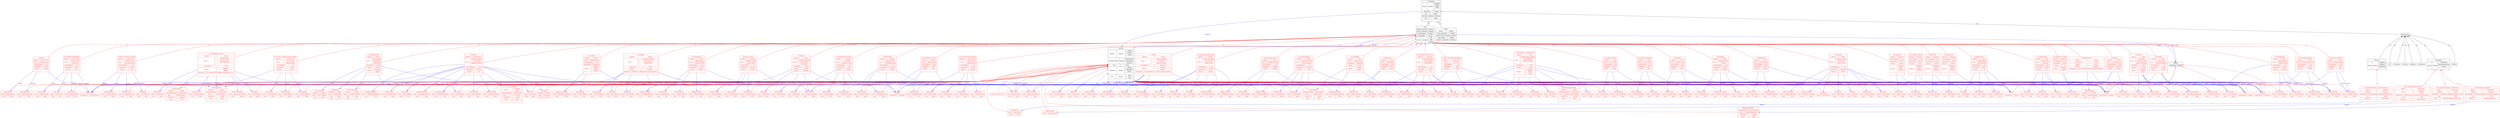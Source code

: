 digraph TVornoTV {
	node [label="\N"];
	graph [bb="0,0,29395,1448"];
	Tecnologia [label="{Tecnologia|{ambit|Symbol|{Informatica|Telecomunicacions|Aviacio|...}}}", shape=record, color="0.0,0.0,0.0", fontcolor="0.0,0.0,0.0", pos="28389,659", rects="28256,698,28522,724 28256,594,28312,698 28312,594,28379,698 28379,672,28522,698 28379,646,28522,672 28379,620,28522,646 28379,594\
,28522,620", width="3.6944", height="1.8194"];
	Documental [label=Documental, shape=box, color="0.0,0.0,0.0", fontcolor="0.0,0.0,0.0", pos="27970,1027", width="1.3889", height="0.5"];
	Cine [label="{Cine|{genere|Instance|{Genere}}|{actors|Instance*|{Persona}}|{versioOriginal|Boolean}|{nacionalitat|String}|{format|Symbol|{3D|\
BiN|COLOR}}}", shape=record, color="0.0,0.0,0.0", fontcolor="0.0,0.0,0.0", pos="16631,1027", rects="16524,1105,16738,1131 16524,1079,16590,1105 16590,1079,16668,1105 16668,1079,16738,1105 16524,1053,16584,1079 16584,1053,16666,1079\
 16666,1053,16738,1079 16524,1027,16650,1053 16650,1027,16738,1053 16524,1001,16650,1027 16650,1001,16738,1027 16524,923,16592\
,1001 16592,923,16666,1001 16666,975,16738,1001 16666,949,16738,975 16666,923,16738,949", width="2.9444", height="2.9028"];
	Contingut [label="{Contingut|{idioma|Symbol*|{Espanyol|Angles|Catala|...}}|{descripcio|String}|{any|Integer}|{director|Instance*|{Persona}}|{titol\
|String}|{...}}", shape=record, color="0.0,0.0,0.0", fontcolor="0.0,0.0,0.0", pos="16754,1317", rects="16642,1421,16866,1447 16642,1317,16707,1421 16707,1317,16784,1421 16784,1395,16866,1421 16784,1369,16866,1395 16784,1343,16866,1369\
 16784,1317,16866,1343 16642,1291,16766,1317 16766,1291,16866,1317 16642,1265,16741,1291 16741,1265,16866,1291 16642,1239,16712\
,1265 16712,1239,16795,1265 16795,1239,16866,1265 16642,1213,16746,1239 16746,1213,16866,1239 16642,1187,16866,1213", width="3.1111", height="3.625"];
	Genere [label="{Genere|{nomGenere|String}}", shape=record, color="0.0,0.0,0.0", fontcolor="0.0,0.0,0.0", pos="24261,659", rects="24182,659,24340,685 24182,633,24280,659 24280,633,24340,659", width="2.1667", height="0.73611"];
	Persona [label="{Persona|{idiomes|Symbol*|{Angles|Frances|Catala|...}}|{orientacioSexual|Symbol|{heterosexual|homosexual|bisexual}}|{nom|String}\
|{estatCivil|Symbol|{casada|divorciada|soltera|...}}|{sexe|Symbol|{home|dona}}|{...}}", shape=record, color="0.0,0.0,0.0", fontcolor="0.0,0.0,0.0", pos="13185,659", rects="13032,841,13338,867 13032,737,13132,841 13132,737,13236,841 13236,815,13338,841 13236,789,13338,815 13236,763,13338,789 13236,737\
,13338,763 13032,659,13164,737 13164,659,13230,737 13230,711,13338,737 13230,685,13338,711 13230,659,13338,685 13032,633,13178,\
659 13178,633,13338,659 13032,529,13136,633 13136,529,13228,633 13228,607,13338,633 13228,581,13338,607 13228,555,13338,581 13228\
,529,13338,555 13032,477,13124,529 13124,477,13236,529 13236,503,13338,529 13236,477,13338,503 13032,451,13338,477", width="4.2222", height="5.7917"];
	TVornoTV_Class26 [label="{CI_Saw III|{genere =|{Terror}}|{actors =|{Tobin Bell|Shawnee Smith|Angus Macfadyen}}|{nacionalitat =|{EEUU}}|{format =|{COLOR}}\
|{idioma =|{Espanyol|Angles}}|{...}}", shape=record, color="0.0,1.0,1.0", fontcolor="0.0,1.0,1.0", pos="25294,659", rects="25188,763,25400,789 25188,737,25305,763 25305,737,25400,763 25188,659,25263,737 25263,711,25400,737 25263,685,25400,711 25263,659\
,25400,685 25188,633,25323,659 25323,633,25400,659 25188,607,25300,633 25300,607,25400,633 25188,555,25294,607 25294,581,25400,\
607 25294,555,25400,581 25188,529,25400,555", width="2.9444", height="3.625"];
	TVornoTV_Class27 [label="{Terror|{nomGenere =|{Terror}}}", shape=record, color="0.0,1.0,1.0", fontcolor="0.0,1.0,1.0", pos="25039,291", rects="24953,291,25125,317 24953,265,25067,291 25067,265,25125,291", width="2.3889", height="0.73611"];
	TVornoTV_Class29 [label="{Tobin Bell|{nom =|{Tobin Bell}}|{sexe =|{home}}}", shape=record, color="0.0,1.0,1.0", fontcolor="0.0,1.0,1.0", pos="25216,291", rects="25143,304,25289,330 25143,278,25206,304 25206,278,25289,304 25143,252,25220,278 25220,252,25289,278", width="2.0278", height="1.0972"];
	TVornoTV_Class30 [label="{Shawnee Smith|{nom =|{Shawnee Smith}}|{sexe =|{dona}}}", shape=record, color="0.0,1.0,1.0", fontcolor="0.0,1.0,1.0", pos="25401,291", rects="25306,304,25496,330 25306,278,25370,304 25370,278,25496,304 25306,252,25408,278 25408,252,25496,278", width="2.6111", height="1.0972"];
	TVornoTV_Class31 [label="{Angus Macfadyen|{nom =|{Angus Macfadyen}}|{sexe =|{home}}}", shape=record, color="0.0,1.0,1.0", fontcolor="0.0,1.0,1.0", pos="25613,291", rects="25513,304,25713,330 25513,278,25576,304 25576,278,25713,304 25513,252,25617,278 25617,252,25713,278", width="2.7778", height="1.0972"];
	TVornoTV_Class28 [label="{Darren Lynn Bousman|{nom =|{Darren Lynn Bousman}}|{sexe =|{home}}}", shape=record, color="0.0,1.0,1.0", fontcolor="0.0,1.0,1.0", pos="26038,291", rects="25921,304,26155,330 25921,278,25984,304 25984,278,26155,304 25921,252,26042,278 26042,252,26155,278", width="3.25", height="1.0972"];
	TVornoTV_Class25 [label="{Michael Biehn|{nom =|{Michael Biehn}}|{sexe =|{home}}}", shape=record, color="0.0,1.0,1.0", fontcolor="0.0,1.0,1.0", pos="17246,291", rects="17158,304,17334,330 17158,278,17221,304 17221,278,17334,304 17158,252,17250,278 17250,252,17334,278", width="2.4444", height="1.0972"];
	TVornoTV_Class24 [label="{Joe Morton|{nom =|{Joe Morton}}|{sexe =|{home}}}", shape=record, color="0.0,1.0,1.0", fontcolor="0.0,1.0,1.0", pos="18023,291", rects="17946,304,18100,330 17946,278,18008,304 18008,278,18100,304 17946,252,18028,278 18028,252,18100,278", width="2.1389", height="1.0972"];
	TVornoTV_Class23 [label="{Earl Boen|{nom =|{Earl Boen}}|{sexe =|{home}}}", shape=record, color="0.0,1.0,1.0", fontcolor="0.0,1.0,1.0", pos="18463,291", rects="18390,304,18536,330 18390,278,18453,304 18453,278,18536,304 18390,252,18467,278 18467,252,18536,278", width="2.0278", height="1.0972"];
	TVornoTV_Class22 [label="{Robert Patrick|{nom =|{Robert Patrick}}|{sexe =|{home}}}", shape=record, color="0.0,1.0,1.0", fontcolor="0.0,1.0,1.0", pos="17052,291", rects="16964,304,17140,330 16964,278,17026,304 17026,278,17140,304 16964,252,17056,278 17056,252,17140,278", width="2.4444", height="1.0972"];
	TVornoTV_Class21 [label="{Edward Furlong|{nom =|{Edward Furlong}}|{sexe =|{home}}}", shape=record, color="0.0,1.0,1.0", fontcolor="0.0,1.0,1.0", pos="17446,291", rects="17352,304,17540,330 17352,278,17415,304 17415,278,17540,304 17352,252,17450,278 17450,252,17540,278", width="2.6111", height="1.0972"];
	TVornoTV_Class20 [label="{Linda Hamilton|{nom =|{Linda Hamilton}}|{sexe =|{dona}}}", shape=record, color="0.0,1.0,1.0", fontcolor="0.0,1.0,1.0", pos="17650,291", rects="17558,304,17742,330 17558,278,17621,304 17621,278,17742,304 17558,252,17657,278 17657,252,17742,278", width="2.5556", height="1.0972"];
	Politica [label=Politica, shape=box, color="0.0,0.0,0.0", fontcolor="0.0,0.0,0.0", pos="28572,659", width="0.88889", height="0.5"];
	Art [label=Art, shape=box, color="0.0,0.0,0.0", fontcolor="0.0,0.0,0.0", pos="27792,659", width="0.75", height="0.5"];
	TVornoTV_Class13 [label="{CI_Black Heaven|{genere =|{Drama}}|{nacionalitat =|{Francia}}|{format =|{COLOR}}|{idioma =|{Espanyol}}|{descripcio =|{En el sur\
 de Francia durante la temporad...}}|{...}}", shape=record, color="0.0,1.0,1.0", fontcolor="0.0,1.0,1.0", pos="24641,659", rects="24435,724,24847,750 24435,698,24650,724 24650,698,24847,724 24435,672,24665,698 24665,672,24847,698 24435,646,24647,672 24647,646\
,24847,672 24435,620,24641,646 24641,620,24847,646 24435,594,24535,620 24535,594,24847,620 24435,568,24847,594", width="5.7222", height="2.5417"];
	TVornoTV_Class5 [label="{Drama|{nomGenere =|{Drama}}}", shape=record, color="0.0,1.0,1.0", fontcolor="0.0,1.0,1.0", pos="24641,291", rects="24552,291,24730,317 24552,265,24666,291 24666,265,24730,291", width="2.4444", height="0.73611"];
	TVornoTV_Class15 [label="{Gilles Marchand|{idiomes =|{Frances}}|{nom =|{Gilles Marchand}}|{sexe =|{home}}}", shape=record, color="0.0,1.0,1.0", fontcolor="0.0,1.0,1.0", pos="24841,291", rects="24746,317,24936,343 24746,291,24848,317 24848,291,24936,317 24746,265,24810,291 24810,265,24936,291 24746,239,24846,265 24846,239\
,24936,265", width="2.6111", height="1.4583"];
	TVornoTV_Class12 [label="{Tom Charlfa|{nom =|{Tom Charlfa}}|{sexe =|{home}}}", shape=record, color="0.0,1.0,1.0", fontcolor="0.0,1.0,1.0", pos="3926,291", rects="3845.5,304,4006.5,330 3845.5,278,3908.5,304 3908.5,278,4006.5,304 3845.5,252,3930.5,278 3930.5,252,4006.5,278", width="2.2222", height="1.0972"];
	TVornoTV_Class11 [label="{Lotte Verbeek|{idiomes =|{Angles}}|{nom =|{Lotte Verbeek}}|{sexe =|{home}}}", shape=record, color="0.0,1.0,1.0", fontcolor="0.0,1.0,1.0", pos="3340,291", rects="3251.5,317,3428.5,343 3251.5,291,3351.5,317 3351.5,291,3428.5,317 3251.5,265,3314.5,291 3314.5,265,3428.5,291 3251.5,239,3344.5,\
265 3344.5,239,3428.5,265", width="2.4444", height="1.4583"];
	TVornoTV_Class10 [label="{Stephen Rea|{idiomes =|{Angles}}|{nom =|{Stephen Rea}}|{sexe =|{home}}|{edat =|{40}}}", shape=record, color="0.0,1.0,1.0", fontcolor="0.0,1.0,1.0", pos="3529,291", rects="3445.5,330,3612.5,356 3445.5,304,3540.5,330 3540.5,304,3612.5,330 3445.5,278,3508.5,304 3508.5,278,3612.5,304 3445.5,252,3533.5,\
278 3533.5,252,3612.5,278 3445.5,226,3543.5,252 3543.5,226,3612.5,252", width="2.3056", height="1.8194"];
	TVornoTV_Class16 [label="{CI_Terminator 2: El juicio final|{genere =|{Accio}}|{actors =|{Arnold Schwarzenegger|Linda Hamilton|Edward Furlong|...}}|{nacionalitat\
 =|{EEUU}}|{format =|{COLOR}}|{idioma =|{Espanyol|Angles|Catala}}|{...}}", shape=record, color="0.0,1.0,1.0", fontcolor="0.0,1.0,1.0", pos="17352,659", rects="17224,789,17480,815 17224,763,17366,789 17366,763,17480,789 17224,659,17298,763 17298,737,17480,763 17298,711,17480,737 17298,685\
,17480,711 17298,659,17480,685 17224,633,17380,659 17380,633,17480,659 17224,607,17358,633 17358,607,17480,633 17224,529,17352,\
607 17352,581,17480,607 17352,555,17480,581 17352,529,17480,555 17224,503,17480,529", width="3.5556", height="4.3472"];
	TVornoTV_Class17 [label="{Accio|{nomGenere =|{Accio}}}", shape=record, color="0.0,1.0,1.0", fontcolor="0.0,1.0,1.0", pos="24452,291", rects="24369,291,24535,317 24369,265,24483,291 24483,265,24535,291", width="2.3056", height="0.73611"];
	TVornoTV_Class19 [label="{Arnold Schwarzenegger|{idiomes =|{Angles}}|{orientacioSexual =|{heterosexual}}|{nom =|{Arnold Schwarzenegger}}|{estatCivil =|{casada\
}}|{sexe =|{home}}|{...}}", shape=record, color="0.0,1.0,1.0", fontcolor="0.0,1.0,1.0", pos="18245,291", rects="18118,356,18372,382 18118,330,18256,356 18256,330,18372,356 18118,304,18266,330 18266,304,18372,330 18118,278,18186,304 18186,278\
,18372,304 18118,252,18262,278 18262,252,18372,278 18118,226,18250,252 18250,226,18372,252 18118,200,18372,226", width="3.5278", height="2.5417"];
	TVornoTV_Class18 [label="{James Cameron|{nom =|{James Cameron}}|{sexe =|{home}}}", shape=record, color="0.0,1.0,1.0", fontcolor="0.0,1.0,1.0", pos="10115,291", rects="10022,304,10208,330 10022,278,10084,304 10084,278,10208,304 10022,252,10120,278 10120,252,10208,278", width="2.5833", height="1.0972"];
	Economia [label=Economia, shape=box, color="0.0,0.0,0.0", fontcolor="0.0,0.0,0.0", pos="27878,659", width="1.1389", height="0.5"];
	TVornoTV_Class10159 [label="{DO_T_Richard Stallman - GNU/Linux|{ambit =|{Informatica}}|{idioma =|{Catala}}|{descripcio =|{Entrevist a Richard Stallman a TVE3\
}}|{any =|{2002}}|{titol =|{Richard Stallman - GNU/Linux}}|{...}}", shape=record, color="0.0,1.0,1.0", fontcolor="0.0,1.0,1.0", pos="28791,291", rects="28607,356,28975,382 28607,330,28779,356 28779,330,28975,356 28607,304,28799,330 28799,304,28975,330 28607,278,28707,304 28707,278\
,28975,304 28607,252,28794,278 28794,252,28975,278 28607,226,28710,252 28710,226,28975,252 28607,200,28975,226", width="5.1111", height="2.5417"];
	TVornoTV_Class10158 [label="{Pierre Batchef|{nom =|{Pierre Batchef}}|{sexe =|{home}}}", shape=record, color="0.0,1.0,1.0", fontcolor="0.0,1.0,1.0", pos="14387,291", rects="14298,304,14476,330 14298,278,14361,304 14361,278,14476,304 14298,252,14391,278 14391,252,14476,278", width="2.4722", height="1.0972"];
	TVornoTV_Class10157 [label="{Simonne Marefuil|{nom =|{Simonne Marefuil}}|{sexe =|{dona}}}", shape=record, color="0.0,1.0,1.0", fontcolor="0.0,1.0,1.0", pos="14594,291", rects="14494,304,14694,330 14494,278,14557,304 14557,278,14694,304 14494,252,14601,278 14601,252,14694,278", width="2.7778", height="1.0972"];
	TVornoTV_Class10004 [label="{CI_REC|{genere =|{Terror}}|{actors =|{Marta Carbonell|Vicente Gil|Manuela Velasco}}|{nacionalitat =|{Espanyola}}|{idioma =|{Espanyol\
|Angles}}|{descripcio =|{Una reportera y su camara estan haciendo...}}|{...}}", shape=record, color="0.0,1.0,1.0", fontcolor="0.0,1.0,1.0", pos="13775,659", rects="13563,763,13987,789 13563,737,13786,763 13786,737,13987,763 13563,659,13747,737 13747,711,13987,737 13747,685,13987,711 13747,659\
,13987,685 13563,633,13789,659 13789,633,13987,659 13563,581,13775,633 13775,607,13987,633 13775,581,13987,607 13563,555,13663,\
581 13663,555,13987,581 13563,529,13987,555", width="5.8889", height="3.625"];
	TVornoTV_Class10007 [label="{Marta Carbonell|{nom =|{Marta Carbonell}}|{sexe =|{dona}}}", shape=record, color="0.0,1.0,1.0", fontcolor="0.0,1.0,1.0", pos="10981,291", rects="10886,304,11076,330 10886,278,10949,304 10949,278,11076,304 10886,252,10988,278 10988,252,11076,278", width="2.6389", height="1.0972"];
	TVornoTV_Class10008 [label="{Vicente Gil|{nom =|{Vicente Gil}}|{sexe =|{home}}}", shape=record, color="0.0,1.0,1.0", fontcolor="0.0,1.0,1.0", pos="11171,291", rects="11094,304,11248,330 11094,278,11156,304 11156,278,11248,304 11094,252,11176,278 11176,252,11248,278", width="2.1389", height="1.0972"];
	TVornoTV_Class10009 [label="{Manuela Velasco|{nom =|{Manuela Velasco}}|{sexe =|{dona}}}", shape=record, color="0.0,1.0,1.0", fontcolor="0.0,1.0,1.0", pos="11601,291", rects="11504,304,11698,330 11504,278,11567,304 11567,278,11698,304 11504,252,11608,278 11608,252,11698,278", width="2.6944", height="1.0972"];
	TVornoTV_Class10006 [label="{Jaume Balaguero|{nom =|{Jaume Balaguero}}|{sexe =|{home}}}", shape=record, color="0.0,1.0,1.0", fontcolor="0.0,1.0,1.0", pos="11814,291", rects="11716,304,11912,330 11716,278,11778,304 11778,278,11912,304 11716,252,11818,278 11818,252,11912,278", width="2.7222", height="1.0972"];
	TVornoTV_Class10156 [label="{Salvador Dali|{nom =|{Salvador Dali}}|{sexe =|{home}}}", shape=record, color="0.0,1.0,1.0", fontcolor="0.0,1.0,1.0", pos="14983,291", rects="14898,304,15068,330 14898,278,14960,304 14960,278,15068,304 14898,252,14988,278 14988,252,15068,278", width="2.3611", height="1.0972"];
	TVornoTV_Class10155 [label="{Louis Bunuel|{nom =|{Louis Bunuel}}|{sexe =|{home}}}", shape=record, color="0.0,1.0,1.0", fontcolor="0.0,1.0,1.0", pos="14796,291", rects="14712,304,14880,330 14712,278,14774,304 14774,278,14880,304 14712,252,14800,278 14800,252,14880,278", width="2.3333", height="1.0972"];
	TVornoTV_Class10154 [label="{CI_Un perro andaluz|{genere =|{Drama}}|{actors =|{Simonne Marefuil|Pierre Batchef}}|{versioOriginal =|{true}}|{nacionalitat =|{\
Francesa}}|{format =|{BiN}}|{...}}", shape=record, color="0.0,1.0,1.0", fontcolor="0.0,1.0,1.0", pos="15023,659", rects="14917,737,15129,763 14917,711,15032,737 15032,711,15129,737 14917,659,14992,711 14992,685,15129,711 14992,659,15129,685 14917,633\
,15064,659 15064,633,15129,659 14917,607,15041,633 15041,607,15129,633 14917,581,15042,607 15042,581,15129,607 14917,555,15129,\
581", width="2.9444", height="2.9028"];
	TVornoTV_Class10153 [label="{Martyn Burke|{nom =|{Martyn Burke}}}", shape=record, color="0.0,1.0,1.0", fontcolor="0.0,1.0,1.0", pos="17315,66", rects="17228,66,17402,92 17228,40,17291,66 17291,40,17402,66", width="2.4167", height="0.73611"];
	TVornoTV_Class10152 [label="{DO_T_Piratas de Silicon Valley|{ambit =|{Informatica}}|{idioma =|{Espanyol|Angles}}|{descripcio =|{Historia de la construccio del\
 gran impe...}}|{any =|{1999}}|{director =|{Martyn Burke}}|{...}}", shape=record, color="0.0,1.0,1.0", fontcolor="0.0,1.0,1.0", pos="28389,291", rects="28188,369,28590,395 28188,343,28378,369 28378,343,28590,369 28188,291,28388,343 28388,317,28590,343 28388,291,28590,317 28188,265\
,28288,291 28288,265,28590,291 28188,239,28392,265 28392,239,28590,265 28188,213,28376,239 28376,213,28590,239 28188,187,28590,\
213", width="5.5556", height="2.9028"];
	TVornoTV_Class0 [label="{CI_El orfanato|{genere =|{Terror}}|{actors =|{Belen Rueda}}|{nacionalitat =|{Espanyola}}|{format =|{COLOR}}|{idioma =|{Espanyol\
|Angles}}|{...}}", shape=record, color="0.0,1.0,1.0", fontcolor="0.0,1.0,1.0", pos="15708,659", rects="15608,737,15808,763 15608,711,15719,737 15719,711,15808,737 15608,685,15694,711 15694,685,15808,711 15608,659,15722,685 15722,659\
,15808,685 15608,633,15714,659 15714,633,15808,659 15608,581,15708,633 15708,607,15808,633 15708,581,15808,607 15608,555,15808,\
581", width="2.7778", height="2.9028"];
	TVornoTV_Class2 [label="{Belen Rueda|{orientacioSexual =|{heterosexual}}|{nom =|{Belen Rueda}}|{estatCivil =|{casada}}|{sexe =|{dona}}}", shape=record, color="0.0,1.0,1.0", fontcolor="0.0,1.0,1.0", pos="15213,291", rects="15086,330,15340,356 15086,304,15234,330 15234,304,15340,330 15086,278,15192,304 15192,278,15340,304 15086,252,15230,278 15230,252\
,15340,278 15086,226,15220,252 15220,226,15340,252", width="3.5278", height="1.8194"];
	TVornoTV_Class3 [label="{Juan Antonio Bayona|{nom =|{Juan Antonio Bayona}}|{sexe =|{home}}}", shape=record, color="0.0,1.0,1.0", fontcolor="0.0,1.0,1.0", pos="15470,291", rects="15358,304,15582,330 15358,278,15420,304 15420,278,15582,304 15358,252,15474,278 15474,252,15582,278", width="3.1111", height="1.0972"];
	TVornoTV_Class10151 [label="{Miguel Ángel Nieto|{orientacioSexual =|{heterosexual}}|{nom =|{Miguel Ángel Nieto}}|{estatCivil =|{casada}}|{sexe =|{home}}}", shape=record, color="0.0,1.0,1.0", fontcolor="0.0,1.0,1.0", pos="24379,66", rects="24252,105,24506,131 24252,79,24400,105 24400,79,24506,105 24252,53,24338,79 24338,53,24506,79 24252,27,24396,53 24396,27,24506,53\
 24252,1,24384,27 24384,1,24506,27", width="3.5278", height="1.8194"];
	TVornoTV_Class10150 [label="{DO_T_Hackers españoles|{ambit =|{Informatica}}|{idioma =|{Espanyol}}|{descripcio =|{La red esta poblada de tribus cibernetic...\
}}|{any =|{1999}}|{director =|{Miguel Ángel Nieto}}|{...}}", shape=record, color="0.0,1.0,1.0", fontcolor="0.0,1.0,1.0", pos="29194,291", rects="28993,356,29395,382 28993,330,29182,356 29182,330,29395,356 28993,304,29194,330 29194,304,29395,330 28993,278,29093,304 29093,278\
,29395,304 28993,252,29197,278 29197,252,29395,278 28993,226,29164,252 29164,226,29395,252 28993,200,29395,226", width="5.5833", height="2.5417"];
	TVornoTV_Class4 [label="{CI_Nada Personal|{genere =|{Drama}}|{actors =|{Lotte Verbeek|Stephen Rea|Tom Charlfa}}|{nacionalitat =|{Irlanda}}|{format =|{COLOR\
}}|{idioma =|{Espanyol|Angles}}|{...}}", shape=record, color="0.0,1.0,1.0", fontcolor="0.0,1.0,1.0", pos="3830,659", rects="3735.5,763,3924.5,789 3735.5,737,3838.5,763 3838.5,737,3924.5,763 3735.5,659,3810.5,737 3810.5,711,3924.5,737 3810.5,685,3924.5,\
711 3810.5,659,3924.5,685 3735.5,633,3854.5,659 3854.5,633,3924.5,659 3735.5,607,3836.5,633 3836.5,607,3924.5,633 3735.5,555,3829.5\
,607 3829.5,581,3924.5,607 3829.5,555,3924.5,581 3735.5,529,3924.5,555", width="2.6111", height="3.625"];
	TVornoTV_Class6 [label="{Urszula Antoniak|{idiomes =|{Angles}}|{nom =|{Urszula Antoniak}}|{sexe =|{dona}}|{edat =|{52}}}", shape=record, color="0.0,1.0,1.0", fontcolor="0.0,1.0,1.0", pos="3729,291", rects="3629.5,330,3828.5,356 3629.5,304,3740.5,330 3740.5,304,3828.5,330 3629.5,278,3692.5,304 3692.5,278,3828.5,304 3629.5,252,3735.5,\
278 3735.5,252,3828.5,278 3629.5,226,3743.5,252 3743.5,226,3828.5,252", width="2.75", height="1.8194"];
	TVornoTV_Class10012 [label="{Alejandor Amenabar|{nom =|{Alejandor Amenabar}}|{sexe =|{home}}}", shape=record, color="0.0,1.0,1.0", fontcolor="0.0,1.0,1.0", pos="4134,291", rects="4024,304,4244,330 4024,278,4087,304 4087,278,4244,304 4024,252,4138,278 4138,252,4244,278", width="3.0556", height="1.0972"];
	TVornoTV_Class10011 [label="{CI_Los Otros|{genere =|{Terror}}|{actors =|{Nicole Kidman}}|{versioOriginal =|{true}}|{nacionalitat =|{Espanyola}}|{idioma =|{Espanyol\
|Angles|Frances}}|{...}}", shape=record, color="0.0,1.0,1.0", fontcolor="0.0,1.0,1.0", pos="4570,659", rects="4470,750,4670,776 4470,724,4581,750 4581,724,4670,750 4470,698,4551,724 4551,698,4670,724 4470,672,4611,698 4611,672,4670,698 4470\
,646,4584,672 4584,646,4670,672 4470,568,4570,646 4570,620,4670,646 4570,594,4670,620 4570,568,4670,594 4470,542,4670,568", width="2.7778", height="3.2639"];
	TVornoTV_Class10013 [label="{Nicole Kidman|{nom =|{Nicole Kidman}}|{sexe =|{dona}}}", shape=record, color="0.0,1.0,1.0", fontcolor="0.0,1.0,1.0", pos="4350,291", rects="4262,304,4438,330 4262,278,4325,304 4325,278,4438,304 4262,252,4357,278 4357,252,4438,278", width="2.4444", height="1.0972"];
	TVornoTV_Class10016 [label="{Ellen Burstyn|{nom =|{Ellen Burstyn}}|{sexe =|{dona}}}", shape=record, color="0.0,1.0,1.0", fontcolor="0.0,1.0,1.0", pos="7192,291", rects="7105.5,304,7278.5,330 7105.5,278,7168.5,304 7168.5,278,7278.5,304 7105.5,252,7198.5,278 7198.5,252,7278.5,278", width="2.3889", height="1.0972"];
	TVornoTV_Class10015 [label="{William Friedkin|{nom =|{William Friedkin}}|{sexe =|{home}}}", shape=record, color="0.0,1.0,1.0", fontcolor="0.0,1.0,1.0", pos="7593,291", rects="7498,304,7688,330 7498,278,7561,304 7561,278,7688,304 7498,252,7597,278 7597,252,7688,278", width="2.6389", height="1.0972"];
	TVornoTV_Class10014 [label="{CI_El Exorcista|{genere =|{Terror}}|{actors =|{Ellen Burstyn|Maxvon Sydow}}|{versioOriginal =|{true}}|{nacionalitat =|{EEUU}}|{\
format =|{COLOR}}|{...}}", shape=record, color="0.0,1.0,1.0", fontcolor="0.0,1.0,1.0", pos="7639,659", rects="7540.5,737,7737.5,763 7540.5,711,7650.5,737 7650.5,711,7737.5,737 7540.5,659,7615.5,711 7615.5,685,7737.5,711 7615.5,659,7737.5,\
685 7540.5,633,7679.5,659 7679.5,633,7737.5,659 7540.5,607,7667.5,633 7667.5,607,7737.5,633 7540.5,581,7645.5,607 7645.5,581,7737.5\
,607 7540.5,555,7737.5,581", width="2.7222", height="2.9028"];
	TVornoTV_Class10017 [label="{Maxvon Sydow|{nom =|{Maxvon Sydow}}|{sexe =|{home}}}", shape=record, color="0.0,1.0,1.0", fontcolor="0.0,1.0,1.0", pos="7388,291", rects="7295.5,304,7480.5,330 7295.5,278,7358.5,304 7358.5,278,7480.5,304 7295.5,252,7392.5,278 7392.5,252,7480.5,278", width="2.5556", height="1.0972"];
	TVornoTV_Class10021 [label="{CI_El Resplandor|{genere =|{Terror}}|{actors =|{Jack Nicholson|Shelley Duvall}}|{versioOriginal =|{true}}|{nacionalitat =|{EEUU\
}}|{format =|{COLOR}}|{...}}", shape=record, color="0.0,1.0,1.0", fontcolor="0.0,1.0,1.0", pos="27044,659", rects="26948,737,27140,763 26948,711,27056,737 27056,711,27140,737 26948,659,27024,711 27024,685,27140,711 27024,659,27140,685 26948,633\
,27084,659 27084,633,27140,659 26948,607,27072,633 27072,607,27140,633 26948,581,27050,607 27050,581,27140,607 26948,555,27140,\
581", width="2.6389", height="2.9028"];
	TVornoTV_Class10022 [label="{Jack Nicholson|{nom =|{Jack Nicholson}}|{sexe =|{home}}}", shape=record, color="0.0,1.0,1.0", fontcolor="0.0,1.0,1.0", pos="27042,291", rects="26953,304,27131,330 26953,278,27016,304 27016,278,27131,304 26953,252,27046,278 27046,252,27131,278", width="2.4722", height="1.0972"];
	TVornoTV_Class10023 [label="{Shelley Duvall|{nom =|{Shelley Duvall}}|{sexe =|{dona}}}", shape=record, color="0.0,1.0,1.0", fontcolor="0.0,1.0,1.0", pos="27238,291", rects="27148,304,27328,330 27148,278,27212,304 27212,278,27328,304 27148,252,27244,278 27244,252,27328,278", width="2.4722", height="1.0972"];
	TVornoTV_Class10024 [label="{Stanley Kubrick|{nom =|{Stanley Kubrick}}|{sexe =|{home}}}", shape=record, color="0.0,1.0,1.0", fontcolor="0.0,1.0,1.0", pos="27872,291", rects="27778,304,27966,330 27778,278,27842,304 27842,278,27966,304 27778,252,27876,278 27876,252,27966,278", width="2.5833", height="1.0972"];
	TVornoTV_Class10020 [label="{Martin Henderson|{nom =|{Martin Henderson}}|{sexe =|{home}}}", shape=record, color="0.0,1.0,1.0", fontcolor="0.0,1.0,1.0", pos="23591,291", rects="23490,304,23692,330 23490,278,23552,304 23552,278,23692,304 23490,252,23596,278 23596,252,23692,278", width="2.8056", height="1.0972"];
	TVornoTV_Class10025 [label="{CI_La cosa (el enigma de otro mundo)|{genere =|{Ciencia Ficcio}}|{actors =|{Kurt Russell|Wiford Brimley}}|{versioOriginal =|{true\
}}|{nacionalitat =|{EEUU}}|{format =|{COLOR}}|{...}}", shape=record, color="0.0,1.0,1.0", fontcolor="0.0,1.0,1.0", pos="4926,659", rects="4787.5,737,5064.5,763 4787.5,711,4912.5,737 4912.5,711,5064.5,737 4787.5,659,4903.5,711 4903.5,685,5064.5,711 4903.5,659,5064.5,\
685 4787.5,633,4966.5,659 4966.5,633,5064.5,659 4787.5,607,4954.5,633 4954.5,607,5064.5,633 4787.5,581,4932.5,607 4932.5,581,5064.5\
,607 4787.5,555,5064.5,581", width="3.8333", height="2.9028"];
	TVornoTV_Class33 [label="{Ciencia Ficcio|{nomGenere =|{Ciencia Ficcio}}}", shape=record, color="0.0,1.0,1.0", fontcolor="0.0,1.0,1.0", pos="11376,291", rects="11266,291,11486,317 11266,265,11380,291 11380,265,11486,291", width="3.0556", height="0.73611"];
	TVornoTV_Class10026 [label="{Kurt Russell|{nom =|{Kurt Russell}}|{sexe =|{home}}}", shape=record, color="0.0,1.0,1.0", fontcolor="0.0,1.0,1.0", pos="4536,291", rects="4455.5,304,4616.5,330 4455.5,278,4518.5,304 4518.5,278,4616.5,304 4455.5,252,4540.5,278 4540.5,252,4616.5,278", width="2.2222", height="1.0972"];
	TVornoTV_Class10027 [label="{Wiford Brimley|{nom =|{Wiford Brimley}}|{sexe =|{home}}}", shape=record, color="0.0,1.0,1.0", fontcolor="0.0,1.0,1.0", pos="4725,291", rects="4634,304,4816,330 4634,278,4697,304 4697,278,4816,304 4634,252,4729,278 4729,252,4816,278", width="2.5278", height="1.0972"];
	TVornoTV_Class10028 [label="{John Carpenter|{nom =|{John Carpenter}}|{sexe =|{home}}}", shape=record, color="0.0,1.0,1.0", fontcolor="0.0,1.0,1.0", pos="4926,291", rects="4833.5,304,5018.5,330 4833.5,278,4896.5,304 4896.5,278,5018.5,304 4833.5,252,4930.5,278 4930.5,252,5018.5,278", width="2.5556", height="1.0972"];
	TVornoTV_Class10018 [label="{CI_The Ring|{genere =|{Terror}}|{actors =|{Naomi Watts|Martin Henderson}}|{versioOriginal =|{true}}|{nacionalitat =|{EEUU}}|{format\
 =|{COLOR}}|{...}}", shape=record, color="0.0,1.0,1.0", fontcolor="0.0,1.0,1.0", pos="23586,659", rects="23478,737,23694,763 23478,711,23598,737 23598,711,23694,737 23478,659,23554,711 23554,685,23694,711 23554,659,23694,685 23478,633\
,23626,659 23626,633,23694,659 23478,607,23614,633 23614,607,23694,633 23478,581,23592,607 23592,581,23694,607 23478,555,23694,\
581", width="2.9722", height="2.9028"];
	TVornoTV_Class57 [label="{Naomi Watts|{nom =|{Naomi Watts}}|{sexe =|{dona}}}", shape=record, color="0.0,1.0,1.0", fontcolor="0.0,1.0,1.0", pos="17844,291", rects="17760,304,17928,330 17760,278,17822,304 17822,278,17928,304 17760,252,17850,278 17850,252,17928,278", width="2.3333", height="1.0972"];
	TVornoTV_Class10019 [label="{Gore Verinski|{nom =|{Gore Verinski}}|{sexe =|{home}}}", shape=record, color="0.0,1.0,1.0", fontcolor="0.0,1.0,1.0", pos="23796,291", rects="23710,304,23882,330 23710,278,23772,304 23772,278,23882,304 23710,252,23800,278 23800,252,23882,278", width="2.3889", height="1.0972"];
	TVornoTV_Class10029 [label="{CI_2001: Una odisea del espacio|{genere =|{Ciencia Ficcio}}|{actors =|{Keir Dullea}}|{versioOriginal =|{true}}|{nacionalitat =|\
{EEUU}}|{format =|{COLOR}}|{...}}", shape=record, color="0.0,1.0,1.0", fontcolor="0.0,1.0,1.0", pos="22078,659", rects="21958,724,22198,750 21958,698,22064,724 22064,698,22198,724 21958,672,22070,698 22070,672,22198,698 21958,646,22118,672 22118,646\
,22198,672 21958,620,22106,646 22106,620,22198,646 21958,594,22084,620 22084,594,22198,620 21958,568,22198,594", width="3.3056", height="2.5417"];
	TVornoTV_Class10031 [label="{Keir Dullea|{nom =|{Keir Dullea}}|{sexe =|{home}}}", shape=record, color="0.0,1.0,1.0", fontcolor="0.0,1.0,1.0", pos="22309,291", rects="22232,304,22386,330 22232,278,22294,304 22294,278,22386,304 22232,252,22314,278 22314,252,22386,278", width="2.1389", height="1.0972"];
	TVornoTV_Class10119 [label="{Fanny Ardant|{nom =|{Fanny Ardant}}|{sexe =|{home}}}", shape=record, color="0.0,1.0,1.0", fontcolor="0.0,1.0,1.0", pos="7792,291", rects="7705.5,304,7878.5,330 7705.5,278,7768.5,304 7768.5,278,7878.5,304 7705.5,252,7796.5,278 7796.5,252,7878.5,278", width="2.3889", height="1.0972"];
	TVornoTV_Class10118 [label="{Natalie Portman|{nom =|{Natalie Portman}}|{sexe =|{dona}}}", shape=record, color="0.0,1.0,1.0", fontcolor="0.0,1.0,1.0", pos="7991,291", rects="7895.5,304,8086.5,330 7895.5,278,7958.5,304 7958.5,278,8086.5,304 7895.5,252,7997.5,278 7997.5,252,8086.5,278", width="2.6389", height="1.0972"];
	TVornoTV_Class10117 [label="{Olivier Assayas|{nom =|{Olivier Assayas}}|{sexe =|{home}}}", shape=record, color="0.0,1.0,1.0", fontcolor="0.0,1.0,1.0", pos="8196,291", rects="8104,304,8288,330 8104,278,8167,304 8167,278,8288,304 8104,252,8200,278 8200,252,8288,278", width="2.5556", height="1.0972"];
	TVornoTV_Class10116 [label="{CI_Paris, je t'aime|{genere =|{Comedia}}|{actors =|{Natalie Portman|Fanny Ardant}}|{versioOriginal =|{true}}|{nacionalitat =|{Francesa\
}}|{format =|{COLOR}}|{...}}", shape=record, color="0.0,1.0,1.0", fontcolor="0.0,1.0,1.0", pos="8196,659", rects="8094.5,737,8297.5,763 8094.5,711,8198.5,737 8198.5,711,8297.5,737 8094.5,659,8169.5,711 8169.5,685,8297.5,711 8169.5,659,8297.5,\
685 8094.5,633,8236.5,659 8236.5,633,8297.5,659 8094.5,607,8214.5,633 8214.5,607,8297.5,633 8094.5,581,8202.5,607 8202.5,581,8297.5\
,607 8094.5,555,8297.5,581", width="2.8056", height="2.9028"];
	TVornoTV_Class10072 [label="{Comedia|{nomGenere =|{Comedia}}}", shape=record, color="0.0,1.0,1.0", fontcolor="0.0,1.0,1.0", pos="20003,291", rects="19908,291,20098,317 19908,265,20022,291 20022,265,20098,291", width="2.6389", height="0.73611"];
	Historia [label="{Historia|{epoca|Symbol|{Moderna|Medieval|Prehistòria|...}}}", shape=record, color="0.0,0.0,0.0", fontcolor="0.0,0.0,0.0", pos="1545,659", rects="1437.5,698,1652.5,724 1437.5,594,1493.5,698 1493.5,594,1560.5,698 1560.5,672,1652.5,698 1560.5,646,1652.5,672 1560.5,620,1652.5,\
646 1560.5,594,1652.5,620", width="2.9722", height="1.8194"];
	Serie [label="{Serie|{resum|String}|{num_temporada|Integer}|{genere_serie|Instance|{Genere}}|{num_capitol|Integer}|{actorsS|Instance*|{Persona\
}}}", shape=record, color="0.0,0.0,0.0", fontcolor="0.0,0.0,0.0", pos="16879,1027", rects="16755,1079,17003,1105 16755,1053,16879,1079 16879,1053,17003,1079 16755,1027,16910,1053 16910,1027,17003,1053 16755,1001,16860,1027\
 16860,1001,16935,1027 16935,1001,17003,1027 16755,975,16895,1001 16895,975,17003,1001 16755,949,16831,975 16831,949,16923,975\
 16923,949,17003,975", width="3.4444", height="2.1806"];
	TVornoTV_Class10035 [label="{CI_La guerra de las galaxias|{genere =|{Ciencia Ficcio}}|{actors =|{Mark Hamill|Harrison Ford}}|{versioOriginal =|{true}}|{nacionalitat\
 =|{EEUU}}|{format =|{COLOR}}|{...}}", shape=record, color="0.0,1.0,1.0", fontcolor="0.0,1.0,1.0", pos="14109,659", rects="14004,737,14214,763 14004,711,14096,737 14096,711,14214,737 14004,659,14092,711 14092,685,14214,711 14092,659,14214,685 14004,633\
,14150,659 14150,633,14214,659 14004,607,14138,633 14138,607,14214,633 14004,581,14116,607 14116,581,14214,607 14004,555,14214,\
581", width="2.8889", height="2.9028"];
	TVornoTV_Class10037 [label="{Mark Hamill|{nom =|{Mark Hamill}}|{sexe =|{home}}}", shape=record, color="0.0,1.0,1.0", fontcolor="0.0,1.0,1.0", pos="12010,291", rects="11930,304,12090,330 11930,278,11992,304 11992,278,12090,304 11930,252,12014,278 12014,252,12090,278", width="2.2222", height="1.0972"];
	TVornoTV_Class10038 [label="{Harrison Ford|{nom =|{Harrison Ford}}|{sexe =|{home}}}", shape=record, color="0.0,1.0,1.0", fontcolor="0.0,1.0,1.0", pos="12194,291", rects="12108,304,12280,330 12108,278,12170,304 12170,278,12280,304 12108,252,12198,278 12198,252,12280,278", width="2.3889", height="1.0972"];
	TVornoTV_Class10036 [label="{George Lucas|{nom =|{George Lucas}}|{sexe =|{home}}}", shape=record, color="0.0,1.0,1.0", fontcolor="0.0,1.0,1.0", pos="12384,291", rects="12298,304,12470,330 12298,278,12360,304 12360,278,12470,304 12298,252,12388,278 12388,252,12470,278", width="2.3889", height="1.0972"];
	TVornoTV_Class10125 [label="{Bertrand Tavernier|{nom =|{Bertrand Tavernier}}|{sexe =|{home}}}", shape=record, color="0.0,1.0,1.0", fontcolor="0.0,1.0,1.0", pos="13541,291", rects="13436,304,13646,330 13436,278,13499,304 13499,278,13646,304 13436,252,13545,278 13545,252,13646,278", width="2.9167", height="1.0972"];
	TVornoTV_Class10126 [label="{Philippe Torreton|{nom =|{Philippe Torreton}}|{sexe =|{home}}}", shape=record, color="0.0,1.0,1.0", fontcolor="0.0,1.0,1.0", pos="13762,291", rects="13664,304,13860,330 13664,278,13726,304 13726,278,13860,304 13664,252,13766,278 13766,252,13860,278", width="2.7222", height="1.0972"];
	TVornoTV_Class10123 [label=TVornoTV_Class10123, shape=box, color="0.0,1.0,1.0", fontcolor="0.0,1.0,1.0", pos="10361,291", width="2.3889", height="0.5"];
	TVornoTV_Class10124 [label="{CI_Hoy empieza todo|{genere =|{Drama}}|{actors =|{Philippe Torreton}}|{versioOriginal =|{true}}|{nacionalitat =|{Francesa}}|{format\
 =|{COLOR}}|{...}}", shape=record, color="0.0,1.0,1.0", fontcolor="0.0,1.0,1.0", pos="14569,659", rects="14464,724,14674,750 14464,698,14578,724 14578,698,14674,724 14464,672,14540,698 14540,672,14674,698 14464,646,14610,672 14610,646\
,14674,672 14464,620,14588,646 14588,620,14674,646 14464,594,14576,620 14576,594,14674,620 14464,568,14674,594", width="2.8889", height="2.5417"];
	TVornoTV_Class10121 [label="{Howard Vernon|{nom =|{Howard Vernon}}|{sexe =|{home}}}", shape=record, color="0.0,1.0,1.0", fontcolor="0.0,1.0,1.0", pos="13972,291", rects="13878,304,14066,330 13878,278,13941,304 13941,278,14066,304 13878,252,13976,278 13976,252,14066,278", width="2.6111", height="1.0972"];
	TVornoTV_Class10122 [label="{Dominique Pinon|{nom =|{Dominique Pinon}}|{sexe =|{home}}}", shape=record, color="0.0,1.0,1.0", fontcolor="0.0,1.0,1.0", pos="14182,291", rects="14084,304,14280,330 14084,278,14146,304 14146,278,14280,304 14084,252,14186,278 14186,252,14280,278", width="2.7222", height="1.0972"];
	TVornoTV_Class10032 [label="{CI_Matrix|{genere =|{Ciencia Ficcio}}|{actors =|{Keanu Reeves}}|{versioOriginal =|{true}}|{nacionalitat =|{EEUU}}|{format =|{COLOR\
}}|{...}}", shape=record, color="0.0,1.0,1.0", fontcolor="0.0,1.0,1.0", pos="670,659", rects="576,724,764,750 576,698,657,724 657,698,764,724 576,672,651,698 651,672,764,698 576,646,711,672 711,646,764,672 576,620,699,646 \
699,620,764,646 576,594,676,620 676,594,764,620 576,568,764,594", width="2.6111", height="2.5417"];
	TVornoTV_Class10033 [label="{Keanu Reeves|{nom =|{Keanu Reeves}}|{sexe =|{home}}}", shape=record, color="0.0,1.0,1.0", fontcolor="0.0,1.0,1.0", pos="88,291", rects="0,304,176,330 0,278,63,304 63,278,176,304 0,252,92,278 92,252,176,278", width="2.4444", height="1.0972"];
	TVornoTV_Class10034 [label="{Andy Wachowski|{nom =|{Andy Wachowski}}|{sexe =|{home}}}", shape=record, color="0.0,1.0,1.0", fontcolor="0.0,1.0,1.0", pos="292,291", rects="193.5,304,390.5,330 193.5,278,256.5,304 256.5,278,390.5,304 193.5,252,296.5,278 296.5,252,390.5,278", width="2.7222", height="1.0972"];
	TVornoTV_Class10120 [label="{CI_Delicatessen|{genere =|{Comedia}}|{actors =|{Howard Vernon|Dominique Pinon}}|{versioOriginal =|{true}}|{nacionalitat =|{Francesa\
}}|{format =|{COLOR}}|{...}}", shape=record, color="0.0,1.0,1.0", fontcolor="0.0,1.0,1.0", pos="14795,659", rects="14690,737,14900,763 14690,711,14798,737 14798,711,14900,737 14690,659,14766,711 14766,685,14900,711 14766,659,14900,685 14690,633\
,14836,659 14836,633,14900,659 14690,607,14814,633 14814,607,14900,633 14690,581,14802,607 14802,581,14900,607 14690,555,14900,\
581", width="2.8889", height="2.9028"];
	TVornoTV_Class10114 [label="{Jean Pierre Jeunet|{nom =|{Jean Pierre Jeunet}}|{sexe =|{home}}}", shape=record, color="0.0,1.0,1.0", fontcolor="0.0,1.0,1.0", pos="24200,291", rects="24098,304,24302,330 24098,278,24160,304 24160,278,24302,304 24098,252,24204,278 24204,252,24302,278", width="2.8333", height="1.0972"];
	TVornoTV_Class10109 [label="{Antonio Banderas|{nom =|{Antonio Banderas}}|{sexe =|{home}}}", shape=record, color="0.0,1.0,1.0", fontcolor="0.0,1.0,1.0", pos="16295,291", rects="16194,304,16396,330 16194,278,16256,304 16256,278,16396,304 16194,252,16300,278 16300,252,16396,278", width="2.8056", height="1.0972"];
	TVornoTV_Class10106 [label="{Josh Hutcherson|{nom =|{Josh Hutcherson}}|{sexe =|{home}}}", shape=record, color="0.0,1.0,1.0", fontcolor="0.0,1.0,1.0", pos="1454,291", rects="1358,304,1550,330 1358,278,1421,304 1421,278,1550,304 1358,252,1458,278 1458,252,1550,278", width="2.6667", height="1.0972"];
	TVornoTV_Class10105 [label="{Brendan Fraser|{nom =|{Brendan Fraser}}|{sexe =|{home}}}", shape=record, color="0.0,1.0,1.0", fontcolor="0.0,1.0,1.0", pos="1660,291", rects="1567.5,304,1752.5,330 1567.5,278,1630.5,304 1630.5,278,1752.5,304 1567.5,252,1664.5,278 1664.5,252,1752.5,278", width="2.5556", height="1.0972"];
	TVornoTV_Class10108 [label="{Robert Rodriguez|{nom =|{Robert Rodriguez}}|{sexe =|{home}}}", shape=record, color="0.0,1.0,1.0", fontcolor="0.0,1.0,1.0", pos="16077,291", rects="15978,304,16176,330 15978,278,16040,304 16040,278,16176,304 15978,252,16082,278 16082,252,16176,278", width="2.75", height="1.0972"];
	TVornoTV_Class10039 [label="{CI_El doctor Frankenstein|{genere =|{Ciencia Ficcio}}|{actors =|{Boris Karloff|Colin Clive}}|{versioOriginal =|{true}}|{nacionalitat\
 =|{EEUU}}|{format =|{BiN}}|{...}}", shape=record, color="0.0,1.0,1.0", fontcolor="0.0,1.0,1.0", pos="1256,659", rects="1159.5,737,1352.5,763 1159.5,711,1242.5,737 1242.5,711,1352.5,737 1159.5,659,1242.5,711 1242.5,685,1352.5,711 1242.5,659,1352.5,\
685 1159.5,633,1296.5,659 1296.5,633,1352.5,659 1159.5,607,1284.5,633 1284.5,607,1352.5,633 1159.5,581,1274.5,607 1274.5,581,1352.5\
,607 1159.5,555,1352.5,581", width="2.6667", height="2.9028"];
	TVornoTV_Class10041 [label="{Boris Karloff|{nom =|{Boris Karloff}}|{sexe =|{home}}}", shape=record, color="0.0,1.0,1.0", fontcolor="0.0,1.0,1.0", pos="490,291", rects="408,304,572,330 408,278,471,304 471,278,572,304 408,252,494,278 494,252,572,278", width="2.2778", height="1.0972"];
	TVornoTV_Class10042 [label="{Colin Clive|{nom =|{Colin Clive}}|{sexe =|{home}}}", shape=record, color="0.0,1.0,1.0", fontcolor="0.0,1.0,1.0", pos="666,291", rects="590,304,742,330 590,278,653,304 653,278,742,304 590,252,670,278 670,252,742,278", width="2.1111", height="1.0972"];
	TVornoTV_Class10040 [label="{James Whale|{nom =|{James Whale}}|{sexe =|{home}}}", shape=record, color="0.0,1.0,1.0", fontcolor="0.0,1.0,1.0", pos="1256,291", rects="1171.5,304,1340.5,330 1171.5,278,1234.5,304 1234.5,278,1340.5,304 1171.5,252,1260.5,278 1260.5,252,1340.5,278", width="2.3333", height="1.0972"];
	TVornoTV_Class10107 [label="{CI_Spy Kids 3D: Game Over|{genere =|{Animacio}}|{actors =|{Antonio Banderas|Carla Gugino|Daryl Sabara|...}}|{versioOriginal =|{\
true}}|{nacionalitat =|{EEUU}}|{format =|{3D}}|{...}}", shape=record, color="0.0,1.0,1.0", fontcolor="0.0,1.0,1.0", pos="16631,659", rects="16524,763,16738,789 16524,737,16632,763 16632,737,16738,763 16524,633,16598,737 16598,711,16738,737 16598,685,16738,711 16598,659\
,16738,685 16598,633,16738,659 16524,607,16672,633 16672,607,16738,633 16524,581,16660,607 16660,581,16738,607 16524,555,16652,\
581 16652,555,16738,581 16524,529,16738,555", width="2.9722", height="3.625"];
	TVornoTV_Class10071 [label="{Animacio|{nomGenere =|{Animacio}}}", shape=record, color="0.0,1.0,1.0", fontcolor="0.0,1.0,1.0", pos="27665,291", rects="27568,291,27762,317 27568,265,27682,291 27682,265,27762,291", width="2.6667", height="0.73611"];
	TVornoTV_Class10110 [label="{Carla Gugino|{nom =|{Carla Gugino}}|{sexe =|{dona}}}", shape=record, color="0.0,1.0,1.0", fontcolor="0.0,1.0,1.0", pos="16499,291", rects="16414,304,16584,330 16414,278,16477,304 16477,278,16584,304 16414,252,16506,278 16506,252,16584,278", width="2.3611", height="1.0972"];
	TVornoTV_Class10111 [label="{Daryl Sabara|{nom =|{Daryl Sabara}}|{sexe =|{home}}}", shape=record, color="0.0,1.0,1.0", fontcolor="0.0,1.0,1.0", pos="16687,291", rects="16602,304,16772,330 16602,278,16665,304 16665,278,16772,304 16602,252,16691,278 16691,252,16772,278", width="2.3611", height="1.0972"];
	TVornoTV_Class10112 [label="{Alexa Vega|{nom =|{Alexa Vega}}|{sexe =|{dona}}}", shape=record, color="0.0,1.0,1.0", fontcolor="0.0,1.0,1.0", pos="16868,291", rects="16790,304,16946,330 16790,278,16853,304 16853,278,16946,304 16790,252,16875,278 16875,252,16946,278", width="2.1667", height="1.0972"];
	Ciencia [label=Ciencia, shape=box, color="0.0,0.0,0.0", fontcolor="0.0,0.0,0.0", pos="27970,659", width="0.91667", height="0.5"];
	TVornoTV_Class10048 [label="{CI_La lista de Schindler|{genere =|{Drama}}|{actors =|{Liam Neeson}}|{versioOriginal =|{true}}|{nacionalitat =|{EEUU}}|{format \
=|{BiN}}|{...}}", shape=record, color="0.0,1.0,1.0", fontcolor="0.0,1.0,1.0", pos="19162,659", rects="19072,724,19252,750 19072,698,19171,724 19171,698,19252,724 19072,672,19147,698 19147,672,19252,698 19072,646,19203,672 19203,646\
,19252,672 19072,620,19191,646 19191,620,19252,646 19072,594,19181,620 19181,594,19252,620 19072,568,19252,594", width="2.5", height="2.5417"];
	TVornoTV_Class10050 [label="{Liam Neeson|{nom =|{Liam Neeson}}|{sexe =|{home}}}", shape=record, color="0.0,1.0,1.0", fontcolor="0.0,1.0,1.0", pos="19234,291", rects="19150,304,19318,330 19150,278,19213,304 19213,278,19318,304 19150,252,19238,278 19238,252,19318,278", width="2.3333", height="1.0972"];
	TVornoTV_Class10049 [label="{Steven Spielberg|{nom =|{Steven Spielberg}}|{sexe =|{home}}}", shape=record, color="0.0,1.0,1.0", fontcolor="0.0,1.0,1.0", pos="19034,291", rects="18936,304,19132,330 18936,278,18998,304 18998,278,19132,304 18936,252,19038,278 19038,252,19132,278", width="2.7222", height="1.0972"];
	TVornoTV_Class10113 [label="{CI_Amelie|{genere =|{Drama}}|{actors =|{Audrey Tautou}}|{versioOriginal =|{true}}|{nacionalitat =|{Francesa}}|{format =|{COLOR}\
}|{...}}", shape=record, color="0.0,1.0,1.0", fontcolor="0.0,1.0,1.0", pos="24029,659", rects="23932,724,24126,750 23932,698,24038,724 24038,698,24126,724 23932,672,24008,698 24008,672,24126,698 23932,646,24070,672 24070,646\
,24126,672 23932,620,24048,646 24048,620,24126,646 23932,594,24036,620 24036,594,24126,620 23932,568,24126,594", width="2.6667", height="2.5417"];
	TVornoTV_Class10115 [label="{Audrey Tautou|{nom =|{Audrey Tautou}}|{sexe =|{dona}}}", shape=record, color="0.0,1.0,1.0", fontcolor="0.0,1.0,1.0", pos="23990,291", rects="23900,304,24080,330 23900,278,23962,304 23962,278,24080,304 23900,252,23996,278 23996,252,24080,278", width="2.5", height="1.0972"];
	TVornoTV_Class10046 [label="{Marlon Brando|{nom =|{Marlon Brando}}|{sexe =|{home}}}", shape=record, color="0.0,1.0,1.0", fontcolor="0.0,1.0,1.0", pos="19800,291", rects="19710,304,19890,330 19710,278,19772,304 19772,278,19890,304 19710,252,19804,278 19804,252,19890,278", width="2.5", height="1.0972"];
	TVornoTV_Class10047 [label="{Al Pacino|{nom =|{Al Pacino}}|{sexe =|{home}}}", shape=record, color="0.0,1.0,1.0", fontcolor="0.0,1.0,1.0", pos="20425,291", rects="20354,304,20496,330 20354,278,20417,304 20417,278,20496,304 20354,252,20429,278 20429,252,20496,278", width="1.9722", height="1.0972"];
	TVornoTV_Class10044 [label="{CI_El Padrino|{genere =|{Drama}}|{actors =|{Marlon Brando|Al Pacino}}|{versioOriginal =|{true}}|{nacionalitat =|{EEUU}}|{format\
 =|{COLOR}}|{...}}", shape=record, color="0.0,1.0,1.0", fontcolor="0.0,1.0,1.0", pos="20226,659", rects="20130,737,20322,763 20130,711,20234,737 20234,711,20322,737 20130,659,20204,711 20204,685,20322,711 20204,659,20322,685 20130,633\
,20266,659 20266,633,20322,659 20130,607,20254,633 20254,607,20322,633 20130,581,20232,607 20232,581,20322,607 20130,555,20322,\
581", width="2.6667", height="2.9028"];
	TVornoTV_Class10045 [label="{Francis Ford Coppola|{nom =|{Francis Ford Coppola}}|{sexe =|{home}}}", shape=record, color="0.0,1.0,1.0", fontcolor="0.0,1.0,1.0", pos="20226,291", rects="20116,304,20336,330 20116,278,20178,304 20178,278,20336,304 20116,252,20230,278 20230,252,20336,278", width="3.0556", height="1.0972"];
	TVornoTV_Class10139 [label="{DO_HI_Adolf Hitler - La historia oculta ...|{epoca =|{SegleXX}}|{idioma =|{Espanyol}}|{descripcio =|{Historia sobre el regim dictatorial\
 de A...}}|{any =|{1988}}|{director =|{Dave Flitton}}|{...}}", shape=record, color="0.0,1.0,1.0", fontcolor="0.0,1.0,1.0", pos="957,291", rects="760,356,1154,382 760,330,956,356 956,330,1154,356 760,304,957,330 957,304,1154,330 760,278,860,304 860,278,1154,304 760,252,960,\
278 960,252,1154,278 760,226,949,252 949,226,1154,252 760,200,1154,226", width="5.4722", height="2.5417"];
	TVornoTV_Class10146 [label="{Dave Flitton|{nom =|{Dave Flitton}}|{sexe =|{home}}}", shape=record, color="0.0,1.0,1.0", fontcolor="0.0,1.0,1.0", pos="7905,66", rects="7822.5,79,7987.5,105 7822.5,53,7885.5,79 7885.5,53,7987.5,79 7822.5,27,7909.5,53 7909.5,27,7987.5,53", width="2.2778", height="1.0972"];
	Actualitat [label=Actualitat, shape=box, color="0.0,0.0,0.0", fontcolor="0.0,0.0,0.0", pos="28063,659", width="1.1667", height="0.5"];
	TVornoTV_Class10051 [label="{CI_Pulp Fiction|{genere =|{Drama}}|{actors =|{John Travolta}}|{versioOriginal =|{true}}|{nacionalitat =|{EEUU}}|{format =|{COLOR\
}}|{...}}", shape=record, color="0.0,1.0,1.0", fontcolor="0.0,1.0,1.0", pos="20712,659", rects="20621,724,20803,750 20621,698,20721,724 20721,698,20803,724 20621,672,20696,698 20696,672,20803,698 20621,646,20753,672 20753,646\
,20803,672 20621,620,20741,646 20741,620,20803,646 20621,594,20718,620 20718,594,20803,620 20621,568,20803,594", width="2.5278", height="2.5417"];
	TVornoTV_Class10054 [label="{John Travolta|{nom =|{John Travolta}}|{sexe =|{home}}}", shape=record, color="0.0,1.0,1.0", fontcolor="0.0,1.0,1.0", pos="20599,291", rects="20514,304,20684,330 20514,278,20577,304 20577,278,20684,304 20514,252,20603,278 20603,252,20684,278", width="2.3611", height="1.0972"];
	TVornoTV_Class10052 [label="{Quentin Tarantino|{nom =|{Quentin Tarantino}}|{sexe =|{home}}}", shape=record, color="0.0,1.0,1.0", fontcolor="0.0,1.0,1.0", pos="20805,291", rects="20702,304,20908,330 20702,278,20765,304 20765,278,20908,304 20702,252,20809,278 20809,252,20908,278", width="2.8611", height="1.0972"];
	TVornoTV_Class10055 [label="{CI_La naranja mecanica|{genere =|{Drama}}|{actors =|{Malcolm McDowell}}|{versioOriginal =|{true}}|{nacionalitat =|{EEUU}}|{format\
 =|{COLOR}}|{...}}", shape=record, color="0.0,1.0,1.0", fontcolor="0.0,1.0,1.0", pos="27350,659", rects="27241,724,27459,750 27241,698,27359,724 27359,698,27459,724 27241,672,27316,698 27316,672,27459,698 27241,646,27391,672 27391,646\
,27459,672 27241,620,27379,646 27379,620,27459,646 27241,594,27356,620 27356,594,27459,620 27241,568,27459,594", width="3.0278", height="2.5417"];
	TVornoTV_Class10057 [label="{Malcolm McDowell|{nom =|{Malcolm McDowell}}|{sexe =|{home}}}", shape=record, color="0.0,1.0,1.0", fontcolor="0.0,1.0,1.0", pos="27448,291", rects="27345,304,27551,330 27345,278,27408,304 27408,278,27551,304 27345,252,27452,278 27452,252,27551,278", width="2.8611", height="1.0972"];
	TVornoTV_Class10058 [label="{CI_Gladiator|{genere =|{Accio}}|{actors =|{Russell Crowe}}|{versioOriginal =|{true}}|{nacionalitat =|{EEUU}}|{format =|{COLOR}}\
|{...}}", shape=record, color="0.0,1.0,1.0", fontcolor="0.0,1.0,1.0", pos="19609,659", rects="19515,724,19703,750 19515,698,19623,724 19623,698,19703,724 19515,672,19590,698 19590,672,19703,698 19515,646,19650,672 19650,646\
,19703,672 19515,620,19638,646 19638,620,19703,646 19515,594,19615,620 19615,594,19703,620 19515,568,19703,594", width="2.6111", height="2.5417"];
	TVornoTV_Class10060 [label="{Russell Crowe|{nom =|{Russell Crowe}}|{sexe =|{home}}}", shape=record, color="0.0,1.0,1.0", fontcolor="0.0,1.0,1.0", pos="19424,291", rects="19336,304,19512,330 19336,278,19399,304 19399,278,19512,304 19336,252,19428,278 19428,252,19512,278", width="2.4444", height="1.0972"];
	TVornoTV_Class10059 [label="{Ridley Scott|{nom =|{Ridley Scott}}|{sexe =|{home}}}", shape=record, color="0.0,1.0,1.0", fontcolor="0.0,1.0,1.0", pos="19611,291", rects="19530,304,19692,330 19530,278,19593,304 19593,278,19692,304 19530,252,19615,278 19615,252,19692,278", width="2.25", height="1.0972"];
	Naturalesa [label=Naturalesa, shape=box, color="0.0,0.0,0.0", fontcolor="0.0,0.0,0.0", pos="28169,659", width="1.2778", height="0.5"];
	TVornoTV_Class10128 [label="{Agusti Villaronga|{nom =|{Agusti Villaronga}}|{sexe =|{home}}}", shape=record, color="0.0,1.0,1.0", fontcolor="0.0,1.0,1.0", pos="21024,291", rects="20926,304,21122,330 20926,278,20988,304 20988,278,21122,304 20926,252,21028,278 21028,252,21122,278", width="2.7222", height="1.0972"];
	TVornoTV_Class10127 [label="{CI_Pa negre|{genere =|{Drama}}|{actors =|{Francesc Colomer|Nora Navas|Marina Comas|...}}|{versioOriginal =|{true}}|{nacionalitat\
 =|{Espanyola}}|{format =|{COLOR}}|{...}}", shape=record, color="0.0,1.0,1.0", fontcolor="0.0,1.0,1.0", pos="21718,659", rects="21612,763,21824,789 21612,737,21727,763 21727,737,21824,763 21612,633,21687,737 21687,711,21824,737 21687,685,21824,711 21687,659\
,21824,685 21687,633,21824,659 21612,607,21759,633 21759,607,21824,633 21612,581,21732,607 21732,581,21824,607 21612,555,21724,\
581 21724,555,21824,581 21612,529,21824,555", width="2.9444", height="3.625"];
	TVornoTV_Class10129 [label="{Francesc Colomer|{nom =|{Francesc Colomer}}|{sexe =|{home}}}", shape=record, color="0.0,1.0,1.0", fontcolor="0.0,1.0,1.0", pos="21240,291", rects="21140,304,21340,330 21140,278,21203,304 21203,278,21340,304 21140,252,21244,278 21244,252,21340,278", width="2.7778", height="1.0972"];
	TVornoTV_Class10130 [label="{Nora Navas|{nom =|{Nora Navas}}|{sexe =|{dona}}}", shape=record, color="0.0,1.0,1.0", fontcolor="0.0,1.0,1.0", pos="21609,291", rects="21530,304,21688,330 21530,278,21592,304 21592,278,21688,304 21530,252,21616,278 21616,252,21688,278", width="2.1944", height="1.0972"];
	TVornoTV_Class10131 [label="{Marina Comas|{nom =|{Marina Comas}}|{sexe =|{dona}}}", shape=record, color="0.0,1.0,1.0", fontcolor="0.0,1.0,1.0", pos="21948,291", rects="21860,304,22036,330 21860,278,21922,304 21922,278,22036,304 21860,252,21954,278 21954,252,22036,278", width="2.4444", height="1.0972"];
	TVornoTV_Class10132 [label="{Laia Marull|{nom =|{Laia Marull}}}", shape=record, color="0.0,1.0,1.0", fontcolor="0.0,1.0,1.0", pos="21435,291", rects="21358,291,21512,317 21358,265,21420,291 21420,265,21512,291", width="2.1389", height="0.73611"];
	TVornoTV_Class10133 [label="{Jordi Pla|{nom =|{Jordi Pla}}|{sexe =|{home}}}", shape=record, color="0.0,1.0,1.0", fontcolor="0.0,1.0,1.0", pos="21774,291", rects="21706,304,21842,330 21706,278,21769,304 21769,278,21842,304 21706,252,21778,278 21778,252,21842,278", width="1.8889", height="1.0972"];
	TVornoTV_Class10134 [label="{Sergi Lopez|{nom =|{Sergi Lopez}}|{sexe =|{home}}}", shape=record, color="0.0,1.0,1.0", fontcolor="0.0,1.0,1.0", pos="22134,291", rects="22054,304,22214,330 22054,278,22116,304 22116,278,22214,304 22054,252,22138,278 22138,252,22214,278", width="2.2222", height="1.0972"];
	TVornoTV_Class10062 [label="{Sam Raimi|{nom =|{Sam Raimi}}|{sexe =|{home}}}", shape=record, color="0.0,1.0,1.0", fontcolor="0.0,1.0,1.0", pos="23008,291", rects="22932,304,23084,330 22932,278,22995,304 22995,278,23084,304 22932,252,23012,278 23012,252,23084,278", width="2.1111", height="1.0972"];
	TVornoTV_Class10063 [label="{Tobey Maquire|{nom =|{Tobey Maquire}}|{sexe =|{home}}}", shape=record, color="0.0,1.0,1.0", fontcolor="0.0,1.0,1.0", pos="23191,291", rects="23102,304,23280,330 23102,278,23164,304 23164,278,23280,304 23102,252,23196,278 23196,252,23280,278", width="2.4722", height="1.0972"];
	TVornoTV_Class10061 [label="{CI_Spider Man 2|{genere =|{Accio}}|{actors =|{Tobey Maquire|Kirsten Dunst}}|{versioOriginal =|{true}}|{nacionalitat =|{EEUU}}|{\
format =|{3D}}|{...}}", shape=record, color="0.0,1.0,1.0", fontcolor="0.0,1.0,1.0", pos="23191,659", rects="23096,737,23286,763 23096,711,23206,737 23206,711,23286,737 23096,659,23170,711 23170,685,23286,711 23170,659,23286,685 23096,633\
,23232,659 23232,633,23286,659 23096,607,23220,633 23220,607,23286,633 23096,581,23212,607 23212,581,23286,607 23096,555,23286,\
581", width="2.6389", height="2.9028"];
	TVornoTV_Class10064 [label="{Kirsten Dunst|{nom =|{Kirsten Dunst}}|{sexe =|{dona}}}", shape=record, color="0.0,1.0,1.0", fontcolor="0.0,1.0,1.0", pos="23385,291", rects="23298,304,23472,330 23298,278,23360,304 23360,278,23472,304 23298,252,23392,278 23392,252,23472,278", width="2.4167", height="1.0972"];
	TVornoTV_Class10066 [label="{Richard Donner|{nom =|{Richard Donner}}|{sexe =|{home}}}", shape=record, color="0.0,1.0,1.0", fontcolor="0.0,1.0,1.0", pos="15694,291", rects="15600,304,15788,330 15600,278,15663,304 15663,278,15788,304 15600,252,15698,278 15698,252,15788,278", width="2.6111", height="1.0972"];
	TVornoTV_Class10067 [label="{Mel Gibson|{nom =|{Mel Gibson}}|{sexe =|{home}}}", shape=record, color="0.0,1.0,1.0", fontcolor="0.0,1.0,1.0", pos="15883,291", rects="15806,304,15960,330 15806,278,15868,304 15868,278,15960,304 15806,252,15888,278 15888,252,15960,278", width="2.1389", height="1.0972"];
	TVornoTV_Class10065 [label="{CI_Arma letal|{genere =|{Accio}}|{actors =|{Mel Gibson}}|{versioOriginal =|{true}}|{nacionalitat =|{EEUU}}|{format =|{COLOR}}|{\
...}}", shape=record, color="0.0,1.0,1.0", fontcolor="0.0,1.0,1.0", pos="16151,659", rects="16064,724,16238,750 16064,698,16165,724 16165,698,16238,724 16064,672,16142,698 16142,672,16238,698 16064,646,16192,672 16192,646\
,16238,672 16064,620,16180,646 16180,620,16238,646 16064,594,16157,620 16157,594,16238,620 16064,568,16238,594", width="2.4167", height="2.5417"];
	TVornoTV_Class10068 [label="{CI_Jungla de cristal|{genere =|{Accio}}|{actors =|{Bruce Willis}}|{versioOriginal =|{true}}|{nacionalitat =|{EEUU}}|{format =|{\
COLOR}}|{...}}", shape=record, color="0.0,1.0,1.0", fontcolor="0.0,1.0,1.0", pos="18803,659", rects="18716,724,18890,750 18716,698,18817,724 18817,698,18890,724 18716,672,18791,698 18791,672,18890,698 18716,646,18844,672 18844,646\
,18890,672 18716,620,18832,646 18832,620,18890,646 18716,594,18809,620 18809,594,18890,620 18716,568,18890,594", width="2.4167", height="2.5417"];
	TVornoTV_Class10070 [label="{Bruce Willis|{nom =|{Bruce Willis}}|{sexe =|{home}}}", shape=record, color="0.0,1.0,1.0", fontcolor="0.0,1.0,1.0", pos="18634,291", rects="18554,304,18714,330 18554,278,18616,304 18616,278,18714,304 18554,252,18638,278 18638,252,18714,278", width="2.2222", height="1.0972"];
	TVornoTV_Class10069 [label="{John McTiernan|{nom =|{John McTiernan}}|{sexe =|{home}}}", shape=record, color="0.0,1.0,1.0", fontcolor="0.0,1.0,1.0", pos="18825,291", rects="18732,304,18918,330 18732,278,18795,304 18795,278,18918,304 18732,252,18829,278 18829,252,18918,278", width="2.5833", height="1.0972"];
	TVornoTV_Class39 [label="{Michelle Rodriguez|{nom =|{Michelle Rodriguez}}|{sexe =|{dona}}}", shape=record, color="0.0,1.0,1.0", fontcolor="0.0,1.0,1.0", pos="5140,291", rects="5035.5,304,5244.5,330 5035.5,278,5098.5,304 5098.5,278,5244.5,304 5035.5,252,5146.5,278 5146.5,252,5244.5,278", width="2.8889", height="1.0972"];
	TVornoTV_Class38 [label="{Stephen Lang|{nom =|{Stephen Lang}}|{sexe =|{home}}}", shape=record, color="0.0,1.0,1.0", fontcolor="0.0,1.0,1.0", pos="5350,291", rects="5262,304,5438,330 5262,278,5325,304 5325,278,5438,304 5262,252,5354,278 5354,252,5438,278", width="2.4444", height="1.0972"];
	TVornoTV_Class10079 [label="{CI_Toy Story|{genere =|{Animacio}}|{versioOriginal =|{true}}|{nacionalitat =|{EEUU}}|{format =|{COLOR}}|{idioma =|{Espanyol|Angles\
|Frances|...}}|{...}}", shape=record, color="0.0,1.0,1.0", fontcolor="0.0,1.0,1.0", pos="25817,659", rects="25730,763,25904,789 25730,737,25818,763 25818,737,25904,763 25730,711,25858,737 25858,711,25904,737 25730,685,25846,711 25846,685\
,25904,711 25730,659,25823,685 25823,659,25904,685 25730,555,25817,659 25817,633,25904,659 25817,607,25904,633 25817,581,25904,\
607 25817,555,25904,581 25730,529,25904,555", width="2.4167", height="3.625"];
	TVornoTV_Class10080 [label="{John Lasseter|{nom =|{John Lasseter}}|{sexe =|{home}}}", shape=record, color="0.0,1.0,1.0", fontcolor="0.0,1.0,1.0", pos="25817,291", rects="25730,304,25904,330 25730,278,25794,304 25794,278,25904,304 25730,252,25822,278 25822,252,25904,278", width="2.3889", height="1.0972"];
	TVornoTV_Class10076 [label="{Gary Trousdale|{nom =|{Gary Trousdale}}|{sexe =|{home}}}", shape=record, color="0.0,1.0,1.0", fontcolor="0.0,1.0,1.0", pos="26264,291", rects="26172,304,26356,330 26172,278,26236,304 26236,278,26356,304 26172,252,26268,278 26268,252,26356,278", width="2.5278", height="1.0972"];
	TVornoTV_Class10075 [label="{CI_La Bella y la Bestia|{genere =|{Animacio}}|{versioOriginal =|{true}}|{nacionalitat =|{EEUU}}|{format =|{BiN}}|{idioma =|{Espanyol\
|Angles|Frances|...}}|{...}}", shape=record, color="0.0,1.0,1.0", fontcolor="0.0,1.0,1.0", pos="26197,659", rects="26110,763,26284,789 26110,737,26198,763 26198,737,26284,763 26110,711,26238,737 26238,711,26284,737 26110,685,26226,711 26226,685\
,26284,711 26110,659,26216,685 26216,659,26284,685 26110,555,26197,659 26197,633,26284,659 26197,607,26284,633 26197,581,26284,\
607 26197,555,26284,581 26110,529,26284,555", width="2.4167", height="3.625"];
	TVornoTV_Class10078 [label="{Rob Minkoff|{nom =|{Rob Minkoff}}|{sexe =|{home}}}", shape=record, color="0.0,1.0,1.0", fontcolor="0.0,1.0,1.0", pos="26453,291", rects="26373,304,26533,330 26373,278,26436,304 26436,278,26533,304 26373,252,26457,278 26457,252,26533,278", width="2.2222", height="1.0972"];
	TVornoTV_Class10077 [label="{CI_El Rey Leon|{genere =|{Animacio}}|{versioOriginal =|{true}}|{nacionalitat =|{EEUU}}|{format =|{COLOR}}|{idioma =|{Espanyol|Angles\
|Frances|...}}|{...}}", shape=record, color="0.0,1.0,1.0", fontcolor="0.0,1.0,1.0", pos="26389,659", rects="26302,763,26476,789 26302,737,26390,763 26390,737,26476,763 26302,711,26430,737 26430,711,26476,737 26302,685,26418,711 26418,685\
,26476,711 26302,659,26395,685 26395,659,26476,685 26302,555,26389,659 26389,633,26476,659 26389,607,26476,633 26389,581,26476,\
607 26389,555,26476,581 26302,529,26476,555", width="2.4167", height="3.625"];
	TVornoTV_Class36 [label="{Zoe Saldaña|{nom =|{Zoe Saldaña}}|{sexe =|{home}}}", shape=record, color="0.0,1.0,1.0", fontcolor="0.0,1.0,1.0", pos="5538,291", rects="5455.5,304,5620.5,330 5455.5,278,5518.5,304 5518.5,278,5620.5,304 5455.5,252,5542.5,278 5542.5,252,5620.5,278", width="2.2778", height="1.0972"];
	TVornoTV_Class37 [label="{Sigourney Weaver|{nom =|{Sigourney Weaver}}|{sexe =|{home}}}", shape=record, color="0.0,1.0,1.0", fontcolor="0.0,1.0,1.0", pos="5741,291", rects="5637.5,304,5844.5,330 5637.5,278,5700.5,304 5700.5,278,5844.5,304 5637.5,252,5745.5,278 5745.5,252,5844.5,278", width="2.8611", height="1.0972"];
	TVornoTV_Class10074 [label="{Clyde Geronimi|{nom =|{Clyde Geronimi}}|{sexe =|{home}}}", shape=record, color="0.0,1.0,1.0", fontcolor="0.0,1.0,1.0", pos="26643,291", rects="26550,304,26736,330 26550,278,26614,304 26614,278,26736,304 26550,252,26648,278 26648,252,26736,278", width="2.5556", height="1.0972"];
	TVornoTV_Class10073 [label="{CI_Peter Pan|{genere =|{Animacio}}|{versioOriginal =|{true}}|{nacionalitat =|{EEUU}}|{format =|{COLOR}}|{idioma =|{Espanyol|Angles\
|Frances|...}}|{...}}", shape=record, color="0.0,1.0,1.0", fontcolor="0.0,1.0,1.0", pos="26652,659", rects="26565,763,26739,789 26565,737,26653,763 26653,737,26739,763 26565,711,26693,737 26693,711,26739,737 26565,685,26681,711 26681,685\
,26739,711 26565,659,26658,685 26658,659,26739,685 26565,555,26652,659 26652,633,26739,659 26652,607,26739,633 26652,581,26739,\
607 26652,555,26739,581 26565,529,26739,555", width="2.4167", height="3.625"];
	TVornoTV_Class35 [label="{Sam Worthington|{nom =|{Sam Worthington}}|{sexe =|{home}}}", shape=record, color="0.0,1.0,1.0", fontcolor="0.0,1.0,1.0", pos="5963,291", rects="5862,304,6064,330 5862,278,5925,304 5925,278,6064,304 5862,252,5967,278 5967,252,6064,278", width="2.8056", height="1.0972"];
	TVornoTV_Class32 [label="{CI_Avatar|{genere =|{Ciencia Ficcio}}|{actors =|{Sam Worthington|Zoe Saldaña|Sigourney Weaver|...}}|{versioOriginal =|{true}}|\
{nacionalitat =|{EEUU}}|{format =|{3D}}|{...}}", shape=record, color="0.0,1.0,1.0", fontcolor="0.0,1.0,1.0", pos="6380,659", rects="6270.5,763,6489.5,789 6270.5,737,6366.5,763 6366.5,737,6489.5,763 6270.5,633,6345.5,737 6345.5,711,6489.5,737 6345.5,685,6489.5,\
711 6345.5,659,6489.5,685 6345.5,633,6489.5,659 6270.5,607,6420.5,633 6420.5,607,6489.5,633 6270.5,581,6408.5,607 6408.5,581,6489.5\
,607 6270.5,555,6400.5,581 6400.5,555,6489.5,581 6270.5,529,6489.5,555", width="3.0278", height="3.625"];
	TVornoTV_Class40 [label="{Giovanni Ribisi|{nom =|{Giovanni Ribisi}}|{sexe =|{home}}}", shape=record, color="0.0,1.0,1.0", fontcolor="0.0,1.0,1.0", pos="6173,291", rects="6082,304,6264,330 6082,278,6145,304 6145,278,6264,304 6082,252,6177,278 6177,252,6264,278", width="2.5278", height="1.0972"];
	TVornoTV_Class41 [label="{Joel David Moore|{nom =|{Joel David Moore}}|{sexe =|{home}}}", shape=record, color="0.0,1.0,1.0", fontcolor="0.0,1.0,1.0", pos="6380,291", rects="6282,304,6478,330 6282,278,6345,304 6345,278,6478,304 6282,252,6384,278 6384,252,6478,278", width="2.7222", height="1.0972"];
	TVornoTV_Class42 [label="{C. C. H. Pounder|{idiomes =|{Espanyol|Angles}}|{orientacioSexual =|{heterosexual}}|{nom =|{C. C. H. Pounder}}|{estatCivil =|{casada\
}}|{sexe =|{dona}}|{...}}", shape=record, color="0.0,1.0,1.0", fontcolor="0.0,1.0,1.0", pos="6623,291", rects="6495.5,369,6750.5,395 6495.5,317,6626.5,369 6626.5,343,6750.5,369 6626.5,317,6750.5,343 6495.5,291,6643.5,317 6643.5,291,6750.5,\
317 6495.5,265,6588.5,291 6588.5,265,6750.5,291 6495.5,239,6640.5,265 6640.5,239,6750.5,265 6495.5,213,6629.5,239 6629.5,213,6750.5\
,239 6495.5,187,6750.5,213", width="3.5278", height="2.9028"];
	TVornoTV_Class43 [label="{Wes Studi|{nom =|{Wes Studi}}|{sexe =|{home}}}", shape=record, color="0.0,1.0,1.0", fontcolor="0.0,1.0,1.0", pos="6842,291", rects="6767.5,304,6916.5,330 6767.5,278,6830.5,304 6830.5,278,6916.5,304 6767.5,252,6846.5,278 6846.5,252,6916.5,278", width="2.0556", height="1.0972"];
	TVornoTV_Class44 [label="{Laz Alonso|{idiomes =|{Angles}}|{nom =|{Laz Alonso}}|{sexe =|{home}}}", shape=record, color="0.0,1.0,1.0", fontcolor="0.0,1.0,1.0", pos="7011,291", rects="6933.5,317,7088.5,343 6933.5,291,7022.5,317 7022.5,291,7088.5,317 6933.5,265,6996.5,291 6996.5,265,7088.5,291 6933.5,239,7015.5,\
265 7015.5,239,7088.5,265", width="2.1389", height="1.4583"];
	TVornoTV_Class49 [label="{Bo Svenson|{nom =|{Bo Svenson}}|{sexe =|{home}}}", shape=record, color="0.0,1.0,1.0", fontcolor="0.0,1.0,1.0", pos="2022,291", rects="1941.5,304,2102.5,330 1941.5,278,2004.5,304 2004.5,278,2102.5,304 1941.5,252,2026.5,278 2026.5,252,2102.5,278", width="2.2222", height="1.0972"];
	TVornoTV_Class10089 [label="{Gene Kelly|{nom =|{Gene Kelly}}|{sexe =|{dona}}}", shape=record, color="0.0,1.0,1.0", fontcolor="0.0,1.0,1.0", pos="9162,291", rects="9085.5,304,9238.5,330 9085.5,278,9148.5,304 9148.5,278,9238.5,304 9085.5,252,9168.5,278 9168.5,252,9238.5,278", width="2.1111", height="1.0972"];
	TVornoTV_Class10088 [label="{Stanley Donen|{nom =|{Stanley Donen}}|{sexe =|{home}}}", shape=record, color="0.0,1.0,1.0", fontcolor="0.0,1.0,1.0", pos="9347,291", rects="9256,304,9438,330 9256,278,9319,304 9319,278,9438,304 9256,252,9351,278 9351,252,9438,278", width="2.5278", height="1.0972"];
	TVornoTV_Class10087 [label="{CI_Cantando bajo la lluvia|{genere =|{Comedia}}|{actors =|{Gene Kelly|Donald O'Connor}}|{versioOriginal =|{true}}|{nacionalitat\
 =|{EEUU}}|{format =|{COLOR}}|{...}}", shape=record, color="0.0,1.0,1.0", fontcolor="0.0,1.0,1.0", pos="9554,659", rects="9449.5,737,9658.5,763 9449.5,711,9556.5,737 9556.5,711,9658.5,737 9449.5,659,9524.5,711 9524.5,685,9658.5,711 9524.5,659,9658.5,\
685 9449.5,633,9594.5,659 9594.5,633,9658.5,659 9449.5,607,9582.5,633 9582.5,607,9658.5,633 9449.5,581,9560.5,607 9560.5,581,9658.5\
,607 9449.5,555,9658.5,581", width="2.8889", height="2.9028"];
	TVornoTV_Class10090 [label="{Donald O'Connor|{nom =|{Donald O'Connor}}|{sexe =|{home}}}", shape=record, color="0.0,1.0,1.0", fontcolor="0.0,1.0,1.0", pos="9554,291", rects="9455.5,304,9652.5,330 9455.5,278,9518.5,304 9518.5,278,9652.5,304 9455.5,252,9558.5,278 9558.5,252,9652.5,278", width="2.7222", height="1.0972"];
	TVornoTV_Class45 [label="{CI_El sargento de hierro|{genere =|{Accio}}|{actors =|{Marsha Mason|Everett McGill|Clint Eastwood|...}}|{nacionalitat =|{EEUU}}\
|{idioma =|{Espanyol|Angles}}|{descripcio =|{El sargento Tom Highway (Eastwood) es un...}}|{...}}", shape=record, color="0.0,1.0,1.0", fontcolor="0.0,1.0,1.0", pos="2885,659", rects="2670,776,3100,802 2670,750,2899,776 2899,750,3100,776 2670,646,2862,750 2862,724,3100,750 2862,698,3100,724 2862,672,3100,698 2862\
,646,3100,672 2670,620,2914,646 2914,620,3100,646 2670,568,2885,620 2885,594,3100,620 2885,568,3100,594 2670,542,2770,568 2770\
,542,3100,568 2670,516,3100,542", width="5.9722", height="3.9861"];
	TVornoTV_Class47 [label="{Marsha Mason|{idiomes =|{Angles}}|{orientacioSexual =|{heterosexual}}|{nom =|{Marsha Mason}}|{estatCivil =|{separada}}|{sexe =|\
{dona}}}", shape=record, color="0.0,1.0,1.0", fontcolor="0.0,1.0,1.0", pos="2247,291", rects="2119.5,343,2374.5,369 2119.5,317,2258.5,343 2258.5,317,2374.5,343 2119.5,291,2267.5,317 2267.5,291,2374.5,317 2119.5,265,2220.5,\
291 2220.5,265,2374.5,291 2119.5,239,2256.5,265 2256.5,239,2374.5,265 2119.5,213,2253.5,239 2253.5,213,2374.5,239", width="3.5278", height="2.1806"];
	TVornoTV_Class48 [label="{Everett McGill|{nom =|{Everett McGill}}|{sexe =|{dona}}}", shape=record, color="0.0,1.0,1.0", fontcolor="0.0,1.0,1.0", pos="2480,291", rects="2391.5,304,2568.5,330 2391.5,278,2454.5,304 2454.5,278,2568.5,304 2391.5,252,2486.5,278 2486.5,252,2568.5,278", width="2.4444", height="1.0972"];
	TVornoTV_Class46 [label="{Clint Eastwood|{idiomes =|{Angles}}|{orientacioSexual =|{heterosexual}}|{nom =|{Clint Eastwood}}|{estatCivil =|{casada}}|{sexe \
=|{home}}|{...}}", shape=record, color="0.0,1.0,1.0", fontcolor="0.0,1.0,1.0", pos="3107,291", rects="2979.5,356,3234.5,382 2979.5,330,3118.5,356 3118.5,330,3234.5,356 2979.5,304,3127.5,330 3127.5,304,3234.5,330 2979.5,278,3077.5,\
304 3077.5,278,3234.5,304 2979.5,252,3124.5,278 3124.5,252,3234.5,278 2979.5,226,3111.5,252 3111.5,226,3234.5,252 2979.5,200,3234.5\
,226", width="3.5278", height="2.5417"];
	TVornoTV_Class50 [label="{Mario Van Peebles|{nom =|{Mario Van Peebles}}|{sexe =|{home}}}", shape=record, color="0.0,1.0,1.0", fontcolor="0.0,1.0,1.0", pos="2688,291", rects="2585.5,304,2790.5,330 2585.5,278,2648.5,304 2648.5,278,2790.5,304 2585.5,252,2692.5,278 2692.5,252,2790.5,278", width="2.8333", height="1.0972"];
	TVornoTV_Class51 [label="{Tom Villard|{nom =|{Tom Villard}}|{sexe =|{home}}}", shape=record, color="0.0,1.0,1.0", fontcolor="0.0,1.0,1.0", pos="2885,291", rects="2807.5,304,2962.5,330 2807.5,278,2870.5,304 2870.5,278,2962.5,304 2807.5,252,2889.5,278 2889.5,252,2962.5,278", width="2.1389", height="1.0972"];
	TVornoTV_Class10085 [label="{Charles Chaplin|{nom =|{Charles Chaplin}}|{sexe =|{home}}}", shape=record, color="0.0,1.0,1.0", fontcolor="0.0,1.0,1.0", pos="28077,291", rects="27983,304,28171,330 27983,278,28046,304 28046,278,28171,304 27983,252,28081,278 28081,252,28171,278", width="2.6111", height="1.0972"];
	TVornoTV_Class10084 [label="{CI_Luces de la ciudad|{genere =|{Comedia}}|{actors =|{Charles Chaplin}}|{versioOriginal =|{true}}|{nacionalitat =|{EEUU}}|{format\
 =|{BiN}}|{...}}", shape=record, color="0.0,1.0,1.0", fontcolor="0.0,1.0,1.0", pos="27623,659", rects="27523,724,27723,750 27523,698,27625,724 27625,698,27723,724 27523,672,27598,698 27598,672,27723,698 27523,646,27664,672 27664,646\
,27723,672 27523,620,27652,646 27652,620,27723,646 27523,594,27642,620 27642,594,27723,620 27523,568,27723,594", width="2.7778", height="2.5417"];
	TVornoTV_Class10083 [label="{Marily Monroe|{nom =|{Marily Monroe}}|{sexe =|{dona}}}", shape=record, color="0.0,1.0,1.0", fontcolor="0.0,1.0,1.0", pos="10779,291", rects="10690,304,10868,330 10690,278,10753,304 10753,278,10868,304 10690,252,10786,278 10786,252,10868,278", width="2.4722", height="1.0972"];
	TVornoTV_Class10082 [label="{Billy Wilder|{nom =|{Billy Wilder}}|{sexe =|{home}}}", shape=record, color="0.0,1.0,1.0", fontcolor="0.0,1.0,1.0", pos="10593,291", rects="10514,304,10672,330 10514,278,10577,304 10577,278,10672,304 10514,252,10597,278 10597,252,10672,278", width="2.1944", height="1.0972"];
	TVornoTV_Class10081 [label="{CI_Con faldas y a lo loco|{genere =|{Comedia}}|{actors =|{Marily Monroe}}|{versioOriginal =|{true}}|{nacionalitat =|{EEUU}}|{format\
 =|{BiN}}|{...}}", shape=record, color="0.0,1.0,1.0", fontcolor="0.0,1.0,1.0", pos="13450,659", rects="13355,724,13545,750 13355,698,13452,724 13452,698,13545,724 13355,672,13430,698 13430,672,13545,698 13355,646,13491,672 13491,646\
,13545,672 13355,620,13479,646 13479,620,13545,646 13355,594,13469,620 13469,594,13545,620 13355,568,13545,594", width="2.6389", height="2.5417"];
	TVornoTV_Class10098 [label="{Rob Letterman|{nom =|{Rob Letterman}}|{sexe =|{home}}}", shape=record, color="0.0,1.0,1.0", fontcolor="0.0,1.0,1.0", pos="26844,291", rects="26753,304,26935,330 26753,278,26816,304 26816,278,26935,304 26753,252,26848,278 26848,252,26935,278", width="2.5278", height="1.0972"];
	TVornoTV_Class10100 [label="{James Wong|{nom =|{James Wong}}|{sexe =|{home}}}", shape=record, color="0.0,1.0,1.0", fontcolor="0.0,1.0,1.0", pos="22670,291", rects="22588,304,22752,330 22588,278,22651,304 22651,278,22752,304 22588,252,22674,278 22674,252,22752,278", width="2.2778", height="1.0972"];
	TVornoTV_Class10097 [label="{CI_Monsters Vs. Aliens|{genere =|{Animacio}}|{versioOriginal =|{true}}|{nacionalitat =|{EEUU}}|{format =|{3D}}|{idioma =|{Espanyol\
|Angles}}|{...}}", shape=record, color="0.0,1.0,1.0", fontcolor="0.0,1.0,1.0", pos="26844,659", rects="26757,737,26931,763 26757,711,26845,737 26845,711,26931,737 26757,685,26885,711 26885,685,26931,711 26757,659,26873,685 26873,659\
,26931,685 26757,633,26865,659 26865,633,26931,659 26757,581,26844,633 26844,607,26931,633 26844,581,26931,607 26757,555,26931,\
581", width="2.4167", height="2.9028"];
	TVornoTV_Class10099 [label="{CI_Destino final|{genere =|{Terror}}|{actors =|{Devon Sawa|Ali Larter}}|{versioOriginal =|{false}}|{nacionalitat =|{EEUU}}|{format\
 =|{3D}}|{...}}", shape=record, color="0.0,1.0,1.0", fontcolor="0.0,1.0,1.0", pos="22670,659", rects="22580,737,22760,763 22580,711,22682,737 22682,711,22760,737 22580,659,22656,711 22656,685,22760,711 22656,659,22760,685 22580,633\
,22710,659 22710,633,22760,659 22580,607,22698,633 22698,607,22760,633 22580,581,22690,607 22690,581,22760,607 22580,555,22760,\
581", width="2.4722", height="2.9028"];
	TVornoTV_Class10101 [label="{Devon Sawa|{nom =|{Devon Sawa}}|{sexe =|{home}}}", shape=record, color="0.0,1.0,1.0", fontcolor="0.0,1.0,1.0", pos="22487,291", rects="22404,304,22570,330 22404,278,22466,304 22466,278,22570,304 22404,252,22492,278 22492,252,22570,278", width="2.3056", height="1.0972"];
	TVornoTV_Class10102 [label="{Ali Larter|{nom =|{Ali Larter}}|{sexe =|{dona}}}", shape=record, color="0.0,1.0,1.0", fontcolor="0.0,1.0,1.0", pos="22842,291", rects="22770,304,22914,330 22770,278,22833,304 22833,278,22914,304 22770,252,22849,278 22849,252,22914,278", width=2, height="1.0972"];
	TVornoTV_Class10104 [label="{Eric Brevig|{nom =|{Eric Brevig}}|{sexe =|{home}}}", shape=record, color="0.0,1.0,1.0", fontcolor="0.0,1.0,1.0", pos="1847,291", rects="1770,304,1924,330 1770,278,1833,304 1833,278,1924,304 1770,252,1851,278 1851,252,1924,278", width="2.1389", height="1.0972"];
	TVornoTV_Class10103 [label="{CI_Viaje al centro de la Tierra|{genere =|{Ciencia Ficcio}}|{actors =|{Brendan Fraser|Josh Hutcherson}}|{versioOriginal =|{true\
}}|{nacionalitat =|{EEUU}}|{format =|{3D}}|{...}}", shape=record, color="0.0,1.0,1.0", fontcolor="0.0,1.0,1.0", pos="1847,659", rects="1737,737,1957,763 1737,711,1834,737 1834,711,1957,737 1737,659,1820,711 1820,685,1957,711 1820,659,1957,685 1737,633,1888,659 1888\
,633,1957,659 1737,607,1876,633 1876,607,1957,633 1737,581,1868,607 1868,581,1957,607 1737,555,1957,581", width="3.0556", height="2.9028"];
	TVornoTV_Class55 [label="{Leonardo DiCaprio|{nom =|{Leonardo DiCaprio}}|{sexe =|{home}}}", shape=record, color="0.0,1.0,1.0", fontcolor="0.0,1.0,1.0", pos="8964,291", rects="8860,304,9068,330 8860,278,8923,304 8923,278,9068,304 8860,252,8968,278 8968,252,9068,278", width="2.8889", height="1.0972"];
	TVornoTV_Class52 [label="{CI_J. Edgar|{genere =|{Drama}}|{actors =|{Leonardo DiCaprio|Arnie Hammer|Naomi Watts|...}}|{nacionalitat =|{EEUU}}|{idioma =|{Espanyol\
}}|{descripcio =|{Biopic de J. Edgar Hoover, que fue nombr...}}|{...}}", shape=record, color="0.0,1.0,1.0", fontcolor="0.0,1.0,1.0", pos="8887,659", rects="8681.5,763,9092.5,789 8681.5,737,8895.5,763 8895.5,737,9092.5,763 8681.5,633,8851.5,737 8851.5,711,9092.5,737 8851.5,685,9092.5,\
711 8851.5,659,9092.5,685 8851.5,633,9092.5,659 8681.5,607,8915.5,633 8915.5,607,9092.5,633 8681.5,581,8886.5,607 8886.5,581,9092.5\
,607 8681.5,555,8781.5,581 8781.5,555,9092.5,581 8681.5,529,9092.5,555", width="5.6944", height="3.625"];
	TVornoTV_Class56 [label="{Arnie Hammer|{nom =|{Arnie Hammer}}|{sexe =|{home}}}", shape=record, color="0.0,1.0,1.0", fontcolor="0.0,1.0,1.0", pos="8395,291", rects="8305.5,304,8484.5,330 8305.5,278,8368.5,304 8368.5,278,8484.5,304 8305.5,252,8399.5,278 8399.5,252,8484.5,278", width="2.4722", height="1.0972"];
	TVornoTV_Class58 [label="{Judi Dench|{nom =|{Judi Dench}}|{sexe =|{dona}}}", shape=record, color="0.0,1.0,1.0", fontcolor="0.0,1.0,1.0", pos="8579,291", rects="8502,304,8656,330 8502,278,8565,304 8565,278,8656,304 8502,252,8586,278 8586,252,8656,278", width="2.1389", height="1.0972"];
	TVornoTV_Class59 [label="{Ed Westwick|{nom =|{Ed Westwick}}|{sexe =|{home}}}", shape=record, color="0.0,1.0,1.0", fontcolor="0.0,1.0,1.0", pos="8758,291", rects="8674,304,8842,330 8674,278,8737,304 8737,278,8842,304 8674,252,8762,278 8762,252,8842,278", width="2.3333", height="1.0972"];
	TVornoTV_Class10092 [label="{Hugh Wilson|{nom =|{Hugh Wilson}}|{sexe =|{home}}}", shape=record, color="0.0,1.0,1.0", fontcolor="0.0,1.0,1.0", pos="12571,291", rects="12488,304,12654,330 12488,278,12550,304 12550,278,12654,304 12488,252,12576,278 12576,252,12654,278", width="2.3056", height="1.0972"];
	TVornoTV_Class10091 [label="{CI_Loca academia de policia|{genere =|{Comedia}}|{actors =|{Steve Guttenberg|Kim Cattrall|Bubba Smith|...}}|{versioOriginal =|{\
true}}|{nacionalitat =|{EEUU}}|{format =|{COLOR}}|{...}}", shape=record, color="0.0,1.0,1.0", fontcolor="0.0,1.0,1.0", pos="14339,659", rects="14231,763,14447,789 14231,737,14341,763 14341,737,14447,763 14231,633,14306,737 14306,711,14447,737 14306,685,14447,711 14306,659\
,14447,685 14306,633,14447,659 14231,607,14380,633 14380,607,14447,633 14231,581,14368,607 14368,581,14447,607 14231,555,14345,\
581 14345,555,14447,581 14231,529,14447,555", width=3, height="3.625"];
	TVornoTV_Class10093 [label="{Steve Guttenberg|{nom =|{Steve Guttenberg}}|{sexe =|{home}}}", shape=record, color="0.0,1.0,1.0", fontcolor="0.0,1.0,1.0", pos="12774,291", rects="12672,304,12876,330 12672,278,12735,304 12735,278,12876,304 12672,252,12778,278 12778,252,12876,278", width="2.8333", height="1.0972"];
	TVornoTV_Class10094 [label="{Kim Cattrall|{nom =|{Kim Cattrall}}|{sexe =|{home}}}", shape=record, color="0.0,1.0,1.0", fontcolor="0.0,1.0,1.0", pos="12974,291", rects="12894,304,13054,330 12894,278,12956,304 12956,278,13054,304 12894,252,12978,278 12978,252,13054,278", width="2.2222", height="1.0972"];
	TVornoTV_Class10095 [label="{Bubba Smith|{nom =|{Bubba Smith}}|{sexe =|{home}}}", shape=record, color="0.0,1.0,1.0", fontcolor="0.0,1.0,1.0", pos="13156,291", rects="13072,304,13240,330 13072,278,13135,304 13135,278,13240,304 13072,252,13160,278 13160,252,13240,278", width="2.3333", height="1.0972"];
	TVornoTV_Class10096 [label="{G.W. Bailey|{nom =|{G.W. Bailey}}|{sexe =|{home}}}", shape=record, color="0.0,1.0,1.0", fontcolor="0.0,1.0,1.0", pos="13338,291", rects="13258,304,13418,330 13258,278,13321,304 13321,278,13418,304 13258,252,13342,278 13342,252,13418,278", width="2.2222", height="1.0972"];
	TVornoTV_Class60 [label="{CI_Titanic|{genere =|{Drama}}|{actors =|{Leonardo DiCaprio|Kate Winslet|Billy Zane}}|{nacionalitat =|{EEUU}}|{format =|{COLOR}}\
|{idioma =|{Espanyol}}|{...}}", shape=record, color="0.0,1.0,1.0", fontcolor="0.0,1.0,1.0", pos="10057,659", rects="9947,750,10167,776 9947,724,10066,750 10066,724,10167,750 9947,646,10022,724 10022,698,10167,724 10022,672,10167,698 10022,646,10167\
,672 9947,620,10086,646 10086,620,10167,646 9947,594,10063,620 10063,594,10167,620 9947,568,10057,594 10057,568,10167,594 9947\
,542,10167,568", width="3.0556", height="3.2639"];
	TVornoTV_Class62 [label="{Kate Winslet|{nom =|{Kate Winslet}}|{sexe =|{dona}}}", shape=record, color="0.0,1.0,1.0", fontcolor="0.0,1.0,1.0", pos="9920,291", rects="9836,304,10004,330 9836,278,9899,304 9899,278,10004,304 9836,252,9927,278 9927,252,10004,278", width="2.3333", height="1.0972"];
	TVornoTV_Class63 [label="{Billy Zane|{nom =|{Billy Zane}}|{sexe =|{home}}}", shape=record, color="0.0,1.0,1.0", fontcolor="0.0,1.0,1.0", pos="9744,291", rects="9669.5,304,9818.5,330 9669.5,278,9732.5,304 9732.5,278,9818.5,304 9669.5,252,9748.5,278 9748.5,252,9818.5,278", width="2.0556", height="1.0972"];
	Documental -> Tecnologia [dir=back, label=isa, color="0.0,0.0,0.0", fontcolor="0.0,0.0,0.0", pos="s,28007,1008.9 28016,1004.4 28070,976.75 28159,926.44 28224,868 28272,825.41 28316,768.01 28346,724.13", lp="28208,895"];
	Contingut -> Cine [dir=back, label=isa, color="0.0,0.0,0.0", fontcolor="0.0,0.0,0.0", pos="s,16699,1186.8 16695,1177.6 16688,1162 16682,1146.2 16675,1131.1", lp="16698,1159"];
	Cine -> Genere [label=genere, color="0.6666667,1.0,1.0", fontcolor="0.6666667,1.0,1.0", style=filled, pos="e,24254,685.19 16738,925.53 16740,924.26 16743,923.08 16746,922 16791,904.59 23608,906.3 23656,904 23742,899.88 23763,892.69 23848\
,886 23880,883.51 24107,884.47 24134,868 24198,829.03 24235,743.72 24251,695", lp="23872,895"];
	Cine -> Persona [label="actors*", color="0.6666667,1.0,1.0", fontcolor="0.6666667,1.0,1.0", style=filled, pos="e,13338,863.67 16524,1011.5 16431,994.81 16295,962.36 16189,904 16179,898.24 16180,890.32 16169,886 16098,858.34 13540,900.76 13348\
,866.28", lp="16214,895"];
	Cine -> TVornoTV_Class26 [dir=back, label=io, color="0.0,1.0,1.0", fontcolor="0.0,1.0,1.0", pos="s,16738,925.53 16748,923.66 17065,886.76 23881,922.81 23978,904 23999,899.9 24002,890.3 24023,886 24204,849.02 24676,910.83 24856\
,868 24976,839.5 25102,775.35 25188,725.59", lp="24030,895"];
	TVornoTV_Class26 -> TVornoTV_Class27 [label=genere, color="0.6666667,1.0,1.0", fontcolor="0.6666667,1.0,1.0", style=filled, pos="e,25057,317.04 25204,529 25154,456.52 25095,371.77 25063,325.49", lp="25160,423"];
	TVornoTV_Class26 -> TVornoTV_Class29 [label=actors, color="0.6666667,1.0,1.0", fontcolor="0.6666667,1.0,1.0", style=filled, pos="e,25224,330.14 25266,529 25253,463.53 25237,388.06 25226,339.97", lp="25266,423"];
	TVornoTV_Class26 -> TVornoTV_Class30 [label=actors, color="0.6666667,1.0,1.0", fontcolor="0.6666667,1.0,1.0", style=filled, pos="e,25390,330.14 25332,529 25351,463.53 25373,388.06 25387,339.97", lp="25384,423"];
	TVornoTV_Class26 -> TVornoTV_Class31 [label=actors, color="0.6666667,1.0,1.0", fontcolor="0.6666667,1.0,1.0", style=filled, pos="e,25581,330.15 25400,540.27 25431,505.54 25465,467.4 25495,432 25522,400.96 25551,365.6 25574,338.06", lp="25528,423"];
	TVornoTV_Class26 -> TVornoTV_Class28 [label=director, color="0.6666667,1.0,1.0", fontcolor="0.6666667,1.0,1.0", style=filled, pos="e,26004,330.01 25400,572 25474,516.4 25578,448.46 25682,414 25779,381.68 25817,434.64 25912,396 25944,383.08 25974,359.09 25996,\
337.3", lp="25709,423"];
	Persona -> TVornoTV_Class25 [dir=back, label=io, color="0.0,1.0,1.0", fontcolor="0.0,1.0,1.0", pos="s,13338,454.33 13348,452.56 13537,432.21 16241,437.62 16280,432 16309,427.87 16314,418.36 16343,414 16387,407.29 17108,414.41 17149\
,396 17179,382.28 17205,353.99 17222,330.23", lp="16350,423"];
	Persona -> TVornoTV_Class24 [dir=back, label=io, color="0.0,1.0,1.0", fontcolor="0.0,1.0,1.0", pos="s,13338,454.33 13348,452.48 13552,429.69 16669,438.17 16714,432 16744,427.88 16750,418.27 16780,414 16844,404.97 17879,423.97 17937\
,396 17966,382.21 17988,353.93 18003,330.19", lp="16786,423"];
	Persona -> TVornoTV_Class23 [dir=back, label=io, color="0.0,1.0,1.0", fontcolor="0.0,1.0,1.0", pos="s,13338,454.33 13348,451.49 13577,406.16 17002,465.55 17099,432 17111,427.74 17110,418.32 17122,414 17188,390.73 18318,427.12 18381\
,396 18409,382.16 18430,353.88 18444,330.15", lp="17128,423"];
	Persona -> TVornoTV_Class22 [dir=back, label=io, color="0.0,1.0,1.0", fontcolor="0.0,1.0,1.0", pos="s,13338,454.34 13348,452.58 13526,434.02 15893,433.33 15928,432 16043,427.6 16072,419.35 16187,414 16230,412.02 16916,413.57 16955\
,396 16985,382.26 17011,353.98 17028,330.22", lp="16194,423"];
	Persona -> TVornoTV_Class21 [dir=back, label=io, color="0.0,1.0,1.0", fontcolor="0.0,1.0,1.0", pos="s,13338,454.33 13348,452.53 13544,431.13 16441,439.69 16483,432 16505,427.87 16509,418.31 16531,414 16620,396.92 17260,431.86 17343\
,396 17375,382.3 17402,353.85 17420,330.02", lp="16538,423"];
	Persona -> TVornoTV_Class20 [dir=back, label=io, color="0.0,1.0,1.0", fontcolor="0.0,1.0,1.0", pos="s,13338,454.33 13348,452.51 13548,430.45 16556,439.83 16599,432 16622,427.87 16625,418.29 16648,414 16697,404.74 17503,416.07 17549\
,396 17580,382.31 17607,353.86 17625,330.03", lp="16654,423"];
	Persona -> TVornoTV_Class29 [dir=back, label=io, color="0.0,1.0,1.0", fontcolor="0.0,1.0,1.0", pos="s,13338,454.32 13348,452.9 13648,429.12 20238,440.49 20284,432 20306,427.91 20310,418.11 20332,414 20398,401.98 25074,425.36 25134\
,396 25162,382.31 25183,354.02 25197,330.25", lp="20338,423"];
	Documental -> Politica [dir=back, label=isa, color="0.0,0.0,0.0", fontcolor="0.0,0.0,0.0", pos="s,28020,1019.6 28030,1018 28161,997.27 28463,942.23 28531,868 28581,813.73 28578,717.12 28574,677.12", lp="28512,895"];
	Genere -> TVornoTV_Class27 [dir=back, label=io, color="0.0,1.0,1.0", fontcolor="0.0,1.0,1.0", pos="s,24272,632.76 24277,623.45 24301,574.25 24352,487.27 24426,450 24478,423.5 24903,461.74 24954,432 24997,406.73 25021,350.4 25032\
,317.09", lp="24980,423"];
	Documental -> Art [dir=back, label=isa, color="0.0,0.0,0.0", fontcolor="0.0,0.0,0.0", pos="s,27947,1008.9 27939,1002.1 27906,973.44 27855,923.15 27828,868 27797,802.85 27792,714.58 27792,677.06", lp="27858,895"];
	Persona -> TVornoTV_Class28 [dir=back, label=io, color="0.0,1.0,1.0", fontcolor="0.0,1.0,1.0", pos="s,13338,454.32 13348,452.8 13690,422.67 22388,441.69 22449,432 22475,427.93 22479,418.12 22505,414 22598,399.1 25823,428.45 25912\
,396 25948,382.77 25981,354.13 26005,330.1", lp="22512,423"];
	Cine -> TVornoTV_Class13 [dir=back, label=io, color="0.0,1.0,1.0", fontcolor="0.0,1.0,1.0", pos="s,16738,925.53 16748,924.36 17052,904.22 23849,910.35 23897,904 23928,899.93 23934,890.76 23965,886 24049,873.03 24267,895.87 24348\
,868 24420,843.01 24490,794.23 24544,750.07", lp="23972,895"];
	TVornoTV_Class13 -> TVornoTV_Class5 [label=genere, color="0.6666667,1.0,1.0", fontcolor="0.6666667,1.0,1.0", style=filled, pos="e,24641,317.27 24641,567.56 24641,489.97 24641,382.68 24641,327.31", lp="24666,423"];
	TVornoTV_Class13 -> TVornoTV_Class15 [label=director, color="0.6666667,1.0,1.0", fontcolor="0.6666667,1.0,1.0", style=filled, pos="e,24813,343.04 24691,567.56 24727,500.24 24776,410.56 24808,351.84", lp="24797,423"];
	Persona -> TVornoTV_Class12 [dir=back, label=io, color="0.0,1.0,1.0", fontcolor="0.0,1.0,1.0", pos="s,13032,644.83 13022,643.91 12570,602.91 11264,489.89 10176,450 9921.8,440.68 5851.6,451.89 5598,432 5545.5,427.89 5533.4,418.33\
 5481,414 5440.4,410.65 4051.8,413.35 4015,396 3985.9,382.31 3962.8,354.02 3947.5,330.25", lp="5604.5,423"];
	Persona -> TVornoTV_Class15 [dir=back, label=io, color="0.0,1.0,1.0", fontcolor="0.0,1.0,1.0", pos="s,13338,454.32 13348,452.92 13640,429.48 20057,435.93 20103,432 20151,427.92 20161,418.11 20209,414 20272,408.59 24680,420.47 24738\
,396 24764,384.93 24787,363.58 24805,343.01", lp="20216,423"];
	Persona -> TVornoTV_Class11 [dir=back, label=io, color="0.0,1.0,1.0", fontcolor="0.0,1.0,1.0", pos="s,13032,644.8 13022,643.88 12570,602.8 11264,489.61 10176,450 9883.6,439.36 5200,462.97 4909,432 4870.6,427.91 4862.4,418.27 4824\
,414 4747.4,405.48 3507.4,427.35 3437,396 3411.8,384.79 3390.3,363.56 3373.9,343.11", lp="4915.5,423"];
	Persona -> TVornoTV_Class10 [dir=back, label=io, color="0.0,1.0,1.0", fontcolor="0.0,1.0,1.0", pos="s,13032,644.81 13022,643.89 12570,602.84 11264,489.72 10176,450 9621.9,429.78 5739.9,457.63 5186,432 5096,427.83 5074,418.6 4984\
,414 4946.2,412.07 3655.4,411.86 3621,396 3601.7,387.12 3584.9,372.04 3571.1,356.04", lp="5192.5,423"];
	Cine -> TVornoTV_Class16 [dir=back, label=io, color="0.0,1.0,1.0", fontcolor="0.0,1.0,1.0", pos="s,16738,927.06 16746,920.68 16763,907.82 16782,895.8 16800,886 16940,811.64 17109,745.2 17223,703.7", lp="16806,895"];
	TVornoTV_Class16 -> TVornoTV_Class17 [label=genere, color="0.6666667,1.0,1.0", fontcolor="0.6666667,1.0,1.0", style=filled, pos="e,24437,317.46 17481,632.71 17721,585.12 18253,486.29 18707,450 18784,443.85 21413,457.4 21486,432 21498,427.73 21497,418.27 21509\
,414 21584,387.99 24283,427.92 24355,396 24387,381.66 24414,350.53 24431,325.87", lp="21534,423"];
	TVornoTV_Class16 -> TVornoTV_Class19 [label=actors, color="0.6666667,1.0,1.0", fontcolor="0.6666667,1.0,1.0", style=filled, pos="e,18138,382.19 17481,613.44 17589,572.68 17746,507.77 17873,432 17884,425.35 17884,418.74 17896,414 17984,379.28 18020,430.43 18109\
,396 18116,393.4 18122,390.36 18129,386.99", lp="17918,423"];
	TVornoTV_Class16 -> TVornoTV_Class20 [label=actors, color="0.6666667,1.0,1.0", fontcolor="0.6666667,1.0,1.0", style=filled, pos="e,17618,330.23 17436,502.87 17458,470.87 17483,439.28 17512,414 17526,401.91 17534,406.76 17549,396 17572,379.45 17594,357.46 17611\
,337.88", lp="17534,423"];
	TVornoTV_Class16 -> TVornoTV_Class21 [label=actors, color="0.6666667,1.0,1.0", fontcolor="0.6666667,1.0,1.0", style=filled, pos="e,17419,330.03 17223,554.82 17182,509.32 17156,456.7 17194,414 17216,389.04 17313,410.74 17343,396 17370,382.64 17394,359.16 17412\
,337.79", lp="17216,423"];
	TVornoTV_Class16 -> TVornoTV_Class22 [label=actors, color="0.6666667,1.0,1.0", fontcolor="0.6666667,1.0,1.0", style=filled, pos="e,17013,330.2 17223,623.55 17130,590.49 17012,531.05 16954,432 16943,413.43 16976,371.09 17006,337.62", lp="16976,423"];
	TVornoTV_Class16 -> TVornoTV_Class23 [label=actors, color="0.6666667,1.0,1.0", fontcolor="0.6666667,1.0,1.0", style=filled, pos="e,18481,330.05 17481,652.84 17749,637.01 18354,584.8 18479,432 18500,406.65 18495,369.6 18485,339.83", lp="18510,423"];
	TVornoTV_Class16 -> TVornoTV_Class24 [label=actors, color="0.6666667,1.0,1.0", fontcolor="0.6666667,1.0,1.0", style=filled, pos="e,18002,330.12 17481,510.56 17524,462.81 17564,420.44 17578,414 17650,380.13 17866,431.98 17937,396 17962,383.44 17982,360.07 17997\
,338.56", lp="17600,423"];
	TVornoTV_Class16 -> TVornoTV_Class25 [label=actors, color="0.6666667,1.0,1.0", fontcolor="0.6666667,1.0,1.0", style=filled, pos="e,17220,330.08 17223,596.47 17161,558.41 17091,503.29 17056,432 17027,373 17128,407.86 17149,396 17174,381.92 17197,358.88 17214\
,337.97", lp="17078,423"];
	TVornoTV_Class16 -> TVornoTV_Class18 [label=director, color="0.6666667,1.0,1.0", fontcolor="0.6666667,1.0,1.0", style=filled, pos="e,10142,330.24 17223,600.84 17103,549.79 16917,479.25 16747,450 16688,439.83 14644,454.43 14588,432 14577,427.65 14580,418.33 14569\
,414 14457,369.07 10334,441.91 10222,396 10193,384.1 10168,360.22 10149,338.23", lp="14615,423"];
	Genere -> TVornoTV_Class17 [dir=back, label=io, color="0.0,1.0,1.0", fontcolor="0.0,1.0,1.0", pos="s,24287,632.69 24294,625.3 24333,583.63 24397,508.75 24429,432 24445,394.18 24450,346.33 24451,317.23", lp="24440,423"];
	Persona -> TVornoTV_Class18 [dir=back, label=io, color="0.0,1.0,1.0", fontcolor="0.0,1.0,1.0", pos="s,13032,654.81 13022,654.51 12437,637.28 10462,569.42 10217,432 10177,409.42 10148,363.46 10132,330.14", lp="10224,423"];
	Persona -> TVornoTV_Class19 [dir=back, label=io, color="0.0,1.0,1.0", fontcolor="0.0,1.0,1.0", pos="s,13338,454.33 13348,452.46 13558,428.83 16805,437.24 16852,432 16889,427.88 16897,418.31 16934,414 16999,406.46 18047,417.55 18109\
,396 18119,392.36 18130,387.57 18140,382.06", lp="16940,423"];
	Documental -> Economia [dir=back, label=isa, color="0.0,0.0,0.0", fontcolor="0.0,0.0,0.0", pos="s,27965,1008.9 27962,999.03 27954,967.31 27940,914.02 27928,868 27910,797.63 27891,713.54 27882,677.21", lp="27946,895"];
	Contingut -> Persona [label="director*", color="0.6666667,1.0,1.0", fontcolor="0.6666667,1.0,1.0", style=filled, pos="e,13338,863.37 16642,1296 16253,1224.3 14928,987.82 13823,886 13773,881.35 13426,891.33 13347,867.03", lp="15694,1027"];
	Tecnologia -> TVornoTV_Class10159 [dir=back, label=io, color="0.0,1.0,1.0", fontcolor="0.0,1.0,1.0", pos="s,28423,593.82 28429,585.12 28454,542.28 28490,489.22 28531,450 28549,433.12 28588,407.67 28630,382.06", lp="28582,423"];
	Persona -> TVornoTV_Class10158 [dir=back, label=io, color="0.0,1.0,1.0", fontcolor="0.0,1.0,1.0", pos="s,13338,454.56 13347,450.69 13470,410.87 14111,466.84 14196,432 14207,427.58 14205,419.56 14215,414 14245,397.82 14260,413.09 14289\
,396 14317,379.57 14342,352.61 14360,330.12", lp="14222,423"];
	Persona -> TVornoTV_Class10157 [dir=back, label=io, color="0.0,1.0,1.0", fontcolor="0.0,1.0,1.0", pos="s,13338,454.55 13347,450.67 13480,405.82 14201,467.55 14298,432 14310,427.64 14308,418.89 14320,414 14388,385.46 14418,427.27 14485\
,396 14517,381.19 14545,353.43 14565,330.17", lp="14326,423"];
	Cine -> TVornoTV_Class10004 [dir=back, label=io, color="0.0,1.0,1.0", fontcolor="0.0,1.0,1.0", pos="s,16524,999.64 16515,996.71 16448,976.37 16365,945.63 16298,904 16288,897.86 16290,890.35 16279,886 16161,838.58 14114,915.36 13996\
,868 13953,850.75 13914,820.87 13880,789.02", lp="16304,895"];
	TVornoTV_Class10004 -> TVornoTV_Class27 [label=genere, color="0.6666667,1.0,1.0", fontcolor="0.6666667,1.0,1.0", style=filled, pos="e,25024,317.45 13880,528.83 13914,496.98 13953,467.14 13996,450 14092,411.79 21318,470.25 21414,432 21425,427.68 21422,418.33 21433\
,414 21524,377.67 24855,435.79 24944,396 24976,381.65 25002,350.52 25019,325.87", lp="21458,423"];
	TVornoTV_Class10004 -> TVornoTV_Class10007 [label=actors, color="0.6666667,1.0,1.0", fontcolor="0.6666667,1.0,1.0", style=filled, pos="e,11013,330.03 13670,528.97 13636,497.12 13597,467.24 13554,450 13491,424.64 11170,459.86 11108,432 11096,426.81 11053,377.11 11020\
,338.16", lp="11130,423"];
	TVornoTV_Class10004 -> TVornoTV_Class10008 [label=actors, color="0.6666667,1.0,1.0", fontcolor="0.6666667,1.0,1.0", style=filled, pos="e,11192,330.03 13669,528.81 13636,497.06 13597,467.28 13554,450 13513,433.43 12007,434.85 11963,432 11895,427.61 11879,419.11 11811\
,414 11750,409.37 11312,423.26 11257,396 11232,383.62 11212,360.13 11197,338.51", lp="11984,423"];
	TVornoTV_Class10004 -> TVornoTV_Class10009 [label=actors, color="0.6666667,1.0,1.0", fontcolor="0.6666667,1.0,1.0", style=filled, pos="e,11628,330.19 13669,528.91 13636,497.16 13597,467.36 13554,450 13492,424.94 12423,438.47 12357,432 12312,427.65 12302,418.74 12258\
,414 12197,407.5 11763,420.23 11707,396 11679,383.73 11653,359.95 11635,338.12", lp="12378,423"];
	TVornoTV_Class10004 -> TVornoTV_Class10006 [label=director, color="0.6666667,1.0,1.0", fontcolor="0.6666667,1.0,1.0", style=filled, pos="e,11842,330.26 13669,528.76 13636,497.11 13597,467.4 13554,450 13459,411.02 12729,451.7 12628,432 12606,427.72 12603,418.37 12581\
,414 12509,399.68 11989,424.68 11921,396 11892,383.81 11867,360.04 11848,338.19", lp="12655,423"];
	Persona -> TVornoTV_Class10156 [dir=back, label=io, color="0.0,1.0,1.0", fontcolor="0.0,1.0,1.0", pos="s,13338,454.54 13347,451.45 13472,422.51 14471,452.02 14531,432 14544,427.7 14543,418.55 14556,414 14626,389.35 14822,428.05 14889\
,396 14919,381.82 14943,353.71 14959,330.15", lp="14562,423"];
	Persona -> TVornoTV_Class10155 [dir=back, label=io, color="0.0,1.0,1.0", fontcolor="0.0,1.0,1.0", pos="s,13338,454.55 13347,451.47 13466,425.27 14363,451.76 14417,432 14429,427.65 14427,418.65 14439,414 14494,392.36 14650,421.95 14703\
,396 14732,381.6 14756,353.51 14773,330", lp="14446,423"];
	Cine -> TVornoTV_Class10154 [dir=back, label=io, color="0.0,1.0,1.0", fontcolor="0.0,1.0,1.0", pos="s,16537,922.8 16530,915.08 16515,898.91 16504,887.23 16501,886 16455,865.43 15648,877.17 15599,868 15429,836.35 15242,760.57 15129\
,709.5", lp="16524,895"];
	TVornoTV_Class10154 -> TVornoTV_Class5 [label=genere, color="0.6666667,1.0,1.0", fontcolor="0.6666667,1.0,1.0", style=filled, pos="e,24626,317.46 15129,607.93 15242,556.38 15429,480.21 15599,450 15680,435.55 21481,462.75 21558,432 21569,427.68 21566,418.34 21577\
,414 21653,383.26 24469,429.27 24544,396 24576,381.66 24603,350.54 24620,325.88", lp="21602,423"];
	TVornoTV_Class10154 -> TVornoTV_Class10157 [label=actors, color="0.6666667,1.0,1.0", fontcolor="0.6666667,1.0,1.0", style=filled, pos="e,14625,330.06 14988,554.78 14970,516.26 14944,475.76 14908,450 14872,423.88 14850,450.32 14809,432 14797,426.68 14798,419.51 14786\
,414 14752,397.96 14736,413.77 14703,396 14676,381.57 14651,358.48 14632,337.63", lp="14830,423"];
	TVornoTV_Class10154 -> TVornoTV_Class10158 [label=actors, color="0.6666667,1.0,1.0", fontcolor="0.6666667,1.0,1.0", style=filled, pos="e,14412,330.06 14990,554.73 14972,515.48 14945,474.46 14908,450 14870,425.48 14749,448.07 14707,432 14695,427.22 14695,418.79 14683\
,414 14601,382.29 14564,434.85 14485,396 14458,383.02 14436,359.59 14419,338.16", lp="14728,423"];
	TVornoTV_Class10154 -> TVornoTV_Class10155 [label=director, color="0.6666667,1.0,1.0", fontcolor="0.6666667,1.0,1.0", style=filled, pos="e,14827,330.19 14970,554.89 14946,510.62 14917,458.94 14888,414 14871,388.18 14851,360.66 14834,338.21", lp="14923,423"];
	TVornoTV_Class10154 -> TVornoTV_Class10156 [label=director, color="0.6666667,1.0,1.0", fontcolor="0.6666667,1.0,1.0", style=filled, pos="e,14989,330.26 15015,554.85 15011,511.27 15006,460.12 15001,414 14998,389.65 14994,362.69 14991,340.23", lp="15029,423"];
	Persona -> TVornoTV_Class10153 [dir=back, label=io, color="0.0,1.0,1.0", fontcolor="0.0,1.0,1.0", pos="s,13032,648.95 13022,648.26 12626,621.17 11577,544.14 10708,432 10611,419.55 10555,470.26 10492,396 10462,360.39 10459,219.29 10492\
,186 10554,122.93 16438,73.104 17228,66.697", lp="10498,291"];
	Tecnologia -> TVornoTV_Class10152 [dir=back, label=io, color="0.0,1.0,1.0", fontcolor="0.0,1.0,1.0", pos="s,28389,593.63 28389,583.37 28389,528.99 28389,454.99 28389,395.05", lp="28396,423"];
	TVornoTV_Class10152 -> TVornoTV_Class10153 [label=director, color="0.6666667,1.0,1.0", fontcolor="0.6666667,1.0,1.0", style=filled, pos="e,17402,66.829 28188,188.14 28186,187.38 28183,186.67 28180,186 28111,169.18 18487,77.154 17412,66.924", lp="27048,159"];
	Cine -> TVornoTV_Class0 [dir=back, label=io, color="0.0,1.0,1.0", fontcolor="0.0,1.0,1.0", pos="s,16566,922.78 16560,914.18 16550,899.37 16541,888.42 16537,886 16490,859.83 16106,883.31 16055,868 15965,841.13 15874,785.29 15808\
,738.08", lp="16558,895"];
	TVornoTV_Class0 -> TVornoTV_Class27 [label=genere, color="0.6666667,1.0,1.0", fontcolor="0.6666667,1.0,1.0", style=filled, pos="e,25024,317.33 15808,578.57 15874,530.99 15965,475.24 16055,450 16162,420.15 23942,460.26 24049,432 24065,427.85 24065,418.3 24081\
,414 24174,388.73 24857,435.82 24944,396 24976,381.39 25002,350.3 25019,325.72", lp="24106,423"];
	TVornoTV_Class0 -> TVornoTV_Class2 [label=actors, color="0.6666667,1.0,1.0", fontcolor="0.6666667,1.0,1.0", style=filled, pos="e,15247,356.25 15608,618.93 15521,580.47 15395,515.86 15305,432 15285,412.86 15267,388.31 15252,365.08", lp="15326,423"];
	TVornoTV_Class0 -> TVornoTV_Class3 [label=director, color="0.6666667,1.0,1.0", fontcolor="0.6666667,1.0,1.0", style=filled, pos="e,15463,330.1 15608,591.83 15557,551.95 15501,496.58 15473,432 15460,403.33 15460,368.14 15462,340.09", lp="15500,423"];
	Persona -> TVornoTV_Class10151 [dir=back, label=io, color="0.0,1.0,1.0", fontcolor="0.0,1.0,1.0", pos="s,13338,454.32 13348,452.85 13666,426.33 21179,441.84 21232,432 21254,427.91 21257,418.13 21279,414 21320,406.22 24279,423.24 24311\
,396 24347,365.37 24337,232.26 24347,186 24351,168.1 24356,148.85 24360,131.13", lp="24354,291"];
	Tecnologia -> TVornoTV_Class10150 [dir=back, label=io, color="0.0,1.0,1.0", fontcolor="0.0,1.0,1.0", pos="s,28415,593.84 28420,584.65 28443,537.99 28480,480.98 28531,450 28574,423.66 28935,410.55 28984,396 28997,392.05 29011,387.32 29024\
,382.08", lp="28810,423"];
	TVornoTV_Class10150 -> TVornoTV_Class10151 [label=director, color="0.6666667,1.0,1.0", fontcolor="0.6666667,1.0,1.0", style=filled, pos="e,24507,67.762 29028,199.97 29013,194.45 28999,189.66 28984,186 28762,130.57 25260,78.387 24517,67.906", lp="28821,159"];
	Persona -> TVornoTV_Class2 [dir=back, label=io, color="0.0,1.0,1.0", fontcolor="0.0,1.0,1.0", pos="s,13338,454.53 13347,451.39 13480,420.07 14581,457.55 14646,432 14657,427.64 14655,418.53 14666,414 14751,379.39 14991,427.4 15077\
,396 15101,387.09 15125,372.1 15145,356.21", lp="14672,423"];
	Cine -> TVornoTV_Class4 [dir=back, label=io, color="0.0,1.0,1.0", fontcolor="0.0,1.0,1.0", pos="s,16524,1018.8 16514,1018 16141,989.99 14941,904.58 13946,886 13814,883.54 4591,889.1 4461,868 4264.4,836.09 4046,752.18 3924.6,\
700.91", lp="14540,895"];
	TVornoTV_Class4 -> TVornoTV_Class5 [label=genere, color="0.6666667,1.0,1.0", fontcolor="0.6666667,1.0,1.0", style=filled, pos="e,24626,317.01 3924.6,617.07 4046,565.78 4264.4,481.85 4461,450 4553.6,434.99 17888,466.8 17975,432 17986,427.69 17983,418.32 17994\
,414 18078,380.21 24461,432.58 24544,396 24577,381.63 24603,350.19 24620,325.44", lp="18018,423"];
	TVornoTV_Class4 -> TVornoTV_Class11 [label=actors, color="0.6666667,1.0,1.0", fontcolor="0.6666667,1.0,1.0", style=filled, pos="e,3355.3,343.01 3735.5,628.41 3641.4,593.8 3498.2,529.27 3406,432 3384.9,409.72 3369.5,379.47 3359,352.69", lp="3427.5,423"];
	TVornoTV_Class4 -> TVornoTV_Class10 [label=actors, color="0.6666667,1.0,1.0", fontcolor="0.6666667,1.0,1.0", style=filled, pos="e,3558.1,356.25 3735.2,576.57 3691.7,535.79 3641.4,484.19 3603,432 3588,411.55 3574.2,387.62 3562.7,365.35", lp="3624.5,423"];
	TVornoTV_Class4 -> TVornoTV_Class12 [label=actors, color="0.6666667,1.0,1.0", fontcolor="0.6666667,1.0,1.0", style=filled, pos="e,3928.2,330.04 3891.1,528.77 3903.2,497.7 3914.2,464.19 3921,432 3927.4,401.93 3928.7,367.47 3928.4,340.14", lp="3945.5,423"];
	TVornoTV_Class4 -> TVornoTV_Class6 [label=director, color="0.6666667,1.0,1.0", fontcolor="0.6666667,1.0,1.0", style=filled, pos="e,3715.7,356.21 3753.3,528.99 3738.7,498.18 3725.6,464.74 3718,432 3713.1,410.94 3712.9,387.69 3714.7,366.24", lp="3745,423"];
	Persona -> TVornoTV_Class3 [dir=back, label=io, color="0.0,1.0,1.0", fontcolor="0.0,1.0,1.0", pos="s,13338,454.53 13347,451.28 13489,417.76 14680,460.48 14750,432 14761,427.62 14758,418.47 14769,414 14888,364.41 15229,442.98 15349\
,396 15384,382.32 15416,353.87 15438,330.03", lp="14776,423"];
	Persona -> TVornoTV_Class6 [dir=back, label=io, color="0.0,1.0,1.0", fontcolor="0.0,1.0,1.0", pos="s,13032,644.82 13022,643.9 12570,602.88 11264,489.81 10176,450 9645.8,430.61 5930.3,467.88 5401,432 5340.2,427.88 5325.8,418.39 \
5265,414 5225.4,411.14 3873.7,411.15 3837,396 3815.9,387.26 3796.5,372.23 3780.3,356.22", lp="5407.5,423"];
	Genere -> TVornoTV_Class5 [dir=back, label=io, color="0.0,1.0,1.0", fontcolor="0.0,1.0,1.0", pos="s,24276,632.93 24281,624.36 24309,579.15 24362,499.93 24426,450 24471,414.37 24497,429.84 24544,396 24575,373.57 24604,340.13 24622\
,317.04", lp="24518,423"];
	Persona -> TVornoTV_Class10012 [dir=back, label=io, color="0.0,1.0,1.0", fontcolor="0.0,1.0,1.0", pos="s,13032,644.84 13022,643.92 12570,602.95 11264,489.99 10176,450 9689.5,432.13 6280.4,469.2 5795,432 5741.2,427.88 5728.8,418.35 \
5675,414 5596.3,407.63 4326.7,424.41 4253,396 4218.3,382.63 4187.1,354.16 4165.4,330.23", lp="5801.5,423"];
	Cine -> TVornoTV_Class10011 [dir=back, label=io, color="0.0,1.0,1.0", fontcolor="0.0,1.0,1.0", pos="s,16524,1010.5 16514,1009 16298,976.62 15821,909.77 15416,886 15379,883.84 4813.1,882.16 4779,868 4732,848.47 4690,812.67 4656.2\
,776.15", lp="15656,895"];
	TVornoTV_Class10011 -> TVornoTV_Class27 [label=genere, color="0.6666667,1.0,1.0", fontcolor="0.6666667,1.0,1.0", style=filled, pos="e,25024,317.47 4656.2,541.84 4690,505.32 4732,469.52 4779,450 4868.2,412.99 18593,467.8 18683,432 18694,427.69 18691,418.32 18702\
,414 18782,381.79 24865,431.28 24944,396 24976,381.68 25002,350.55 25019,325.89", lp="18726,423"];
	TVornoTV_Class10011 -> TVornoTV_Class10013 [label=actors, color="0.6666667,1.0,1.0", fontcolor="0.6666667,1.0,1.0", style=filled, pos="e,4373.3,330.04 4499.9,541.8 4458.9,473.13 4409.2,390.08 4378.6,338.9", lp="4455.5,423"];
	TVornoTV_Class10011 -> TVornoTV_Class10012 [label=director, color="0.6666667,1.0,1.0", fontcolor="0.6666667,1.0,1.0", style=filled, pos="e,4160.8,330.29 4469.9,599.11 4403.1,556.76 4315.5,496.27 4247,432 4216.9,403.76 4187.9,367.32 4166.8,338.56", lp="4274,423"];
	Persona -> TVornoTV_Class10016 [dir=back, label=io, color="0.0,1.0,1.0", fontcolor="0.0,1.0,1.0", pos="s,13032,645.31 13022,644.42 12570,604.73 11264,494.75 10176,450 10021,443.61 8930.4,450.82 8776,432 8741.1,427.75 8733.9,418.25 \
8699,414 8621.1,404.52 7358.5,428.28 7287,396 7256.8,382.34 7232,353.89 7215.3,330.05", lp="8782.5,423"];
	Persona -> TVornoTV_Class10015 [dir=back, label=io, color="0.0,1.0,1.0", fontcolor="0.0,1.0,1.0", pos="s,13032,645.46 13022,644.58 12570,605.28 11264,496.23 10176,450 10112,447.27 9082.5,446.9 9020,432 9002.2,427.76 9000.8,418.23 8983\
,414 8913.5,397.48 7762.8,423.96 7697,396 7665.1,382.44 7637.9,353.99 7619.4,330.11", lp="9026.5,423"];
	Cine -> TVornoTV_Class10014 [dir=back, label=io, color="0.0,1.0,1.0", fontcolor="0.0,1.0,1.0", pos="s,16524,1009.2 16514,1007.5 16379,984.55 16150,944.38 15954,904 15919,896.82 15911,890.07 15876,886 15769,873.63 8191.6,891.59 8086\
,868 7959.1,839.65 7825.6,771.47 7737.9,720.65", lp="15960,895"];
	TVornoTV_Class10014 -> TVornoTV_Class27 [label=genere, color="0.6666667,1.0,1.0", fontcolor="0.6666667,1.0,1.0", style=filled, pos="e,25024,317.47 7737.9,597.33 7825.6,546.5 7959.1,478.31 8086,450 8158.3,433.87 18686,459.48 18755,432 18766,427.69 18763,418.32 \
18774,414 18854,382.16 24866,430.88 24944,396 24976,381.68 25002,350.55 25019,325.89", lp="18798,423"];
	TVornoTV_Class10014 -> TVornoTV_Class10016 [label=actors, color="0.6666667,1.0,1.0", fontcolor="0.6666667,1.0,1.0", style=filled, pos="e,7224.2,330.08 7540.1,592.95 7467.3,542.45 7367.3,469.25 7287,396 7267.4,378.09 7247.4,356.58 7230.8,337.71", lp="7343.5,423"];
	TVornoTV_Class10014 -> TVornoTV_Class10017 [label=actors, color="0.6666667,1.0,1.0", fontcolor="0.6666667,1.0,1.0", style=filled, pos="e,7380.1,330.18 7540.5,599.41 7484.8,559.69 7420.3,501.98 7389,432 7376.2,403.44 7376,368.25 7378.9,340.17", lp="7410.5,423"];
	TVornoTV_Class10014 -> TVornoTV_Class10015 [label=director, color="0.6666667,1.0,1.0", fontcolor="0.6666667,1.0,1.0", style=filled, pos="e,7601.7,330.16 7632,554.71 7628.5,511.11 7623.5,459.98 7617,414 7613.5,389.53 7608.4,362.56 7603.8,340.12", lp="7645,423"];
	Persona -> TVornoTV_Class10013 [dir=back, label=io, color="0.0,1.0,1.0", fontcolor="0.0,1.0,1.0", pos="s,13032,644.85 13022,643.93 12570,602.99 11264,490.11 10176,450 9713.8,432.97 6474.6,462.34 6013,432 5950,427.86 5935,418.41 5872\
,414 5832.5,411.24 4483.2,412.1 4447,396 4416.4,382.38 4391.1,353.92 4374,330.07", lp="6019.5,423"];
	Persona -> TVornoTV_Class10008 [dir=back, label=io, color="0.0,1.0,1.0", fontcolor="0.0,1.0,1.0", pos="s,13032,654.14 13022,653.77 12549,636.93 11202,576.57 11072,432 11067,426.05 11069,421.55 11072,414 11074,408.94 11110,364.1 11139\
,330.01", lp="11078,423"];
	Persona -> TVornoTV_Class10009 [dir=back, label=io, color="0.0,1.0,1.0", fontcolor="0.0,1.0,1.0", pos="s,13032,643.48 13022,642.37 12687,606.24 11935,514.19 11707,396 11677,380.32 11650,353.04 11630,330.22", lp="11800,423"];
	Persona -> TVornoTV_Class10006 [dir=back, label=io, color="0.0,1.0,1.0", fontcolor="0.0,1.0,1.0", pos="s,13032,627.55 13023,625.5 12683,555.37 11927,399.27 11921,396 11891,379.94 11864,352.82 11844,330.17", lp="12086,423"];
	Persona -> TVornoTV_Class10007 [dir=back, label=io, color="0.0,1.0,1.0", fontcolor="0.0,1.0,1.0", pos="s,13032,654.93 13022,654.62 12534,639.85 11107,583.93 10970,432 10945,404.84 10953,361.53 10964,330.07", lp="10976,423"];
	Cine -> TVornoTV_Class10021 [dir=back, label=io, color="0.0,1.0,1.0", fontcolor="0.0,1.0,1.0", pos="s,16738,925.53 16748,924.32 17063,902.93 24287,904.42 24339,904 24375,903.71 26909,887.24 26940,868 26977,844.43 27002,802.91 27018\
,763.06", lp="26244,895"];
	TVornoTV_Class10021 -> TVornoTV_Class27 [label=genere, color="0.6666667,1.0,1.0", fontcolor="0.6666667,1.0,1.0", style=filled, pos="e,25054,317.32 27017,554.77 27002,515.02 26977,473.63 26940,450 26897,422.51 26066,437.51 26015,432 25974,427.58 25965,418.49 25924\
,414 25880,409.22 25174,414.26 25134,396 25102,381.36 25076,350.27 25059,325.7", lp="26040,423"];
	TVornoTV_Class10021 -> TVornoTV_Class10022 [label=actors, color="0.6666667,1.0,1.0", fontcolor="0.6666667,1.0,1.0", style=filled, pos="e,27042,330.21 27043,554.53 27043,484.26 27043,394.83 27042,340.3", lp="27064,423"];
	TVornoTV_Class10021 -> TVornoTV_Class10023 [label=actors, color="0.6666667,1.0,1.0", fontcolor="0.6666667,1.0,1.0", style=filled, pos="e,27217,330.21 27099,554.53 27136,483.82 27184,393.71 27213,339.29", lp="27190,423"];
	TVornoTV_Class10021 -> TVornoTV_Class10024 [label=director, color="0.6666667,1.0,1.0", fontcolor="0.6666667,1.0,1.0", style=filled, pos="e,27846,330.05 27118,554.97 27149,517.18 27189,477.15 27232,450 27257,434.57 27267,440.39 27295,432 27320,424.35 27326,418.61 27352\
,414 27398,405.93 27728,415.02 27770,396 27798,383.55 27822,359.76 27840,337.97", lp="27379,423"];
	Persona -> TVornoTV_Class10020 [dir=back, label=io, color="0.0,1.0,1.0", fontcolor="0.0,1.0,1.0", pos="s,13338,454.32 13348,452.18 13632,413.76 19430,459.53 19509,432 19521,427.75 19520,418.26 19532,414 19636,378.01 23379,437.03 23481\
,396 23514,382.67 23543,354.2 23563,330.26", lp="19538,423"];
	Persona -> TVornoTV_Class10023 [dir=back, label=io, color="0.0,1.0,1.0", fontcolor="0.0,1.0,1.0", pos="s,13338,454.32 13348,452.75 13714,419.28 23672,458.37 23738,432 23749,427.68 23746,418.33 23757,414 23844,378.98 27054,433.68 27140\
,396 27171,382.5 27196,354.04 27214,330.15", lp="23764,423"];
	Persona -> TVornoTV_Class10022 [dir=back, label=io, color="0.0,1.0,1.0", fontcolor="0.0,1.0,1.0", pos="s,13338,454.32 13348,452.76 13712,419.49 23600,458.19 23666,432 23677,427.68 23674,418.34 23685,414 23769,380.26 26861,432.31 26944\
,396 26975,382.5 27000,354.04 27018,330.15", lp="23692,423"];
	Cine -> TVornoTV_Class10025 [dir=back, label=io, color="0.0,1.0,1.0", fontcolor="0.0,1.0,1.0", pos="s,16524,1020.2 16514,1019.5 16299,1004.2 15849,965.95 15706,904 15694,898.98 15696,890.26 15684,886 15622,863.94 6327.2,873.13 6262\
,868 5821.4,833.32 5306.4,736.63 5064.6,687.88", lp="15712,895"];
	TVornoTV_Class10025 -> TVornoTV_Class33 [label=genere, color="0.6666667,1.0,1.0", fontcolor="0.6666667,1.0,1.0", style=filled, pos="e,11384,317.24 5064.6,630.19 5306.4,581.56 5821.4,485.03 6262,450 6297.3,447.19 11341,456.3 11367,432 11395,405.9 11392,359.62 11386\
,327.23", lp="11404,423"];
	TVornoTV_Class10025 -> TVornoTV_Class10026 [label=actors, color="0.6666667,1.0,1.0", fontcolor="0.6666667,1.0,1.0", style=filled, pos="e,4544.3,330.05 4825.2,554.84 4783.2,516.8 4731.9,476.63 4679,450 4647.6,434.21 4629.3,454.13 4602,432 4573.5,408.88 4556.7,370.61\
 4547.1,339.77", lp="4623.5,423"];
	TVornoTV_Class10025 -> TVornoTV_Class10027 [label=actors, color="0.6666667,1.0,1.0", fontcolor="0.6666667,1.0,1.0", style=filled, pos="e,4724,330.19 4821.3,554.95 4790.8,518.86 4760.7,476.26 4742,432 4729.8,403.21 4725.5,368.35 4724.3,340.49", lp="4763.5,423"];
	TVornoTV_Class10025 -> TVornoTV_Class10028 [label=director, color="0.6666667,1.0,1.0", fontcolor="0.6666667,1.0,1.0", style=filled, pos="e,4926,330.21 4926,554.53 4926,484.26 4926,394.83 4926,340.3", lp="4953,423"];
	Persona -> TVornoTV_Class10024 [dir=back, label=io, color="0.0,1.0,1.0", fontcolor="0.0,1.0,1.0", pos="s,13338,454.32 13348,452.64 13754,412.67 25792,453.81 25875,432 25891,427.85 25891,418.21 25907,414 26007,387.29 27675,436.76 27770\
,396 27802,382.49 27828,354.03 27846,330.14", lp="25914,423"];
	Persona -> TVornoTV_Class10027 [dir=back, label=io, color="0.0,1.0,1.0", fontcolor="0.0,1.0,1.0", pos="s,13032,644.87 13022,643.95 12570,603.07 11264,490.32 10176,450 9964.3,442.16 6573,459.83 6363,432 6332,427.89 6326,418.22 6295,\
414 6214.1,402.97 4899.9,428.63 4825,396 4793.8,382.42 4767.7,353.96 4750,330.1", lp="6369.5,423"];
	Persona -> TVornoTV_Class10026 [dir=back, label=io, color="0.0,1.0,1.0", fontcolor="0.0,1.0,1.0", pos="s,13032,644.87 13022,643.94 12570,603.04 11264,490.23 10176,450 9737.4,433.79 6663.9,461.44 6226,432 6164.3,427.85 6149.7,418.39\
 6088,414 6047.5,411.12 4661.8,413.31 4625,396 4595.9,382.31 4572.8,354.02 4557.5,330.25", lp="6232.5,423"];
	Persona -> TVornoTV_Class10017 [dir=back, label=io, color="0.0,1.0,1.0", fontcolor="0.0,1.0,1.0", pos="s,13032,645.39 13022,644.5 12570,605.02 11264,495.53 10176,450 9896.4,438.3 9194.7,466.45 8917,432 8882.6,427.73 8875.5,418.26 8841\
,414 8766.4,404.79 7557.9,425.88 7489,396 7457.7,382.42 7431.3,353.96 7413.4,330.1", lp="8923.5,423"];
	Cine -> TVornoTV_Class10018 [dir=back, label=io, color="0.0,1.0,1.0", fontcolor="0.0,1.0,1.0", pos="s,16738,925.53 16748,924.41 17023,906.9 22667,905.3 22708,904 22969,895.6 23049,955.67 23295,868 23362,844.22 23427,800.17 23478\
,758.62", lp="23244,895"];
	TVornoTV_Class10018 -> TVornoTV_Class27 [label=genere, color="0.6666667,1.0,1.0", fontcolor="0.6666667,1.0,1.0", style=filled, pos="e,25022,317.1 23694,571.62 23757,526.02 23840,474.69 23924,450 24020,421.58 24729,448.05 24828,432 24855,427.69 24921,410.52 24944\
,396 24973,377.62 24998,348.27 25016,325.26", lp="24922,423"];
	TVornoTV_Class10018 -> TVornoTV_Class57 [label=actors, color="0.6666667,1.0,1.0", fontcolor="0.6666667,1.0,1.0", style=filled, pos="e,17867,330.06 23478,557.09 23427,515.36 23362,471.81 23295,450 23206,421.01 20011,438.85 19917,432 19860,427.84 19847,418.29 19790\
,414 19739,410.13 17984,417.36 17937,396 17910,383.91 17888,360.16 17872,338.31", lp="19938,423"];
	TVornoTV_Class10018 -> TVornoTV_Class10020 [label=actors, color="0.6666667,1.0,1.0", fontcolor="0.6666667,1.0,1.0", style=filled, pos="e,23589,330.05 23586,554.98 23586,511.42 23586,460.25 23587,414 23587,389.64 23588,362.58 23589,340.05", lp="23608,423"];
	TVornoTV_Class10018 -> TVornoTV_Class10019 [label=director, color="0.6666667,1.0,1.0", fontcolor="0.6666667,1.0,1.0", style=filled, pos="e,23795,330.28 23692,554.89 23723,518.79 23754,476.21 23774,432 23787,403.36 23792,368.5 23795,340.6", lp="23806,423"];
	Persona -> TVornoTV_Class10019 [dir=back, label=io, color="0.0,1.0,1.0", fontcolor="0.0,1.0,1.0", pos="s,13338,454.32 13348,452.17 13634,413.56 19465,459.69 19545,432 19557,427.75 19556,418.26 19568,414 19676,376.34 23596,442.8 23701\
,396 23731,382.47 23756,354.01 23773,330.13", lp="19574,423"];
	Cine -> TVornoTV_Class10029 [dir=back, label=io, color="0.0,1.0,1.0", fontcolor="0.0,1.0,1.0", pos="s,16738,925.54 16748,923.97 16971,902.25 20628,904.96 20681,904 20937,899.41 21594,960.32 21833,868 21897,843.31 21956,794.4 22000\
,750.09", lp="21774,895"];
	TVornoTV_Class10029 -> TVornoTV_Class33 [label=genere, color="0.6666667,1.0,1.0", fontcolor="0.6666667,1.0,1.0", style=filled, pos="e,11396,317.13 22001,567.99 21957,523.26 21898,473.92 21833,450 21752,419.95 15682,464.15 15602,432 15591,427.68 15594,418.33 15583\
,414 15478,371.73 11601,436.4 11495,396 11458,381.76 11424,349.87 11403,324.94", lp="15626,423"];
	TVornoTV_Class10029 -> TVornoTV_Class10031 [label=actors, color="0.6666667,1.0,1.0", fontcolor="0.6666667,1.0,1.0", style=filled, pos="e,22283,330.04 22103,567.79 22120,517.6 22147,456.97 22188,414 22200,401.31 22209,407 22223,396 22243,379.6 22262,357.76 22277,338.24", lp="22210,423"];
	TVornoTV_Class10029 -> TVornoTV_Class10024 [label=director, color="0.6666667,1.0,1.0", fontcolor="0.6666667,1.0,1.0", style=filled, pos="e,27846,330.13 22198,592.33 22295,542.16 22438,477.51 22572,450 22667,430.47 25973,464.85 26064,432 26076,427.72 26074,418.31 26086\
,414 26174,382.08 27684,432.89 27770,396 27798,383.95 27822,360.06 27840,338.11", lp="26113,423"];
	Persona -> TVornoTV_Class10119 [dir=back, label=io, color="0.0,1.0,1.0", fontcolor="0.0,1.0,1.0", pos="s,13032,645.49 13022,644.61 12570,605.41 11264,496.55 10176,450 10114,447.36 9121.9,450.92 9063,432 9049.6,427.7 9050.4,418.3 9037\
,414 8976.2,394.47 7945.2,422.38 7887,396 7856.8,382.3 7832,353.85 7815.3,330.02", lp="9069.5,423"];
	Persona -> TVornoTV_Class10028 [dir=back, label=io, color="0.0,1.0,1.0", fontcolor="0.0,1.0,1.0", pos="s,13032,644.9 13022,643.98 12570,603.16 11264,490.56 10176,450 10128,448.2 6734.6,448.4 6689,432 6677.1,427.72 6678.9,418.31 6667\
,414 6581.4,382.9 5110.6,432.14 5027,396 4995.7,382.45 4969.3,354 4951.4,330.12", lp="6695.5,423"];
	Persona -> TVornoTV_Class10118 [dir=back, label=io, color="0.0,1.0,1.0", fontcolor="0.0,1.0,1.0", pos="s,13032,645.56 13022,644.68 12570,605.66 11264,497.23 10176,450 10061,445.02 9255.6,449.17 9142,432 9113.6,427.71 9108.4,418.3 9080\
,414 9025.9,405.8 8145.3,417.53 8095,396 8063.2,382.38 8036,353.92 8017.4,330.07", lp="9148.5,423"];
	Persona -> TVornoTV_Class10117 [dir=back, label=io, color="0.0,1.0,1.0", fontcolor="0.0,1.0,1.0", pos="s,13032,645.65 13022,644.78 12570,606 11264,498.13 10176,450 10124,447.68 9281.2,450.1 9232,432 9220.1,427.64 9221.9,418.36 9210\
,414 9114.8,378.95 8390,436.66 8297,396 8265.7,382.32 8239.3,353.87 8221.4,330.03", lp="9238.5,423"];
	Cine -> TVornoTV_Class10116 [dir=back, label=io, color="0.0,1.0,1.0", fontcolor="0.0,1.0,1.0", pos="s,16524,1010.9 16515,1009.3 16390,989.14 16189,952.56 16019,904 15997,897.74 15993,890.09 15971,886 15772,849.58 8871.4,909.81 8673\
,868 8536.8,839.29 8391.8,769.49 8297.9,718.42", lp="16026,895"];
	TVornoTV_Class10116 -> TVornoTV_Class10072 [label=genere, color="0.6666667,1.0,1.0", fontcolor="0.6666667,1.0,1.0", style=filled, pos="e,19986,317.02 8297.9,599.57 8391.8,548.49 8536.8,478.69 8673,450 8731.2,437.75 17182,454.07 17237,432 17248,427.68 17245,418.34\
 17256,414 17324,386.59 19831,424.49 19899,396 19933,381.6 19962,349.95 19981,325.14", lp="17280,423"];
	TVornoTV_Class10116 -> TVornoTV_Class10118 [label=actors, color="0.6666667,1.0,1.0", fontcolor="0.6666667,1.0,1.0", style=filled, pos="e,8012.6,330.23 8137.6,554.81 8116,516.25 8091.3,472.15 8069,432 8051.8,401.14 8032.6,366.43 8017.6,339.17", lp="8090.5,423"];
	TVornoTV_Class10116 -> TVornoTV_Class10119 [label=actors, color="0.6666667,1.0,1.0", fontcolor="0.6666667,1.0,1.0", style=filled, pos="e,7825.1,330.02 8094.3,578.08 8032.6,527.62 7953.2,460.26 7887,396 7868.2,377.73 7848.5,356.44 7832,337.82", lp="7939.5,423"];
	TVornoTV_Class10116 -> TVornoTV_Class10117 [label=director, color="0.6666667,1.0,1.0", fontcolor="0.6666667,1.0,1.0", style=filled, pos="e,8196,330.21 8196,554.53 8196,484.26 8196,394.83 8196,340.3", lp="8223,423"];
	Documental -> Historia [dir=back, label=isa, color="0.0,0.0,0.0", fontcolor="0.0,0.0,0.0", pos="s,27920,1026.6 27910,1026.5 27018,1019.2 16549,932.66 16478,904 16467,899.64 16470,890.31 16459,886 16364,848.07 1821.1,910.31 1728\
,868 1663.3,838.63 1612.5,773.9 1581,724.2", lp="16488,895"];
	Contingut -> Serie [dir=back, label=isa, color="0.0,0.0,0.0", fontcolor="0.0,0.0,0.0", pos="s,16810,1186.8 16814,1177.4 16825,1152.6 16836,1127.5 16845,1105.2", lp="16832,1159"];
	Serie -> Genere [label=genere_serie, color="0.6666667,1.0,1.0", fontcolor="0.6666667,1.0,1.0", style=filled, pos="e,24268,685.33 17003,1026 17962,1018.5 24163,967.33 24233,904 24291,851.57 24280,749.62 24270,695.23", lp="24290,895"];
	Serie -> Persona [label="actorsS*", color="0.6666667,1.0,1.0", fontcolor="0.6666667,1.0,1.0", style=filled, pos="e,13338,863.67 16860,948.85 16850,924.53 16835,900.35 16813,886 16773,860.7 13556,887.94 13348,865.49", lp="16860,895"];
	Cine -> TVornoTV_Class10035 [dir=back, label=io, color="0.0,1.0,1.0", fontcolor="0.0,1.0,1.0", pos="s,16524,993.54 16515,990.01 16458,969.2 16390,940.11 16334,904 16324,897.67 16326,890.35 16315,886 16261,864.25 14272,897.99 14222\
,868 14183,844.71 14157,803.1 14140,763.11", lp="16340,895"];
	TVornoTV_Class10035 -> TVornoTV_Class33 [label=genere, color="0.6666667,1.0,1.0", fontcolor="0.6666667,1.0,1.0", style=filled, pos="e,11396,317.01 14078,554.95 14061,514.97 14035,473.36 13996,450 13924,406.67 12567,460.64 12488,432 12476,427.68 12478,418.36 12466\
,414 12365,376.78 11596,435.1 11495,396 11458,381.5 11424,349.64 11403,324.8", lp="12512,423"];
	TVornoTV_Class10035 -> TVornoTV_Class10037 [label=actors, color="0.6666667,1.0,1.0", fontcolor="0.6666667,1.0,1.0", style=filled, pos="e,12032,330.09 14078,554.73 14061,514.85 14035,473.36 13996,450 13967,432.46 12811,437.01 12778,432 12750,427.75 12744,418.45 12716\
,414 12648,403.35 12161,425.73 12099,396 12073,383.7 12052,360.22 12037,338.58", lp="12800,423"];
	TVornoTV_Class10035 -> TVornoTV_Class10038 [label=actors, color="0.6666667,1.0,1.0", fontcolor="0.6666667,1.0,1.0", style=filled, pos="e,12218,330.12 14078,554.79 14061,514.91 14035,473.41 13996,450 13972,435.22 13000,434.35 12972,432 12918,427.51 12905,418.88 12851\
,414 12789,408.39 12346,422.25 12289,396 12262,383.68 12240,360.05 12224,338.32", lp="12994,423"];
	TVornoTV_Class10035 -> TVornoTV_Class10036 [label=director, color="0.6666667,1.0,1.0", fontcolor="0.6666667,1.0,1.0", style=filled, pos="e,12408,330.11 14078,554.84 14061,514.97 14034,473.47 13996,450 13954,424.31 13157,438.86 13108,432 13077,427.65 13071,418.53 13040\
,414 12978,404.96 12536,422.21 12479,396 12452,383.68 12430,360.05 12414,338.32", lp="13135,423"];
	Persona -> TVornoTV_Class10125 [dir=back, label=io, color="0.0,1.0,1.0", fontcolor="0.0,1.0,1.0", pos="s,13338,455.25 13346,450.49 13397,426.6 13426,462.09 13468,432 13502,407.74 13521,362.81 13531,330.18", lp="13492,423"];
	Persona -> TVornoTV_Class10036 [dir=back, label=io, color="0.0,1.0,1.0", fontcolor="0.0,1.0,1.0", pos="s,13032,613.97 13023,610.86 12896,570.47 12716,507.36 12568,432 12555,425.46 12554,420.08 12541,414 12515,401.9 12503,411.22 12479\
,396 12452,379.12 12428,352.45 12411,330.21", lp="12574,423"];
	Persona -> TVornoTV_Class10126 [dir=back, label=io, color="0.0,1.0,1.0", fontcolor="0.0,1.0,1.0", pos="s,13338,454.71 13347,450.5 13424,420.97 13604,464.9 13663,432 13703,409.75 13731,363.73 13746,330.3", lp="13692,423"];
	Persona -> TVornoTV_Class10123 [dir=back, label=io, color="0.0,1.0,1.0", fontcolor="0.0,1.0,1.0", pos="s,13032,653.97 13022,653.62 12468,634.18 10677,561.87 10456,432 10408,403.78 10379,340.37 10367,309.12", lp="10462,423"];
	Persona -> TVornoTV_Class10037 [dir=back, label=io, color="0.0,1.0,1.0", fontcolor="0.0,1.0,1.0", pos="s,13032,619.36 13022,616.83 12825,566.27 12483,480.11 12188,414 12149,405.18 12134,416.53 12099,396 12072,380.02 12049,352.75 12033\
,330.01", lp="12248,423"];
	Persona -> TVornoTV_Class10038 [dir=back, label=io, color="0.0,1.0,1.0", fontcolor="0.0,1.0,1.0", pos="s,13032,614.09 13022,611.21 12874,566.82 12648,497.85 12453,432 12431,424.56 12426,419.82 12404,414 12354,401.02 12335,420.59 12289\
,396 12260,380.58 12236,353.14 12219,330.18", lp="12460,423"];
	Cine -> TVornoTV_Class10124 [dir=back, label=io, color="0.0,1.0,1.0", fontcolor="0.0,1.0,1.0", pos="s,16524,975.89 16515,971.04 16479,951.66 16440,928.58 16406,904 16397,897.15 16398,890.36 16387,886 16343,868.24 14723,892.47 14682\
,868 14639,842.11 14611,793.72 14594,750.01", lp="16412,895"];
	TVornoTV_Class10124 -> TVornoTV_Class5 [label=genere, color="0.6666667,1.0,1.0", fontcolor="0.6666667,1.0,1.0", style=filled, pos="e,24626,317.48 14594,567.86 14611,524.12 14639,475.74 14682,450 14745,412.36 19891,456.76 19960,432 19972,427.73 19970,418.27 19982\
,414 20042,392.58 24486,421.52 24544,396 24577,381.7 24603,350.57 24620,325.9", lp="20006,423"];
	TVornoTV_Class10124 -> TVornoTV_Class10126 [label=actors, color="0.6666667,1.0,1.0", fontcolor="0.6666667,1.0,1.0", style=filled, pos="e,13790,330.02 14542,567.76 14525,524.84 14497,477.22 14456,450 14419,425.34 14297,448.5 14255,432 14243,427.23 14244,418.53 14232\
,414 14156,385.79 13943,428.4 13869,396 13840,383.49 13815,359.7 13796,337.92", lp="14276,423"];
	TVornoTV_Class10124 -> TVornoTV_Class10125 [label=director, color="0.6666667,1.0,1.0", fontcolor="0.6666667,1.0,1.0", style=filled, pos="e,13571,330.13 14543,567.74 14525,524.53 14498,476.66 14456,450 14427,431.25 14176,438.06 14142,432 14115,427.17 14109,418.62 14082\
,414 13988,398.23 13743,432.39 13655,396 13625,383.6 13598,359.66 13578,337.77", lp="14169,423"];
	Persona -> TVornoTV_Class10121 [dir=back, label=io, color="0.0,1.0,1.0", fontcolor="0.0,1.0,1.0", pos="s,13338,454.62 13347,450.37 13465,401.73 13766,484.02 13866,432 13908,410.28 13937,363.91 13955,330.26", lp="13896,423"];
	Persona -> TVornoTV_Class10031 [dir=back, label=io, color="0.0,1.0,1.0", fontcolor="0.0,1.0,1.0", pos="s,13338,454.32 13348,452.24 13618,417.07 18900,460.5 18971,432 18982,427.68 18979,418.34 18990,414 19073,380.52 22142,434.66 22223\
,396 22252,382.31 22274,353.85 22289,330.02", lp="18996,423"];
	Persona -> TVornoTV_Class10122 [dir=back, label=io, color="0.0,1.0,1.0", fontcolor="0.0,1.0,1.0", pos="s,13338,454.58 13347,450.84 13451,418.28 13967,459.87 14036,432 14086,411.52 14129,364.4 14155,330.26", lp="14072,423"];
	Cine -> TVornoTV_Class10032 [dir=back, label=io, color="0.0,1.0,1.0", fontcolor="0.0,1.0,1.0", pos="s,16524,1018 16514,1017.1 16242,994.8 15545,940.73 14961,922 14221,898.27 2378.6,931.74 1639,904 1421.7,895.85 1362.2,920.07 1151\
,868 1010.4,833.34 858.93,761.11 764.3,711.35", lp="1645.5,895"];
	TVornoTV_Class10032 -> TVornoTV_Class33 [label=genere, color="0.6666667,1.0,1.0", fontcolor="0.6666667,1.0,1.0", style=filled, pos="e,11354,317.29 764.25,604.22 858.53,552.82 1009.5,479.54 1151,450 1219,435.81 11087,457.76 11151,432 11162,427.68 11160,419.38 11170\
,414 11205,395.72 11222,413.65 11257,396 11292,378.55 11325,348.26 11347,324.68", lp="11194,423"];
	TVornoTV_Class10032 -> TVornoTV_Class10033 [label=actors, color="0.6666667,1.0,1.0", fontcolor="0.6666667,1.0,1.0", style=filled, pos="e,101.37,330.14 575.98,636.4 466.12,605.92 284.23,542.34 165,432 137.66,406.7 117.89,369.43 105.23,339.55", lp="186.5,423"];
	TVornoTV_Class10032 -> TVornoTV_Class10034 [label=director, color="0.6666667,1.0,1.0", fontcolor="0.6666667,1.0,1.0", style=filled, pos="e,331.84,330.19 575.81,567.84 523.64,517.28 457.65,453.24 399,396 379.35,376.82 357.72,355.62 339.09,337.32", lp="463,423"];
	Persona -> TVornoTV_Class10033 [dir=back, label=io, color="0.0,1.0,1.0", fontcolor="0.0,1.0,1.0", pos="s,13032,644.72 13022,643.79 12570,602.48 11264,488.76 10176,450 9904.7,440.34 674.52,454.34 404,432 305.69,423.88 271.85,442.77 \
185,396 156.16,380.47 131.27,353.04 113.93,330.11", lp="410.5,423"];
	Persona -> TVornoTV_Class10034 [dir=back, label=io, color="0.0,1.0,1.0", fontcolor="0.0,1.0,1.0", pos="s,13032,644.72 13022,643.79 12570,602.49 11264,488.78 10176,450 9910.2,440.53 865.92,455.67 601,432 595.32,431.49 404.07,398.61 \
399,396 368.58,380.31 341.18,353.04 321.72,330.22", lp="607.5,423"];
	Cine -> TVornoTV_Class10120 [dir=back, label=io, color="0.0,1.0,1.0", fontcolor="0.0,1.0,1.0", pos="s,16524,958.14 16516,952.42 16492,936.75 16468,920.09 16446,904 16435,896.4 16435,890.3 16423,886 16344,858.09 14980,911.53 14908\
,868 14869,844.64 14843,803.03 14826,763.05", lp="16452,895"];
	TVornoTV_Class10120 -> TVornoTV_Class10072 [label=genere, color="0.6666667,1.0,1.0", fontcolor="0.6666667,1.0,1.0", style=filled, pos="e,19986,317.46 14826,554.82 14843,514.83 14869,473.23 14908,450 14949,425.52 18290,447.63 18335,432 18347,427.74 18346,418.3 18358\
,414 18439,385.62 19820,429.41 19899,396 19933,381.61 19962,350.27 19980,325.56", lp="18382,423"];
	TVornoTV_Class10120 -> TVornoTV_Class10121 [label=actors, color="0.6666667,1.0,1.0", fontcolor="0.6666667,1.0,1.0", style=filled, pos="e,13999,330.05 14763,554.74 14746,515.23 14720,474.03 14682,450 14624,413.19 14440,449.33 14374,432 14356,427.38 14355,418.71 14337\
,414 14281,398.96 14128,420.42 14075,396 14047,383.25 14023,359.56 14005,337.91", lp="14396,423"];
	TVornoTV_Class10120 -> TVornoTV_Class10122 [label=actors, color="0.6666667,1.0,1.0", fontcolor="0.6666667,1.0,1.0", style=filled, pos="e,14211,330.18 14763,554.83 14745,515.59 14719,474.56 14682,450 14646,426.13 14529,444.9 14488,432 14472,427.14 14472,418.98 14456\
,414 14385,391.24 14356,427.91 14289,396 14261,382.82 14236,359.36 14217,337.95", lp="14510,423"];
	TVornoTV_Class10120 -> TVornoTV_Class10114 [label=director, color="0.6666667,1.0,1.0", fontcolor="0.6666667,1.0,1.0", style=filled, pos="e,24172,330.01 14826,554.8 14843,514.79 14869,473.2 14908,450 14965,416.15 19592,456.51 19653,432 19664,427.67 19661,418.33 19672\
,414 19786,368.35 23975,441.61 24089,396 24119,384.05 24145,359.88 24165,337.73", lp="19699,423"];
	Persona -> TVornoTV_Class10109 [dir=back, label=io, color="0.0,1.0,1.0", fontcolor="0.0,1.0,1.0", pos="s,13338,454.34 13348,451.89 13505,425.91 15294,437 15348,432 15393,427.78 15404,418.57 15449,414 15530,405.8 16109,427.35 16185,\
396 16218,382.34 16247,353.89 16267,330.04", lp="15456,423"];
	Persona -> TVornoTV_Class10106 [dir=back, label=io, color="0.0,1.0,1.0", fontcolor="0.0,1.0,1.0", pos="s,13032,644.75 13022,643.82 12570,602.59 11264,489.04 10176,450 9754.5,434.88 3005.1,456.71 2584,432 2514.3,427.91 2497.6,418.73\
 2428,414 2379.8,410.73 1603.4,414.94 1559,396 1527,382.35 1499.5,353.9 1480.7,330.05", lp="2590.5,423"];
	Persona -> TVornoTV_Class10105 [dir=back, label=io, color="0.0,1.0,1.0", fontcolor="0.0,1.0,1.0", pos="s,13032,644.75 13022,643.82 12570,602.62 11264,489.12 10176,450 9976.7,442.84 3192.5,459.91 2995,432 2966.2,427.92 2960.8,418.26\
 2932,414 2867.6,404.48 1820.7,421.94 1761,396 1729.7,382.39 1703.3,353.93 1685.4,330.07", lp="3001.5,423"];
	Persona -> TVornoTV_Class10108 [dir=back, label=io, color="0.0,1.0,1.0", fontcolor="0.0,1.0,1.0", pos="s,13338,454.52 13347,452.13 13492,429.1 15014,434.19 15060,432 15154,427.5 15178,419.22 15272,414 15311,411.86 15933,411.03 15969\
,396 16002,382.3 16030,353.85 16049,330.01", lp="15278,423"];
	Cine -> TVornoTV_Class10039 [dir=back, label=io, color="0.0,1.0,1.0", fontcolor="0.0,1.0,1.0", pos="s,16524,1018 16514,1017.2 16242,994.96 15545,941.11 14961,922 14213,897.49 8969.9,906.98 8221,904 8032.3,903.25 1599.5,948.76 1429\
,868 1382,845.72 1343.3,803.74 1314.5,763.21", lp="8227.5,895"];
	TVornoTV_Class10039 -> TVornoTV_Class33 [label=genere, color="0.6666667,1.0,1.0", fontcolor="0.6666667,1.0,1.0", style=filled, pos="e,11347,317.02 1314.3,554.99 1343.1,514.36 1381.8,472.25 1429,450 1490.5,420.99 11160,457.23 11223,432 11234,427.68 11233,421.93\
 11242,414 11275,383.32 11313,348.7 11340,324.03", lp="11266,423"];
	TVornoTV_Class10039 -> TVornoTV_Class10041 [label=actors, color="0.6666667,1.0,1.0", fontcolor="0.6666667,1.0,1.0", style=filled, pos="e,515.19,330.06 1159.5,612.66 1063.1,567.47 909.9,498.62 773,450 689.47,420.33 655.85,443.49 581,396 557.62,381.17 536.92,358.53\
 521.19,338.07", lp="712.5,423"];
	TVornoTV_Class10039 -> TVornoTV_Class10042 [label=actors, color="0.6666667,1.0,1.0", fontcolor="0.6666667,1.0,1.0", style=filled, pos="e,691.61,330.01 1159.3,622.65 1052.1,579.36 877.86,499.69 751,396 730.9,379.57 712.29,357.72 697.64,338.21", lp="809.5,423"];
	TVornoTV_Class10039 -> TVornoTV_Class10040 [label=director, color="0.6666667,1.0,1.0", fontcolor="0.6666667,1.0,1.0", style=filled, pos="e,1256,330.21 1256,554.53 1256,484.26 1256,394.83 1256,340.3", lp="1283,423"];
	Cine -> TVornoTV_Class10107 [dir=back, label=io, color="0.0,1.0,1.0", fontcolor="0.0,1.0,1.0", pos="s,16631,922.53 16631,912.2 16631,873.23 16631,829.41 16631,789.32", lp="16638,895"];
	TVornoTV_Class10107 -> TVornoTV_Class10071 [label=genere, color="0.6666667,1.0,1.0", fontcolor="0.6666667,1.0,1.0", style=filled, pos="e,27648,317.02 16739,607.9 16853,556.32 17042,480.13 17215,450 17327,430.41 25300,460.96 25410,432 25426,427.85 25426,418.2 25442\
,414 25499,398.85 27506,418.75 27560,396 27594,381.58 27623,349.94 27642,325.13", lp="25466,423"];
	TVornoTV_Class10107 -> TVornoTV_Class10109 [label=actors, color="0.6666667,1.0,1.0", fontcolor="0.6666667,1.0,1.0", style=filled, pos="e,16335,330.18 16527,528.91 16496,490.91 16460,449.96 16425,414 16417,405.4 16414,404.13 16405,396 16384,376.99 16362,355.73 16343\
,337.34", lp="16458,423"];
	TVornoTV_Class10107 -> TVornoTV_Class10110 [label=actors, color="0.6666667,1.0,1.0", fontcolor="0.6666667,1.0,1.0", style=filled, pos="e,16515,330.13 16588,528.86 16576,491.62 16562,451.09 16548,414 16539,389.28 16528,362.03 16519,339.48", lp="16574,423"];
	TVornoTV_Class10107 -> TVornoTV_Class10111 [label=actors, color="0.6666667,1.0,1.0", fontcolor="0.6666667,1.0,1.0", style=filled, pos="e,16681,330.14 16651,529 16661,463.67 16672,388.38 16680,340.27", lp="16688,423"];
	TVornoTV_Class10107 -> TVornoTV_Class10112 [label=actors, color="0.6666667,1.0,1.0", fontcolor="0.6666667,1.0,1.0", style=filled, pos="e,16850,330.23 16732,528.9 16754,497.82 16777,464.28 16797,432 16815,402.17 16833,367.06 16846,339.33", lp="16826,423"];
	TVornoTV_Class10107 -> TVornoTV_Class10108 [label=director, color="0.6666667,1.0,1.0", fontcolor="0.6666667,1.0,1.0", style=filled, pos="e,16116,330.14 16523,606.49 16439,563.8 16322,499.73 16226,432 16206,417.99 16203,412.46 16185,396 16165,377.12 16142,355.8 16124\
,337.33", lp="16253,423"];
	Documental -> Ciencia [dir=back, label=isa, color="0.0,0.0,0.0", fontcolor="0.0,0.0,0.0", pos="s,27970,1008.8 27970,998.58 27970,926.33 27970,737.11 27970,677.36", lp="27980,895"];
	Persona -> TVornoTV_Class10040 [dir=back, label=io, color="0.0,1.0,1.0", fontcolor="0.0,1.0,1.0", pos="s,13032,644.74 13022,643.81 12570,602.58 11264,489.01 10176,450 9741.3,434.42 2780.9,461.95 2347,432 2287.9,427.92 2274,418.62 2215\
,414 2167,410.24 1392.7,416.21 1349,396 1319.3,382.25 1295.1,353.96 1278.9,330.21", lp="2353.5,423"];
	Persona -> TVornoTV_Class10041 [dir=back, label=io, color="0.0,1.0,1.0", fontcolor="0.0,1.0,1.0", pos="s,13032,644.73 13022,643.8 12570,602.52 11264,488.85 10176,450 9679.8,432.29 1734.6,461.37 1239,432 1170.2,427.92 1153.7,419.23 \
1085,414 1029.1,409.74 631.55,420.18 581,396 551.73,382 528.1,353.73 512.26,330.04", lp="1245.5,423"];
	Persona -> TVornoTV_Class10112 [dir=back, label=io, color="0.0,1.0,1.0", fontcolor="0.0,1.0,1.0", pos="s,13338,454.34 13348,451.77 13525,420.88 15721,440.1 15787,432 15821,427.85 15827,418.36 15861,414 15912,407.42 16735,418.2 16781\
,396 16810,382.17 16832,353.89 16847,330.16", lp="15868,423"];
	Cine -> TVornoTV_Class10048 [dir=back, label=io, color="0.0,1.0,1.0", fontcolor="0.0,1.0,1.0", pos="s,16738,925.62 16748,923.48 16914,899.04 18844,887.85 18899,868 18966,843.57 19030,794.51 19077,750.07", lp="18316,895"];
	TVornoTV_Class10048 -> TVornoTV_Class5 [label=genere, color="0.6666667,1.0,1.0", fontcolor="0.6666667,1.0,1.0", style=filled, pos="e,24626,317.44 19252,585.32 19318,536.47 19412,476.63 19506,450 19581,428.8 22232,460.08 22304,432 22315,427.68 22313,418.33 22324\
,414 22439,369.35 24431,445.9 24544,396 24576,381.63 24603,350.51 24620,325.86", lp="22348,423"];
	TVornoTV_Class10048 -> TVornoTV_Class10050 [label=actors, color="0.6666667,1.0,1.0", fontcolor="0.6666667,1.0,1.0", style=filled, pos="e,19226,330.33 19180,567.56 19194,495.67 19213,398.29 19224,340.33", lp="19230,423"];
	TVornoTV_Class10048 -> TVornoTV_Class10049 [label=director, color="0.6666667,1.0,1.0", fontcolor="0.6666667,1.0,1.0", style=filled, pos="e,19048,330.33 19130,567.56 19105,495.52 19071,397.89 19051,339.97", lp="19109,423"];
	Cine -> TVornoTV_Class10113 [dir=back, label=io, color="0.0,1.0,1.0", fontcolor="0.0,1.0,1.0", pos="s,16738,925.53 16748,924.39 17037,905.61 23211,905.84 23255,904 23454,895.72 23513,931.55 23702,868 23786,839.64 23871,784.96 23932\
,738.64", lp="23646,895"];
	TVornoTV_Class10113 -> TVornoTV_Class5 [label=genere, color="0.6666667,1.0,1.0", fontcolor="0.6666667,1.0,1.0", style=filled, pos="e,24625,317.17 24069,567.98 24093,524.84 24128,476.95 24174,450 24244,408.6 24283,465.94 24357,432 24368,427.17 24365,418.88 24376\
,414 24444,382.52 24477,429.73 24544,396 24576,380.14 24602,349.5 24619,325.39", lp="24400,423"];
	TVornoTV_Class10113 -> TVornoTV_Class10115 [label=actors, color="0.6666667,1.0,1.0", fontcolor="0.6666667,1.0,1.0", style=filled, pos="e,23994,330.33 24019,567.56 24012,495.67 24001,398.29 23995,340.33", lp="24026,423"];
	TVornoTV_Class10113 -> TVornoTV_Class10114 [label=director, color="0.6666667,1.0,1.0", fontcolor="0.6666667,1.0,1.0", style=filled, pos="e,24182,330.33 24071,567.56 24105,495.37 24151,397.48 24177,339.61", lp="24166,423"];
	Persona -> TVornoTV_Class10049 [dir=back, label=io, color="0.0,1.0,1.0", fontcolor="0.0,1.0,1.0", pos="s,13338,454.33 13348,452.42 13573,426.49 17294,449.8 17345,432 17357,427.74 17356,418.3 17368,414 17450,385.29 18847,429.23 18927\
,396 18959,382.52 18987,354.06 19007,330.16", lp="17374,423"];
	Persona -> TVornoTV_Class10046 [dir=back, label=io, color="0.0,1.0,1.0", fontcolor="0.0,1.0,1.0", pos="s,13338,454.33 13348,452.38 13584,424.15 17709,454.34 17765,432 17776,427.67 17773,418.36 17784,414 17883,374.11 19603,438.66 19701\
,396 19732,382.45 19758,353.99 19775,330.12", lp="17790,423"];
	Persona -> TVornoTV_Class10114 [dir=back, label=io, color="0.0,1.0,1.0", fontcolor="0.0,1.0,1.0", pos="s,13338,454.32 13348,452.15 13637,413.27 19538,463.79 19617,432 19628,427.68 19625,418.33 19636,414 19751,367.98 23974,441.98 24089\
,396 24122,382.64 24152,354.01 24172,330.01", lp="19642,423"];
	Persona -> TVornoTV_Class10115 [dir=back, label=io, color="0.0,1.0,1.0", fontcolor="0.0,1.0,1.0", pos="s,13338,454.32 13348,452.15 13635,413.35 19501,459.85 19581,432 19593,427.75 19592,418.26 19604,414 19716,374.95 23782,443.41 23891\
,396 23922,382.53 23948,354.07 23965,330.17", lp="19610,423"];
	Persona -> TVornoTV_Class10047 [dir=back, label=io, color="0.0,1.0,1.0", fontcolor="0.0,1.0,1.0", pos="s,13338,454.32 13348,452.31 13598,421.67 18130,456.51 18191,432 18202,427.67 18199,418.35 18210,414 18265,391.81 20292,422.55 20345\
,396 20373,382.2 20393,353.92 20407,330.18", lp="18216,423"];
	Cine -> TVornoTV_Class10044 [dir=back, label=io, color="0.0,1.0,1.0", fontcolor="0.0,1.0,1.0", pos="s,16738,925.55 16748,923.43 16926,897.82 19110,906.45 19176,904 19415,895.11 19479,921.65 19712,868 19863,833.1 20028,759.24 20129\
,709.35", lp="19630,895"];
	TVornoTV_Class10044 -> TVornoTV_Class5 [label=genere, color="0.6666667,1.0,1.0", fontcolor="0.6666667,1.0,1.0", style=filled, pos="e,24626,317.44 20323,589.26 20398,539.75 20506,477.4 20612,450 20707,425.43 22284,464.44 22377,432 22389,427.71 22388,418.28 22400\
,414 22512,374.7 24435,444.21 24544,396 24576,381.62 24603,350.5 24620,325.85", lp="22424,423"];
	TVornoTV_Class10044 -> TVornoTV_Class10046 [label=actors, color="0.6666667,1.0,1.0", fontcolor="0.6666667,1.0,1.0", style=filled, pos="e,19826,330.17 20171,554.77 20138,503.88 20092,446.7 20035,414 19982,383.7 19953,423.79 19899,396 19873,382.58 19850,359.37 19833\
,338.17", lp="20078,423"];
	TVornoTV_Class10044 -> TVornoTV_Class10047 [label=actors, color="0.6666667,1.0,1.0", fontcolor="0.6666667,1.0,1.0", style=filled, pos="e,20404,330.21 20282,554.53 20321,483.82 20369,393.71 20399,339.29", lp="20376,423"];
	TVornoTV_Class10044 -> TVornoTV_Class10045 [label=director, color="0.6666667,1.0,1.0", fontcolor="0.6666667,1.0,1.0", style=filled, pos="e,20226,330.21 20226,554.53 20226,484.26 20226,394.83 20226,340.3", lp="20253,423"];
	Persona -> TVornoTV_Class10045 [dir=back, label=io, color="0.0,1.0,1.0", fontcolor="0.0,1.0,1.0", pos="s,13338,454.32 13348,452.36 13589,423.01 17880,452.47 17939,432 17951,427.74 17950,418.28 17962,414 18074,374.68 19996,438.61 20107\
,396 20142,382.65 20173,354.02 20195,330.02", lp="17968,423"];
	Persona -> TVornoTV_Class10110 [dir=back, label=io, color="0.0,1.0,1.0", fontcolor="0.0,1.0,1.0", pos="s,13338,454.34 13348,451.85 13514,424.18 15469,443.84 15527,432 15547,427.84 15550,418.3 15570,414 15661,394.75 16321,434.78 16405\
,396 16435,382.25 16459,353.96 16476,330.21", lp="15576,423"];
	Persona -> TVornoTV_Class10042 [dir=back, label=io, color="0.0,1.0,1.0", fontcolor="0.0,1.0,1.0", pos="s,13032,644.73 13022,643.8 12570,602.54 11264,488.91 10176,450 9941,441.6 1943.2,453.37 1709,432 1664.5,427.94 1654.5,418.48 1610\
,414 1562.5,409.22 793.86,417 751,396 722.67,382.12 700.65,353.84 686.12,330.12", lp="1715.5,423"];
	Persona -> TVornoTV_Class10111 [dir=back, label=io, color="0.0,1.0,1.0", fontcolor="0.0,1.0,1.0", pos="s,13338,454.34 13348,451.81 13519,422.63 15594,443.38 15655,432 15677,427.85 15681,418.29 15703,414 15752,404.68 16548,416.64 16593\
,396 16623,382.27 16647,353.98 16664,330.23", lp="15710,423"];
	Historia -> TVornoTV_Class10139 [dir=back, label=io, color="0.0,1.0,1.0", fontcolor="0.0,1.0,1.0", pos="s,1507.5,593.85 1501.9,585.39 1469.7,537.76 1420.9,479.34 1361,450 1303.2,421.69 1129.2,461.39 1072,432 1049.2,420.31 1029.4,401.9\
 1012.8,382.2", lp="1078.5,423"];
	TVornoTV_Class10139 -> TVornoTV_Class10146 [label=director, color="0.6666667,1.0,1.0", fontcolor="0.6666667,1.0,1.0", style=filled, pos="e,7822.5,66.406 1119.4,199.95 1133.8,194.41 1148.5,189.62 1163,186 1500.6,101.75 7026.7,70.484 7812.4,66.457", lp="1663,159"];
	Documental -> Actualitat [dir=back, label=isa, color="0.0,0.0,0.0", fontcolor="0.0,0.0,0.0", pos="s,27975,1008.9 27978,999.02 27986,967.29 28000,913.99 28012,868 28030,797.59 28050,713.53 28059,677.2", lp="28016,895"];
	Persona -> TVornoTV_Class10050 [dir=back, label=io, color="0.0,1.0,1.0", fontcolor="0.0,1.0,1.0", pos="s,13338,454.33 13348,452.41 13575,425.83 17400,449.75 17453,432 17466,427.76 17464,418.28 17477,414 17565,384.29 19057,434.4 19141\
,396 19171,382.34 19195,353.89 19211,330.05", lp="17484,423"];
	Cine -> TVornoTV_Class10051 [dir=back, label=io, color="0.0,1.0,1.0", fontcolor="0.0,1.0,1.0", pos="s,16738,925.54 16748,924.06 16938,907.23 19601,905.14 19640,904 19947,895.04 20035,952.07 20331,868 20437,837.79 20547,773.71 20621\
,724.42", lp="20254,895"];
	TVornoTV_Class10051 -> TVornoTV_Class5 [label=genere, color="0.6666667,1.0,1.0", fontcolor="0.6666667,1.0,1.0", style=filled, pos="e,24626,317.4 20803,630.59 20963,582.33 21306,486.06 21603,450 21693,439.06 23150,454.93 23238,432 23254,427.78 23255,418.24 23271\
,414 23339,396.04 24479,424.81 24544,396 24576,381.53 24603,350.42 24620,325.8", lp="23296,423"];
	TVornoTV_Class10051 -> TVornoTV_Class10054 [label=actors, color="0.6666667,1.0,1.0", fontcolor="0.6666667,1.0,1.0", style=filled, pos="e,20613,330.17 20687,567.94 20674,521.68 20657,464.68 20641,414 20633,389.44 20624,362.34 20616,339.84", lp="20666,423"];
	TVornoTV_Class10051 -> TVornoTV_Class10052 [label=director, color="0.6666667,1.0,1.0", fontcolor="0.6666667,1.0,1.0", style=filled, pos="e,20795,330.33 20735,567.56 20753,495.67 20778,398.29 20793,340.33", lp="20799,423"];
	Persona -> TVornoTV_Class10052 [dir=back, label=io, color="0.0,1.0,1.0", fontcolor="0.0,1.0,1.0", pos="s,13338,454.32 13348,452.28 13605,420.28 18342,454.57 18407,432 18419,427.75 18418,418.28 18430,414 18549,372.55 20576,442.7 20693\
,396 20726,382.64 20756,354.17 20776,330.24", lp="18436,423"];
	Persona -> TVornoTV_Class10054 [dir=back, label=io, color="0.0,1.0,1.0", fontcolor="0.0,1.0,1.0", pos="s,13338,454.32 13348,452.32 13599,421.02 18236,457.07 18299,432 18310,427.67 18307,418.35 18318,414 18431,368.56 20394,446.03 20505\
,396 20535,382.4 20560,353.94 20576,330.08", lp="18324,423"];
	Cine -> TVornoTV_Class10055 [dir=back, label=io, color="0.0,1.0,1.0", fontcolor="0.0,1.0,1.0", pos="s,16738,925.53 16748,924.74 17097,909.85 26222,904.68 26254,904 26353,901.91 27057,908.66 27148,868 27204,842.82 27253,794.17 27288\
,750.15", lp="27036,895"];
	TVornoTV_Class10055 -> TVornoTV_Class5 [label=genere, color="0.6666667,1.0,1.0", fontcolor="0.6666667,1.0,1.0", style=filled, pos="e,24656,317.45 27326,567.82 27306,512.9 27272,447.33 27216,414 27157,378.68 24801,423.82 24738,396 24706,381.64 24679,350.52 24662\
,325.86", lp="27264,423"];
	TVornoTV_Class10055 -> TVornoTV_Class10057 [label=actors, color="0.6666667,1.0,1.0", fontcolor="0.6666667,1.0,1.0", style=filled, pos="e,27438,330.33 27374,567.56 27393,495.67 27419,398.29 27435,340.33", lp="27434,423"];
	TVornoTV_Class10055 -> TVornoTV_Class10024 [label=director, color="0.6666667,1.0,1.0", fontcolor="0.6666667,1.0,1.0", style=filled, pos="e,27844,330.16 27401,567.88 27429,525.8 27468,478.88 27514,450 27539,434.64 27745,410.04 27770,396 27796,381.75 27819,358.81 27837\
,338", lp="27716,423"];
	Persona -> TVornoTV_Class10057 [dir=back, label=io, color="0.0,1.0,1.0", fontcolor="0.0,1.0,1.0", pos="s,13338,454.32 13348,453.33 13725,432.92 24490,435.57 24528,432 24571,427.95 24581,418.16 24624,414 24699,406.78 27266,423.94 27336\
,396 27369,382.66 27399,354.19 27419,330.26", lp="24630,423"];
	Cine -> TVornoTV_Class10058 [dir=back, label=io, color="0.0,1.0,1.0", fontcolor="0.0,1.0,1.0", pos="s,16738,925.56 16748,923.61 16887,905.84 18284,905.06 18326,904 18534,898.82 19062,927.39 19261,868 19354,840.22 19448,781.66 19515\
,733.57", lp="19166,895"];
	TVornoTV_Class10058 -> TVornoTV_Class17 [label=genere, color="0.6666667,1.0,1.0", fontcolor="0.6666667,1.0,1.0", style=filled, pos="e,24437,317.44 19703,607.77 19803,556.4 19968,480.65 20121,450 20236,426.94 22120,469.54 22231,432 22244,427.73 22242,418.27 22255\
,414 22366,376.63 24248,443.23 24355,396 24387,381.62 24414,350.5 24431,325.85", lp="22280,423"];
	TVornoTV_Class10058 -> TVornoTV_Class10060 [label=actors, color="0.6666667,1.0,1.0", fontcolor="0.6666667,1.0,1.0", style=filled, pos="e,19433,330.02 19544,567.79 19517,527.57 19487,478.87 19466,432 19453,402.48 19442,367.57 19435,339.88", lp="19488,423"];
	TVornoTV_Class10058 -> TVornoTV_Class10059 [label=director, color="0.6666667,1.0,1.0", fontcolor="0.6666667,1.0,1.0", style=filled, pos="e,19640,330.25 19671,567.95 19694,528.05 19718,479.55 19730,432 19732,424.24 19734,420.99 19730,414 19723,400.74 19713,405.87 19701\
,396 19681,378.97 19662,357.43 19646,338.29", lp="19759,423"];
	Documental -> Naturalesa [dir=back, label=isa, color="0.0,0.0,0.0", fontcolor="0.0,0.0,0.0", pos="s,27992,1008.9 28000,1002 28033,973.03 28085,922.33 28114,868 28149,803.18 28163,714.73 28167,677.12", lp="28112,895"];
	Persona -> TVornoTV_Class10059 [dir=back, label=io, color="0.0,1.0,1.0", fontcolor="0.0,1.0,1.0", pos="s,13338,454.33 13348,452.35 13586,424.26 17673,451.52 17729,432 17741,427.74 17740,418.29 17752,414 17845,381.49 19432,437.52 19521\
,396 19550,382.31 19574,353.86 19589,330.02", lp="17758,423"];
	Persona -> TVornoTV_Class10146 [dir=back, label=io, color="0.0,1.0,1.0", fontcolor="0.0,1.0,1.0", pos="s,13032,656.71 13022,656.53 12434,646.01 10447,595.82 10253,396 10187,328.01 10288,248.9 10217,186 10132,110.48 8390.4,74.702 7987.6\
,67.42", lp="10260,291"];
	Persona -> TVornoTV_Class10128 [dir=back, label=io, color="0.0,1.0,1.0", fontcolor="0.0,1.0,1.0", pos="s,13338,454.32 13348,452.27 13606,420.2 18379,457.79 18443,432 18454,427.68 18451,418.35 18462,414 18589,363.05 20791,448.06 20917\
,396 20949,382.59 20977,354.12 20997,330.21", lp="18468,423"];
	Cine -> TVornoTV_Class10127 [dir=back, label=io, color="0.0,1.0,1.0", fontcolor="0.0,1.0,1.0", pos="s,16738,925.54 16748,923.99 16960,904.28 20217,905.69 20265,904 20508,895.37 20571,903.5 20812,868 21105,824.84 21443,736.17 21612\
,689.41", lp="20670,895"];
	TVornoTV_Class10127 -> TVornoTV_Class5 [label=genere, color="0.6666667,1.0,1.0", fontcolor="0.6666667,1.0,1.0", style=filled, pos="e,24626,317.38 21824,534.22 21860,500.45 21903,468.22 21950,450 22024,421.09 23299,439.99 23378,432 23420,427.72 23430,418.37 23472\
,414 23531,407.88 24490,420.34 24544,396 24576,381.49 24603,350.38 24620,325.77", lp="23496,423"];
	TVornoTV_Class10127 -> TVornoTV_Class10129 [label=actors, color="0.6666667,1.0,1.0", fontcolor="0.6666667,1.0,1.0", style=filled, pos="e,21272,330.23 21612,598.67 21540,556.13 21446,495.59 21371,432 21337,403.54 21303,366.92 21279,338.13", lp="21392,423"];
	TVornoTV_Class10127 -> TVornoTV_Class10130 [label=actors, color="0.6666667,1.0,1.0", fontcolor="0.6666667,1.0,1.0", style=filled, pos="e,21645,330.01 21719,528.74 21716,490.83 21709,449.97 21696,414 21686,386.57 21668,359.66 21651,338.03", lp="21722,423"];
	TVornoTV_Class10127 -> TVornoTV_Class10131 [label=actors, color="0.6666667,1.0,1.0", fontcolor="0.6666667,1.0,1.0", style=filled, pos="e,21924,330.14 21799,529 21841,462.99 21888,386.8 21918,338.77", lp="21888,423"];
	TVornoTV_Class10127 -> TVornoTV_Class10132 [label=actors, color="0.6666667,1.0,1.0", fontcolor="0.6666667,1.0,1.0", style=filled, pos="e,21449,317.19 21698,528.86 21686,486.43 21665,442.86 21630,414 21592,382.56 21564,420.57 21521,396 21492,379.48 21469,349.59 21454\
,325.92", lp="21666,423"];
	TVornoTV_Class10127 -> TVornoTV_Class10133 [label=actors, color="0.6666667,1.0,1.0", fontcolor="0.6666667,1.0,1.0", style=filled, pos="e,21772,330.03 21746,528.86 21752,497.27 21758,463.51 21762,432 21766,401.58 21769,367.24 21771,340.07", lp="21784,423"];
	TVornoTV_Class10127 -> TVornoTV_Class10134 [label=actors, color="0.6666667,1.0,1.0", fontcolor="0.6666667,1.0,1.0", style=filled, pos="e,22130,330.25 21824,539.06 21861,504.96 21904,471.33 21950,450 22004,425.08 22036,469.07 22082,432 22110,409.84 22123,371.57 22129\
,340.49", lp="22120,423"];
	TVornoTV_Class10127 -> TVornoTV_Class10128 [label=director, color="0.6666667,1.0,1.0", fontcolor="0.6666667,1.0,1.0", style=filled, pos="e,21058,330.18 21612,624.42 21490,581.7 21286,501.56 21131,396 21107,379.55 21083,357.36 21065,337.61", lp="21201,423"];
	Persona -> TVornoTV_Class10129 [dir=back, label=io, color="0.0,1.0,1.0", fontcolor="0.0,1.0,1.0", pos="s,13338,454.32 13348,452.28 13606,419.3 18467,449.58 18535,432 18551,427.84 18552,418.18 18568,414 18637,396.17 21065,422.86 21131\
,396 21164,382.62 21192,354.15 21212,330.23", lp="18574,423"];
	Persona -> TVornoTV_Class10062 [dir=back, label=io, color="0.0,1.0,1.0", fontcolor="0.0,1.0,1.0", pos="s,13338,454.32 13348,452.18 13630,414.81 19258,458.74 19335,432 19347,427.75 19346,418.26 19358,414 19452,381.48 22834,438.87 22923\
,396 22952,382.29 22974,353.84 22988,330.01", lp="19364,423"];
	Persona -> TVornoTV_Class10063 [dir=back, label=io, color="0.0,1.0,1.0", fontcolor="0.0,1.0,1.0", pos="s,13338,454.32 13348,452.16 13631,414.6 19293,458.9 19371,432 19383,427.75 19382,418.26 19394,414 19491,380.27 22999,437.18 23093\
,396 23124,382.51 23149,354.05 23167,330.16", lp="19400,423"];
	Persona -> TVornoTV_Class10060 [dir=back, label=io, color="0.0,1.0,1.0", fontcolor="0.0,1.0,1.0", pos="s,13338,454.33 13348,452.36 13584,424.47 17637,451.36 17693,432 17705,427.74 17704,418.3 17716,414 17800,384.35 19245,432.34 19327\
,396 19358,382.4 19383,353.94 19400,330.08", lp="17722,423"];
	Cine -> TVornoTV_Class10061 [dir=back, label=io, color="0.0,1.0,1.0", fontcolor="0.0,1.0,1.0", pos="s,16738,925.53 16748,924.45 17007,908.27 22098,905.1 22135,904 22417,895.53 22496,939.86 22768,868 22887,836.56 23012,769.86 23095\
,720.21", lp="22698,895"];
	TVornoTV_Class10061 -> TVornoTV_Class17 [label=genere, color="0.6666667,1.0,1.0", fontcolor="0.6666667,1.0,1.0", style=filled, pos="e,24435,317.31 23287,563.77 23337,520.42 23402,473.6 23470,450 23546,423.52 24118,450.7 24197,432 24215,427.67 24217,419.44 24235\
,414 24287,398.29 24307,421.23 24355,396 24386,379.66 24412,349.56 24429,325.76", lp="24260,423"];
	TVornoTV_Class10061 -> TVornoTV_Class10063 [label=actors, color="0.6666667,1.0,1.0", fontcolor="0.6666667,1.0,1.0", style=filled, pos="e,23191,330.21 23191,554.53 23191,484.26 23191,394.83 23191,340.3", lp="23212,423"];
	TVornoTV_Class10061 -> TVornoTV_Class10064 [label=actors, color="0.6666667,1.0,1.0", fontcolor="0.6666667,1.0,1.0", style=filled, pos="e,23370,330.19 23256,554.81 23278,516.73 23303,472.94 23324,432 23339,401.89 23354,367.08 23366,339.59", lp="23352,423"];
	TVornoTV_Class10061 -> TVornoTV_Class10062 [label=director, color="0.6666667,1.0,1.0", fontcolor="0.6666667,1.0,1.0", style=filled, pos="e,23027,330.21 23139,554.53 23104,483.82 23059,393.71 23032,339.29", lp="23104,423"];
	Persona -> TVornoTV_Class10130 [dir=back, label=io, color="0.0,1.0,1.0", fontcolor="0.0,1.0,1.0", pos="s,13338,454.32 13348,452.23 13616,417.81 18756,456.46 18827,432 18839,427.75 18838,418.27 18850,414 18920,389.58 21454,427.6 21521\
,396 21550,382.32 21573,353.87 21588,330.03", lp="18856,423"];
	Persona -> TVornoTV_Class10066 [dir=back, label=io, color="0.0,1.0,1.0", fontcolor="0.0,1.0,1.0", pos="s,13338,454.53 13347,451.29 13494,415.33 14777,462.58 14852,432 14863,427.63 14860,418.44 14871,414 14945,383.45 15518,427.9 15591\
,396 15622,382.31 15649,354.02 15668,330.25", lp="14878,423"];
	Persona -> TVornoTV_Class10131 [dir=back, label=io, color="0.0,1.0,1.0", fontcolor="0.0,1.0,1.0", pos="s,13338,454.32 13348,452.21 13619,417.39 18828,456.78 18899,432 18911,427.75 18910,418.27 18922,414 18999,387.24 21777,428.85 21851\
,396 21882,382.47 21907,354.01 21924,330.13", lp="18928,423"];
	Persona -> TVornoTV_Class10067 [dir=back, label=io, color="0.0,1.0,1.0", fontcolor="0.0,1.0,1.0", pos="s,13338,454.52 13347,451.2 13501,412.5 14870,455.69 14954,432 14969,427.77 14969,418.32 14984,414 15071,388.92 15716,435.57 15797\
,396 15825,382.12 15848,353.84 15863,330.12", lp="14990,423"];
	Persona -> TVornoTV_Class10132 [dir=back, label=io, color="0.0,1.0,1.0", fontcolor="0.0,1.0,1.0", pos="s,13338,454.32 13348,452.26 13608,418.97 18512,448.12 18581,432 18599,427.86 18600,418.16 18618,414 18692,396.73 21281,428.69 21349\
,396 21383,379.75 21408,342.8 21422,317.37", lp="18624,423"];
	Persona -> TVornoTV_Class10064 [dir=back, label=io, color="0.0,1.0,1.0", fontcolor="0.0,1.0,1.0", pos="s,13338,454.32 13348,452.15 13633,414.12 19327,451.57 19407,432 19424,427.86 19425,418.16 19442,414 19494,401.31 23240,417.66 23289\
,396 23319,382.48 23345,354.02 23361,330.14", lp="19448,423"];
	Persona -> TVornoTV_Class10133 [dir=back, label=io, color="0.0,1.0,1.0", fontcolor="0.0,1.0,1.0", pos="s,13338,454.32 13348,452.22 13618,417.6 18792,456.62 18863,432 18875,427.75 18874,418.27 18886,414 18960,388.31 21627,431.52 21697\
,396 21724,382.17 21744,353.89 21757,330.16", lp="18892,423"];
	Cine -> TVornoTV_Class10065 [dir=back, label=io, color="0.0,1.0,1.0", fontcolor="0.0,1.0,1.0", pos="s,16601,922.67 16596,913.87 16589,903.57 16582,894.02 16573,886 16553,867.79 16540,878.79 16515,868 16416,824.98 16310,762 16238\
,716.43", lp="16592,895"];
	TVornoTV_Class10065 -> TVornoTV_Class17 [label=genere, color="0.6666667,1.0,1.0", fontcolor="0.6666667,1.0,1.0", style=filled, pos="e,24437,317.46 16238,591.43 16309,541.48 16412,477.56 16515,450 16643,415.68 21152,476.7 21276,432 21288,427.73 21286,418.28 21298\
,414 21378,385.22 24277,430.27 24355,396 24387,381.66 24414,350.54 24431,325.88", lp="21322,423"];
	TVornoTV_Class10065 -> TVornoTV_Class10067 [label=actors, color="0.6666667,1.0,1.0", fontcolor="0.6666667,1.0,1.0", style=filled, pos="e,15875,330.03 16064,611.9 16001,572.84 15922,510.99 15885,432 15872,403.58 15871,368.25 15874,340.06", lp="15906,423"];
	TVornoTV_Class10065 -> TVornoTV_Class10066 [label=director, color="0.6666667,1.0,1.0", fontcolor="0.6666667,1.0,1.0", style=filled, pos="e,15694,330.06 16064,592.55 15999,546.17 15907,486.3 15817,450 15782,435.66 15761,458.19 15733,432 15708,408.52 15699,370.68 15695\
,340.12", lp="15760,423"];
	Persona -> TVornoTV_Class10134 [dir=back, label=io, color="0.0,1.0,1.0", fontcolor="0.0,1.0,1.0", pos="s,13338,454.32 13348,452.25 13616,417.15 18863,456.95 18935,432 18947,427.75 18946,418.27 18958,414 19039,385.81 21967,432.27 22045\
,396 22074,382.35 22097,353.9 22113,330.05", lp="18964,423"];
	Cine -> TVornoTV_Class10068 [dir=back, label=io, color="0.0,1.0,1.0", fontcolor="0.0,1.0,1.0", pos="s,16738,925.98 16747,923.17 16842,902.75 17450,872.54 17489,868 17954,814.26 18505,714.77 18716,675.53", lp="17186,895"];
	TVornoTV_Class10068 -> TVornoTV_Class17 [label=genere, color="0.6666667,1.0,1.0", fontcolor="0.6666667,1.0,1.0", style=filled, pos="e,24437,317.45 18886,567.98 18933,523.24 18996,473.91 19063,450 19140,422.68 21920,454.01 21999,432 22014,427.8 22014,418.21 22029\
,414 22091,396.51 24296,422.13 24355,396 24387,381.63 24414,350.51 24431,325.86", lp="22054,423"];
	TVornoTV_Class10068 -> TVornoTV_Class10070 [label=actors, color="0.6666667,1.0,1.0", fontcolor="0.6666667,1.0,1.0", style=filled, pos="e,18630,330.11 18719,567.96 18688,529 18657,481.18 18640,432 18630,402.74 18628,368.01 18629,340.34", lp="18662,423"];
	TVornoTV_Class10068 -> TVornoTV_Class10069 [label=director, color="0.6666667,1.0,1.0", fontcolor="0.6666667,1.0,1.0", style=filled, pos="e,18853,330.02 18890,589.85 18934,549.19 18983,493.72 19007,432 19010,424.53 19012,420.25 19007,414 18984,385.54 18959,413.81 18927\
,396 18901,381.57 18878,358.62 18860,337.85", lp="19037,423"];
	Persona -> TVornoTV_Class10069 [dir=back, label=io, color="0.0,1.0,1.0", fontcolor="0.0,1.0,1.0", pos="s,13338,454.33 13348,452.43 13571,426.69 17258,449.65 17309,432 17321,427.74 17320,418.31 17332,414 17405,388.34 18652,426.55 18723\
,396 18755,382.44 18781,353.98 18799,330.11", lp="17338,423"];
	Persona -> TVornoTV_Class39 [dir=back, label=io, color="0.0,1.0,1.0", fontcolor="0.0,1.0,1.0", pos="s,13032,644.91 13022,643.99 12570,603.22 11264,490.72 10176,450 9441.4,422.52 7601.9,474.65 6868,432 6795.7,427.8 6778.3,418.45 \
6706,414 6665.7,411.52 5290.5,410.99 5253,396 5219.4,382.57 5189.8,354.11 5169.4,330.2", lp="6874.5,423"];
	Persona -> TVornoTV_Class38 [dir=back, label=io, color="0.0,1.0,1.0", fontcolor="0.0,1.0,1.0", pos="s,13032,644.96 13022,644.04 12570,603.38 11264,491.16 10176,450 9536.4,425.81 7935.7,450.44 7296,432 7140.3,427.51 7101.7,418.94\
 6946,414 6904.4,412.68 5485,412.92 5447,396 5416.4,382.38 5391.1,353.93 5374,330.07", lp="7302.5,423"];
	Cine -> TVornoTV_Class10079 [dir=back, label=io, color="0.0,1.0,1.0", fontcolor="0.0,1.0,1.0", pos="s,16738,925.53 16748,923.7 17060,886.61 23939,928.14 24036,904 24053,899.86 24053,890.23 24070,886 24214,849.16 25265,903.86 25409\
,868 25527,838.6 25650,769.5 25730,718.77", lp="24076,895"];
	TVornoTV_Class10079 -> TVornoTV_Class10071 [label=genere, color="0.6666667,1.0,1.0", fontcolor="0.6666667,1.0,1.0", style=filled, pos="e,27648,317.46 25904,586.45 25958,543.33 26031,489.53 26101,450 26119,439.79 26125,440.16 26144,432 26162,424.16 26166,418.21 26185\
,414 26260,397.82 27490,425.7 27560,396 27594,381.59 27623,350.26 27642,325.55", lp="26210,423"];
	TVornoTV_Class10079 -> TVornoTV_Class10080 [label=director, color="0.6666667,1.0,1.0", fontcolor="0.6666667,1.0,1.0", style=filled, pos="e,25817,330.14 25817,529 25817,463.67 25817,388.38 25817,340.27", lp="25844,423"];
	Persona -> TVornoTV_Class10076 [dir=back, label=io, color="0.0,1.0,1.0", fontcolor="0.0,1.0,1.0", pos="s,13338,454.32 13348,452.83 13678,424.2 21856,439.61 21914,432 21945,427.93 21951,418.1 21982,414 22040,406.38 26111,419 26164,396\
 26195,382.55 26221,354.08 26239,330.18", lp="21988,423"];
	Cine -> TVornoTV_Class10075 [dir=back, label=io, color="0.0,1.0,1.0", fontcolor="0.0,1.0,1.0", pos="s,16738,925.53 16748,923.7 17063,886.62 23988,935.84 24083,904 24096,899.77 24094,890.28 24107,886 24202,853.8 25818,899.77 25913\
,868 25987,843.33 26057,791.55 26110,745.7", lp="24114,895"];
	TVornoTV_Class10075 -> TVornoTV_Class10071 [label=genere, color="0.6666667,1.0,1.0", fontcolor="0.6666667,1.0,1.0", style=filled, pos="e,27648,317.44 26234,528.82 26248,499.04 26267,470.23 26293,450 26327,423.53 26349,448.96 26388,432 26401,426.6 26400,418.31 26413\
,414 26473,393.96 27501,420.85 27560,396 27594,381.55 27623,350.22 27642,325.52", lp="26438,423"];
	TVornoTV_Class10075 -> TVornoTV_Class10076 [label=director, color="0.6666667,1.0,1.0", fontcolor="0.6666667,1.0,1.0", style=filled, pos="e,26257,330.14 26221,529 26233,463.67 26246,388.38 26255,340.27", lp="26267,423"];
	Persona -> TVornoTV_Class10078 [dir=back, label=io, color="0.0,1.0,1.0", fontcolor="0.0,1.0,1.0", pos="s,13338,454.32 13348,452.78 13695,422.22 22509,438.94 22572,432 22609,427.94 22616,418.11 22653,414 22704,408.25 26317,417.78 26364\
,396 26393,382.37 26416,353.91 26432,330.06", lp="22660,423"];
	Cine -> TVornoTV_Class10077 [dir=back, label=io, color="0.0,1.0,1.0", fontcolor="0.0,1.0,1.0", pos="s,16738,925.53 16748,923.69 17064,886.39 24024,934.18 24120,904 24133,899.79 24133,890.25 24146,886 24203,867.98 26243,900.4 26293\
,868 26322,849.51 26342,820.16 26356,789.23", lp="24152,895"];
	TVornoTV_Class10077 -> TVornoTV_Class10071 [label=genere, color="0.6666667,1.0,1.0", fontcolor="0.6666667,1.0,1.0", style=filled, pos="e,27648,317.43 26409,528.93 26422,485.17 26445,440.71 26483,414 26532,379.69 27505,419.36 27560,396 27594,381.53 27623,350.21 27642\
,325.51", lp="26508,423"];
	TVornoTV_Class10077 -> TVornoTV_Class10078 [label=director, color="0.6666667,1.0,1.0", fontcolor="0.6666667,1.0,1.0", style=filled, pos="e,26425,330.16 26326,528.84 26316,490.13 26314,448.81 26334,414 26342,400.47 26352,406.07 26364,396 26384,379.08 26403,357.45 26418\
,338.23", lp="26361,423"];
	Genere -> TVornoTV_Class10072 [dir=back, label=io, color="0.0,1.0,1.0", fontcolor="0.0,1.0,1.0", pos="s,24254,632.68 24251,623.13 24235,574.26 24199,488.44 24134,450 24095,426.83 23768,447.77 23725,432 23713,427.5 23714,418.26 23702\
,414 23608,381.21 20199,434.67 20107,396 20069,380.01 20038,342.6 20020,317.04", lp="23732,423"];
	Persona -> TVornoTV_Class36 [dir=back, label=io, color="0.0,1.0,1.0", fontcolor="0.0,1.0,1.0", pos="s,13032,644.98 13022,644.06 12570,603.45 11264,491.35 10176,450 10138,448.56 7486.1,446.13 7451,432 7440.2,427.66 7442.8,418.36 \
7432,414 7339.1,376.46 5719.9,438.06 5629,396 5599.4,382.33 5575.8,353.87 5560,330.03", lp="7457.5,423"];
	Genere -> TVornoTV_Class10071 [dir=back, label=io, color="0.0,1.0,1.0", fontcolor="0.0,1.0,1.0", pos="s,24272,632.97 24277,623.63 24301,574.26 24352,486.61 24426,450 24491,417.81 25664,442.44 25736,432 25765,427.76 25771,418.19 25800\
,414 25848,407.07 27515,414.94 27560,396 27598,379.92 27630,342.54 27648,317", lp="25806,423"];
	Persona -> TVornoTV_Class37 [dir=back, label=io, color="0.0,1.0,1.0", fontcolor="0.0,1.0,1.0", pos="s,13032,644.98 13022,644.07 12570,603.47 11264,491.4 10176,450 10139,448.58 7521.6,445.94 7487,432 7476.2,427.66 7478.8,418.37 7468\
,414 7384.8,380.32 5936.3,429.46 5853,396 5819.6,382.58 5790.3,354.12 5770,330.2", lp="7493.5,423"];
	Persona -> TVornoTV_Class10074 [dir=back, label=io, color="0.0,1.0,1.0", fontcolor="0.0,1.0,1.0", pos="s,13338,454.32 13348,452.74 13711,419.53 23453,444.48 23521,432 23543,427.91 23547,418.13 23569,414 23650,399.02 26466,428.57 26542\
,396 26573,382.53 26600,354.07 26618,330.17", lp="23576,423"];
	Cine -> TVornoTV_Class10073 [dir=back, label=io, color="0.0,1.0,1.0", fontcolor="0.0,1.0,1.0", pos="s,16738,925.53 16748,923.68 17066,886.26 24063,936.17 24159,904 24172,899.77 24170,890.27 24183,886 24244,865.54 26427,895.94 26485\
,868 26521,850.39 26552,820.72 26577,789.18", lp="24190,895"];
	TVornoTV_Class10073 -> TVornoTV_Class10071 [label=genere, color="0.6666667,1.0,1.0", fontcolor="0.6666667,1.0,1.0", style=filled, pos="e,27648,317.38 26687,528.67 26708,480.43 26741,432.87 26791,414 26871,383.87 27481,429.63 27560,396 27594,381.42 27623,350.11 27642\
,325.45", lp="26816,423"];
	TVornoTV_Class10073 -> TVornoTV_Class10074 [label=director, color="0.6666667,1.0,1.0", fontcolor="0.6666667,1.0,1.0", style=filled, pos="e,26644,330.14 26649,529 26647,463.67 26645,388.38 26644,340.27", lp="26673,423"];
	Persona -> TVornoTV_Class35 [dir=back, label=io, color="0.0,1.0,1.0", fontcolor="0.0,1.0,1.0", pos="s,13032,645 13022,644.08 12570,603.53 11264,491.56 10176,450 10140,448.63 7633.2,445.36 7600,432 7589.2,427.66 7591.8,418.37 7581\
,414 7503.4,382.52 6150.6,427.62 6073,396 6040,382.55 6011.2,354.08 5991.4,330.18", lp="7606.5,423"];
	Cine -> TVornoTV_Class32 [dir=back, label=io, color="0.0,1.0,1.0", fontcolor="0.0,1.0,1.0", pos="s,16524,1009.5 16514,1007.9 16287,970.78 15801,892.07 15723,886 15269,850.48 7985.2,909.28 7532,868 7144.9,832.74 6693.2,733.52 \
6489.5,685.58", lp="15862,895"];
	TVornoTV_Class32 -> TVornoTV_Class33 [label=genere, color="0.6666667,1.0,1.0", fontcolor="0.6666667,1.0,1.0", style=filled, pos="e,11403,317.11 6489.5,632.51 6693.2,584.72 7144.9,485.73 7532,450 7559,447.51 11420,451.23 11439,432 11469,402.22 11438,356.06 11410\
,324.73", lp="11474,423"];
	TVornoTV_Class32 -> TVornoTV_Class35 [label=actors, color="0.6666667,1.0,1.0", fontcolor="0.6666667,1.0,1.0", style=filled, pos="e,5979.9,330.3 6270.4,601.72 6200,561.11 6110,501.59 6045,432 6019.6,404.82 5998.7,368.44 5984.4,339.43", lp="6066.5,423"];
	TVornoTV_Class32 -> TVornoTV_Class36 [label=actors, color="0.6666667,1.0,1.0", fontcolor="0.6666667,1.0,1.0", style=filled, pos="e,5554.9,330.29 6270.3,649.01 6114.6,630.03 5826.9,576.72 5632,432 5600,408.24 5575.5,370.13 5559.6,339.52", lp="5653.5,423"];
	TVornoTV_Class32 -> TVornoTV_Class37 [label=actors, color="0.6666667,1.0,1.0", fontcolor="0.6666667,1.0,1.0", style=filled, pos="e,5757.2,330.07 6270.3,635.19 6150.9,604.75 5959.5,542.29 5829,432 5799.3,406.93 5776.5,369.25 5761.6,339.15", lp="5850.5,423"];
	TVornoTV_Class32 -> TVornoTV_Class38 [label=actors, color="0.6666667,1.0,1.0", fontcolor="0.6666667,1.0,1.0", style=filled, pos="e,5364.6,330.16 6270.2,643.2 6051.6,610.05 5571.6,528.29 5438,432 5406.1,408.98 5383.2,370.47 5368.8,339.5", lp="5459.5,423"];
	TVornoTV_Class32 -> TVornoTV_Class39 [label=actors, color="0.6666667,1.0,1.0", fontcolor="0.6666667,1.0,1.0", style=filled, pos="e,5152.5,330.18 6270.1,649.03 6014.9,624.06 5390.7,552.1 5222,432 5190.4,409.52 5169.2,370.79 5156.2,339.6", lp="5243.5,423"];
	TVornoTV_Class32 -> TVornoTV_Class40 [label=actors, color="0.6666667,1.0,1.0", fontcolor="0.6666667,1.0,1.0", style=filled, pos="e,6194.9,330.22 6306.5,528.79 6288.6,497.13 6269.6,463.35 6252,432 6234.6,401.12 6215.2,366.41 6199.9,339.16", lp="6273.5,423"];
	TVornoTV_Class32 -> TVornoTV_Class41 [label=actors, color="0.6666667,1.0,1.0", fontcolor="0.6666667,1.0,1.0", style=filled, pos="e,6380,330.14 6380,529 6380,463.67 6380,388.38 6380,340.27", lp="6401.5,423"];
	TVornoTV_Class32 -> TVornoTV_Class42 [label=actors, color="0.6666667,1.0,1.0", fontcolor="0.6666667,1.0,1.0", style=filled, pos="e,6509.7,395.05 6430.4,528.8 6448.1,490.2 6469.9,448.94 6495,414 6497.6,410.31 6500.4,406.63 6503.3,402.99", lp="6516.5,423"];
	TVornoTV_Class32 -> TVornoTV_Class43 [label=actors, color="0.6666667,1.0,1.0", fontcolor="0.6666667,1.0,1.0", style=filled, pos="e,6821.4,330.1 6479.4,528.88 6519.5,485.38 6569.3,441.12 6624,414 6678.2,387.13 6706.4,425.93 6759,396 6782.5,382.62 6801.8,359.68\
 6815.9,338.66", lp="6645.5,423"];
	TVornoTV_Class32 -> TVornoTV_Class44 [label=actors, color="0.6666667,1.0,1.0", fontcolor="0.6666667,1.0,1.0", style=filled, pos="e,6975.6,343.13 6489.7,622.23 6605.7,579.84 6790.3,502.11 6925,396 6941.1,383.34 6956.1,367.18 6969,351.36", lp="6920.5,423"];
	TVornoTV_Class32 -> TVornoTV_Class18 [label=director, color="0.6666667,1.0,1.0", fontcolor="0.6666667,1.0,1.0", style=filled, pos="e,10089,330.17 6489.7,653.57 6697,639.77 7156.4,592.13 7504,432 7515.8,426.57 7514.7,418.28 7527,414 7592.2,391.25 9949.5,423.12\
 10013,396 10041,384 10065,360.11 10083,338.15", lp="7554,423"];
	Genere -> TVornoTV_Class33 [dir=back, label=io, color="0.0,1.0,1.0", fontcolor="0.0,1.0,1.0", pos="s,24254,632.78 24251,623.17 24236,573.96 24200,487.3 24134,450 24098,429.52 21184,433.75 21142,432 21040,427.69 21014,418.1 20912\
,414 20847,411.38 11556,419.19 11495,396 11454,380.27 11417,342.8 11396,317.15", lp="21148,423"];
	Persona -> TVornoTV_Class30 [dir=back, label=io, color="0.0,1.0,1.0", fontcolor="0.0,1.0,1.0", pos="s,13338,454.32 13348,452.91 13646,428.54 20353,434.36 20401,432 20485,427.89 20505,418.16 20589,414 20654,410.75 25238,421.43 25298\
,396 25330,382.59 25357,354.13 25375,330.21", lp="20596,423"];
	Persona -> TVornoTV_Class10070 [dir=back, label=io, color="0.0,1.0,1.0", fontcolor="0.0,1.0,1.0", pos="s,13338,454.33 13348,452.42 13568,427.59 17086,446.2 17135,432 17150,427.81 17149,418.25 17164,414 17238,392.48 18476,428.71 18545\
,396 18574,382.3 18597,354.01 18613,330.25", lp="17170,423"];
	Persona -> TVornoTV_Class31 [dir=back, label=io, color="0.0,1.0,1.0", fontcolor="0.0,1.0,1.0", pos="s,13338,454.32 13348,452.04 13662,407.33 20509,465.45 20602,432 20614,427.74 20612,418.27 20624,414 20752,368.19 25378,446.93 25504\
,396 25537,382.67 25565,354.2 25585,330.26", lp="20630,423"];
	Persona -> TVornoTV_Class49 [dir=back, label=io, color="0.0,1.0,1.0", fontcolor="0.0,1.0,1.0", pos="s,13032,644.77 13022,643.84 12570,602.67 11264,489.27 10176,450 9996.2,443.51 3876.5,461.57 3699,432 3674.5,427.91 3670.5,418.2 \
3646,414 3561.9,399.61 2188.2,432.3 2111,396 2081.9,382.32 2058.8,354.03 2043.5,330.26", lp="3705.5,423"];
	Persona -> TVornoTV_Class40 [dir=back, label=io, color="0.0,1.0,1.0", fontcolor="0.0,1.0,1.0", pos="s,13032,645.11 13022,644.2 12570,603.95 11264,492.66 10176,450 9954.3,441.31 8398.9,462.03 8179,432 8148.4,427.83 8142.5,418.18 \
8112,414 8061.4,407.07 6319.9,416.35 6273,396 6241.8,382.46 6215.7,354 6198,330.12", lp="8185.5,423"];
	Persona -> TVornoTV_Class10089 [dir=back, label=io, color="0.0,1.0,1.0", fontcolor="0.0,1.0,1.0", pos="s,13032,647.58 13022,646.82 12571,613.22 11263,517.23 10176,450 10139,447.72 9877.9,446.6 9844,432 9833.3,427.4 9835.7,418.47 9825\
,414 9765.7,389.29 9304.6,424.57 9247,396 9218.7,381.98 9196.7,353.7 9182.2,330.03", lp="9850.5,423"];
	Persona -> TVornoTV_Class10088 [dir=back, label=io, color="0.0,1.0,1.0", fontcolor="0.0,1.0,1.0", pos="s,13032,647.94 13022,647.21 12570,614.6 11263,520.92 10176,450 10110,445.72 9941.6,457.39 9881,432 9870,427.38 9872.1,418.53 9861\
,414 9775.8,379.15 9530.8,434.1 9447,396 9416.2,381.99 9390.1,353.72 9372.4,330.04", lp="9887.5,423"];
	Cine -> TVornoTV_Class10087 [dir=back, label=io, color="0.0,1.0,1.0", fontcolor="0.0,1.0,1.0", pos="s,16524,1013.5 16514,1012 16407,995.24 16244,962.44 16113,904 16100,898.28 16100,890.21 16087,886 16006,860.42 10021,889.19 9938\
,868 9836.5,842.02 9732.9,783.31 9658.9,734.72", lp="16120,895"];
	TVornoTV_Class10087 -> TVornoTV_Class10072 [label=genere, color="0.6666667,1.0,1.0", fontcolor="0.6666667,1.0,1.0", style=filled, pos="e,19986,317.02 9658.9,583.27 9732.9,534.66 9836.5,475.96 9938,450 10038,424.38 17285,470.38 17381,432 17392,427.68 17389,418.34 \
17400,414 17464,388.07 19835,422.95 19899,396 19933,381.59 19962,349.94 19981,325.14", lp="17424,423"];
	TVornoTV_Class10087 -> TVornoTV_Class10089 [label=actors, color="0.6666667,1.0,1.0", fontcolor="0.6666667,1.0,1.0", style=filled, pos="e,9153.8,330.02 9449.3,629.14 9357.3,596.83 9228.8,535.52 9167,432 9150.7,404.74 9149.7,368.95 9152.6,340.25", lp="9188.5,423"];
	TVornoTV_Class10087 -> TVornoTV_Class10090 [label=actors, color="0.6666667,1.0,1.0", fontcolor="0.6666667,1.0,1.0", style=filled, pos="e,9554,330.21 9554,554.53 9554,484.26 9554,394.83 9554,340.3", lp="9575.5,423"];
	TVornoTV_Class10087 -> TVornoTV_Class10088 [label=director, color="0.6666667,1.0,1.0", fontcolor="0.6666667,1.0,1.0", style=filled, pos="e,9369.1,330.21 9495.2,554.53 9455.4,483.68 9404.6,393.34 9374,338.95", lp="9452,423"];
	Cine -> TVornoTV_Class45 [dir=back, label=io, color="0.0,1.0,1.0", fontcolor="0.0,1.0,1.0", pos="s,16524,1018.4 16514,1017.6 16242,996.17 15545,943.92 14961,922 14636,909.78 12357,888.35 12031,886 11916,885.17 3841.5,882.12 3727\
,868 3510.2,841.26 3268.9,777.76 3100.4,727.72", lp="13812,895"];
	TVornoTV_Class45 -> TVornoTV_Class17 [label=genere, color="0.6666667,1.0,1.0", fontcolor="0.6666667,1.0,1.0", style=filled, pos="e,24437,317.01 3100.4,590.22 3268.9,540.15 3510.2,476.64 3727,450 3774.9,444.11 17576,449.89 17621,432 17632,427.69 17629,418.32\
 17640,414 17727,379.36 24270,433.5 24355,396 24388,381.63 24414,350.19 24431,325.45", lp="17664,423"];
	TVornoTV_Class45 -> TVornoTV_Class47 [label=actors, color="0.6666667,1.0,1.0", fontcolor="0.6666667,1.0,1.0", style=filled, pos="e,2313.6,369.29 2669.8,581.85 2577.9,543.81 2472,492.93 2385,432 2362.4,416.16 2340.3,396.31 2320.7,376.56", lp="2406.5,423"];
	TVornoTV_Class45 -> TVornoTV_Class48 [label=actors, color="0.6666667,1.0,1.0", fontcolor="0.6666667,1.0,1.0", style=filled, pos="e,2514.4,330.44 2710,515.74 2665.7,477.82 2618.8,436.21 2577,396 2558.1,377.79 2538.2,356.68 2521.4,338.19", lp="2630.5,423"];
	TVornoTV_Class45 -> TVornoTV_Class46 [label=actors, color="0.6666667,1.0,1.0", fontcolor="0.6666667,1.0,1.0", style=filled, pos="e,3094.4,382.34 3023.7,515.95 3043.9,489.55 3062.7,461.08 3077,432 3083.1,419.61 3087.9,406.02 3091.8,392.32", lp="3106.5,423"];
	TVornoTV_Class45 -> TVornoTV_Class49 [label=actors, color="0.6666667,1.0,1.0", fontcolor="0.6666667,1.0,1.0", style=filled, pos="e,2050.1,330.22 2669.8,604.13 2525.8,564.15 2333.9,504.42 2172,432 2143.3,419.14 2135.1,416.29 2111,396 2091,379.15 2071.9,357.54\
 2056.5,338.3", lp="2193.5,423"];
	TVornoTV_Class45 -> TVornoTV_Class50 [label=actors, color="0.6666667,1.0,1.0", fontcolor="0.6666667,1.0,1.0", style=filled, pos="e,2709.1,330.4 2808.4,515.93 2774.9,453.4 2737.9,384.23 2713.9,339.32", lp="2785.5,423"];
	TVornoTV_Class45 -> TVornoTV_Class51 [label=actors, color="0.6666667,1.0,1.0", fontcolor="0.6666667,1.0,1.0", style=filled, pos="e,2885,330.4 2885,515.93 2885,453.92 2885,385.38 2885,340.45", lp="2906.5,423"];
	TVornoTV_Class45 -> TVornoTV_Class46 [label=director, color="0.6666667,1.0,1.0", fontcolor="0.6666667,1.0,1.0", style=filled, pos="e,3039.9,382.19 2959.6,515.79 2978.2,481.96 2998.7,446.33 3019,414 3023.8,406.33 3028.9,398.48 3034.2,390.66", lp="3046,423"];
	Persona -> TVornoTV_Class10085 [dir=back, label=io, color="0.0,1.0,1.0", fontcolor="0.0,1.0,1.0", pos="s,13338,454.31 13348,452.62 13765,410.61 26518,459.96 26604,432 26617,427.79 26616,418.29 26629,414 26700,390.58 27905,425.39 27974\
,396 28006,382.44 28033,353.98 28051,330.11", lp="26636,423"];
	Contingut -> Documental [dir=back, label=isa, color="0.0,0.0,0.0", fontcolor="0.0,0.0,0.0", pos="s,16866,1314.1 16876,1313.8 18043,1283.7 27161,1047.9 27920,1028.3", lp="23042,1159"];
	Cine -> TVornoTV_Class10084 [dir=back, label=io, color="0.0,1.0,1.0", fontcolor="0.0,1.0,1.0", pos="s,16738,925.53 16748,924.24 17113,896.4 26976,907.06 27046,904 27234,895.83 27304,959.71 27468,868 27516,841.42 27553,793.42 27579\
,750.11", lp="27436,895"];
	TVornoTV_Class10084 -> TVornoTV_Class10072 [label=genere, color="0.6666667,1.0,1.0", fontcolor="0.6666667,1.0,1.0", style=filled, pos="e,20020,317.06 27580,567.92 27554,523.91 27517,475.26 27468,450 27378,403.49 26651,466.02 26555,432 26543,427.65 26544,418.25 26532\
,414 26448,384.79 20189,430.46 20107,396 20073,381.67 20044,350.01 20025,325.18", lp="26580,423"];
	TVornoTV_Class10084 -> TVornoTV_Class10085 [label=actors, color="0.6666667,1.0,1.0", fontcolor="0.6666667,1.0,1.0", style=filled, pos="e,28048,330.1 27661,567.8 27683,525.84 27714,479.03 27756,450 27787,428.2 27803,440.96 27840,432 27900,417.53 27921,427.11 27974\
,396 27999,381.15 28023,358.39 28041,337.84", lp="27954,423"];
	TVornoTV_Class10084 -> TVornoTV_Class10085 [label=director, color="0.6666667,1.0,1.0", fontcolor="0.6666667,1.0,1.0", style=filled, pos="e,28050,330.05 27657,567.78 27682,513.03 27723,447.66 27782,414 27856,371.46 27897,432.84 27974,396 28001,382.95 28026,359.37 28044\
,337.86", lp="27809,423"];
	Persona -> TVornoTV_Class46 [dir=back, label=io, color="0.0,1.0,1.0", fontcolor="0.0,1.0,1.0", pos="s,13032,644.8 13022,643.87 12570,602.79 11264,489.58 10176,450 10101,447.29 4877.2,457.19 4807,432 4795.1,427.73 4796.9,418.32 4785\
,414 4704.5,384.73 3323.9,424.13 3243,396 3232.6,392.38 3222.3,387.61 3212.4,382.1", lp="4813.5,423"];
	Persona -> TVornoTV_Class47 [dir=back, label=io, color="0.0,1.0,1.0", fontcolor="0.0,1.0,1.0", pos="s,13032,644.77 13022,643.84 12570,602.68 11264,489.29 10176,450 10132,448.4 3832.2,448.47 3791,432 3780.2,427.68 3782.8,418.38 3772\
,414 3700.5,384.97 2455.9,421.39 2383,396 2365.1,389.77 2347.7,380.17 2331.7,369.25", lp="3797.5,423"];
	Persona -> TVornoTV_Class10083 [dir=back, label=io, color="0.0,1.0,1.0", fontcolor="0.0,1.0,1.0", pos="s,13032,654.53 13022,654.2 12513,637.74 10979,576.5 10813,432 10784,407.08 10778,362.5 10777,330.12", lp="10820,423"];
	Persona -> TVornoTV_Class48 [dir=back, label=io, color="0.0,1.0,1.0", fontcolor="0.0,1.0,1.0", pos="s,13032,644.77 13022,643.85 12570,602.69 11264,489.32 10176,450 10132,448.43 3944.4,448.18 3904,432 3893.2,427.68 3895.8,418.38 \
3885,414 3817.7,386.63 2643.4,425.59 2577,396 2546.4,382.36 2521.1,353.9 2504,330.05", lp="3910.5,423"];
	Persona -> TVornoTV_Class10082 [dir=back, label=io, color="0.0,1.0,1.0", fontcolor="0.0,1.0,1.0", pos="s,13032,649.62 13022,648.98 12554,619.31 11211,528.03 10781,432 10735,421.7 10720,423.04 10681,396 10656,378.51 10634,352.12 10618\
,330.17", lp="10788,423"];
	Cine -> TVornoTV_Class10081 [dir=back, label=io, color="0.0,1.0,1.0", fontcolor="0.0,1.0,1.0", pos="s,16524,1004.6 16514,1002 16439,982.6 16340,950.94 16262,904 16252,898.02 16254,890.34 16243,886 16174,858.12 13617,907.54 13554\
,868 13512,841.99 13487,793.73 13471,750.14", lp="16268,895"];
	TVornoTV_Class10081 -> TVornoTV_Class10072 [label=genere, color="0.6666667,1.0,1.0", fontcolor="0.6666667,1.0,1.0", style=filled, pos="e,19986,317.01 13471,567.82 13487,524.22 13512,475.96 13554,450 13604,418.83 17746,453.95 17801,432 17812,427.67 17809,418.35 17820\
,414 17927,370.78 19793,440.92 19899,396 19933,381.57 19962,349.92 19980,325.12", lp="17844,423"];
	TVornoTV_Class10081 -> TVornoTV_Class10083 [label=actors, color="0.6666667,1.0,1.0", fontcolor="0.6666667,1.0,1.0", style=filled, pos="e,10805,330.05 13429,567.88 13413,524.29 13388,476.04 13346,450 13291,415.78 11084,446.41 11021,432 11003,427.83 11001,419.62 10983\
,414 10937,399.64 10919,418.66 10877,396 10851,382.16 10829,359.03 10812,337.99", lp="11042,423"];
	TVornoTV_Class10081 -> TVornoTV_Class10082 [label=director, color="0.6666667,1.0,1.0", fontcolor="0.6666667,1.0,1.0", style=filled, pos="e,10615,330.21 13429,567.88 13413,524.29 13388,476.03 13346,450 13317,432.02 10936,436.06 10902,432 10868,427.85 10860,420.15 10826\
,414 10762,402.5 10738,427.04 10681,396 10657,382.7 10636,359.63 10621,338.5", lp="10929,423"];
	Persona -> TVornoTV_Class41 [dir=back, label=io, color="0.0,1.0,1.0", fontcolor="0.0,1.0,1.0", pos="s,13032,645.17 13022,644.27 12570,604.18 11264,493.29 10176,450 9783.4,434.38 8800.1,456.84 8408,432 8339.2,427.64 8322.8,418.36\
 8254,414 8205,410.9 6532.3,414.8 6487,396 6454.5,382.54 6426.6,354.08 6407.4,330.18", lp="8414.5,423"];
	Persona -> TVornoTV_Class42 [dir=back, label=io, color="0.0,1.0,1.0", fontcolor="0.0,1.0,1.0", pos="s,13032,645.22 13022,644.32 12570,604.38 11264,493.8 10176,450 9996.2,442.76 8735.6,453.6 8557,432 8522.1,427.78 8514.9,418.21 8480\
,414 8385.1,402.55 6849.3,427.34 6759,396 6756.2,395.02 6753.4,393.96 6750.6,392.82", lp="8563.5,423"];
	Persona -> TVornoTV_Class10080 [dir=back, label=io, color="0.0,1.0,1.0", fontcolor="0.0,1.0,1.0", pos="s,13338,454.32 13348,452.88 13657,427.42 20779,438.55 20830,432 20861,427.93 20868,418.09 20899,414 20965,405.35 25661,423.29 25722\
,396 25752,382.48 25777,354.02 25794,330.14", lp="20906,423"];
	Persona -> TVornoTV_Class43 [dir=back, label=io, color="0.0,1.0,1.0", fontcolor="0.0,1.0,1.0", pos="s,13032,645.25 13022,644.36 12570,604.5 11264,494.15 10176,450 10133,448.27 8683.6,447.48 8644,432 8632.9,427.65 8635.1,418.34 8624\
,414 8536.1,379.72 7009.7,437.59 6925,396 6896.9,382.23 6875.5,353.95 6861.4,330.2", lp="8650.5,423"];
	Persona -> TVornoTV_Class44 [dir=back, label=io, color="0.0,1.0,1.0", fontcolor="0.0,1.0,1.0", pos="s,13032,645.27 13022,644.37 12570,604.57 11264,494.31 10176,450 10135,448.31 8720.8,446.63 8682,432 8670.5,427.67 8672.5,418.33 \
8661,414 8579.7,383.38 7175.3,433.64 7097,396 7073.5,384.72 7054.3,363.62 7040,343.27", lp="8688.5,423"];
	Persona -> TVornoTV_Class10098 [dir=back, label=io, color="0.0,1.0,1.0", fontcolor="0.0,1.0,1.0", pos="s,13338,454.32 13348,452.74 13715,419.52 23564,454.98 23630,432 23642,427.76 23641,418.27 23653,414 23734,385.78 26665,430.05 26744\
,396 26775,382.52 26801,354.06 26819,330.16", lp="23660,423"];
	Persona -> TVornoTV_Class10100 [dir=back, label=io, color="0.0,1.0,1.0", fontcolor="0.0,1.0,1.0", pos="s,13338,454.32 13348,452.2 13626,415.08 19177,453.07 19255,432 19270,427.83 19271,418.18 19286,414 19374,389.97 22496,434.22 22579\
,396 22609,382.39 22632,353.94 22648,330.08", lp="19292,423"];
	Cine -> TVornoTV_Class10097 [dir=back, label=io, color="0.0,1.0,1.0", fontcolor="0.0,1.0,1.0", pos="s,16738,925.53 16748,923.68 17067,886.22 24101,940.61 24196,904 24207,899.7 24205,890.32 24216,886 24282,860.57 26689,906.17 26748\
,868 26785,844.38 26807,802.98 26822,763.23", lp="24222,895"];
	TVornoTV_Class10097 -> TVornoTV_Class10071 [label=genere, color="0.6666667,1.0,1.0", fontcolor="0.6666667,1.0,1.0", style=filled, pos="e,27648,317.31 26871,554.94 26892,498.07 26928,435.02 26989,414 27049,393.28 27502,421.21 27560,396 27594,381.28 27623,349.98 27642\
,325.37", lp="27014,423"];
	TVornoTV_Class10097 -> TVornoTV_Class10098 [label=director, color="0.6666667,1.0,1.0", fontcolor="0.6666667,1.0,1.0", style=filled, pos="e,26844,330.21 26844,554.53 26844,484.26 26844,394.83 26844,340.3", lp="26871,423"];
	Cine -> TVornoTV_Class10099 [dir=back, label=io, color="0.0,1.0,1.0", fontcolor="0.0,1.0,1.0", pos="s,16738,925.53 16748,923.84 17006,896.99 21716,907.05 21785,904 21973,895.66 22024,915.24 22206,868 22343,832.5 22489,759.92 22580\
,710.36", lp="22124,895"];
	TVornoTV_Class10099 -> TVornoTV_Class27 [label=genere, color="0.6666667,1.0,1.0", fontcolor="0.6666667,1.0,1.0", style=filled, pos="e,25024,317.28 22760,599.02 22841,548.34 22967,479.43 23087,450 23152,434.2 24222,456.29 24284,432 24295,427.63 24293,418.44 24304\
,414 24370,387.58 24879,425.77 24944,396 24976,381.28 25002,350.2 25019,325.65", lp="24328,423"];
	TVornoTV_Class10099 -> TVornoTV_Class10101 [label=actors, color="0.6666667,1.0,1.0", fontcolor="0.6666667,1.0,1.0", style=filled, pos="e,22496,330.3 22597,554.85 22573,517.33 22548,473.89 22529,432 22516,402.54 22505,367.78 22498,340.14", lp="22550,423"];
	TVornoTV_Class10099 -> TVornoTV_Class10102 [label=actors, color="0.6666667,1.0,1.0", fontcolor="0.6666667,1.0,1.0", style=filled, pos="e,22824,330.21 22719,554.53 22752,483.82 22794,393.71 22819,339.29", lp="22802,423"];
	TVornoTV_Class10099 -> TVornoTV_Class10100 [label=director, color="0.6666667,1.0,1.0", fontcolor="0.6666667,1.0,1.0", style=filled, pos="e,22670,330.21 22670,554.53 22670,484.26 22670,394.83 22670,340.3", lp="22697,423"];
	Persona -> TVornoTV_Class50 [dir=back, label=io, color="0.0,1.0,1.0", fontcolor="0.0,1.0,1.0", pos="s,13032,644.79 13022,643.86 12570,602.74 11264,489.45 10176,450 9855.9,438.4 4730.2,458.44 4411,432 4361.6,427.91 4350.4,418.31 \
4301,414 4259.4,410.37 2837.7,411.66 2799,396 2765.8,382.56 2736.8,354.09 2716.7,330.19", lp="4417.5,423"];
	Persona -> TVornoTV_Class10104 [dir=back, label=io, color="0.0,1.0,1.0", fontcolor="0.0,1.0,1.0", pos="s,13032,644.77 13022,643.84 12570,602.66 11264,489.24 10176,450 9809.5,436.79 3939.8,458.7 3574,432 3518,427.91 3505,418.34 3449\
,414 3407,410.74 1971,414.25 1933,396 1904.4,382.27 1882.1,353.98 1867.4,330.22", lp="3580.5,423"];
	Cine -> TVornoTV_Class10103 [dir=back, label=io, color="0.0,1.0,1.0", fontcolor="0.0,1.0,1.0", pos="s,16524,1018.1 16514,1017.3 16242,995.3 15545,941.9 14961,922 14868,918.82 8331.4,886.4 8238,886 8083.1,885.34 2814.7,887.66 2661\
,868 2404.1,835.13 2112.1,747.36 1957.2,696.63", lp="11804,895"];
	TVornoTV_Class10103 -> TVornoTV_Class33 [label=genere, color="0.6666667,1.0,1.0", fontcolor="0.6666667,1.0,1.0", style=filled, pos="e,11365,317.22 1957.2,621.33 2112.1,570.55 2404.1,482.73 2661,450 2720.5,442.42 11243,462.09 11295,432 11315,420.21 11343,364.18\
 11361,326.4", lp="11336,423"];
	TVornoTV_Class10103 -> TVornoTV_Class10105 [label=actors, color="0.6666667,1.0,1.0", fontcolor="0.6666667,1.0,1.0", style=filled, pos="e,1679.9,330.21 1793.9,554.53 1758,483.82 1712.2,393.71 1684.5,339.29", lp="1753.5,423"];
	TVornoTV_Class10103 -> TVornoTV_Class10106 [label=actors, color="0.6666667,1.0,1.0", fontcolor="0.6666667,1.0,1.0", style=filled, pos="e,1474.8,330.04 1777,554.82 1745.9,516.19 1706.1,475.6 1661,450 1624,429 1603.4,453.95 1567,432 1529.8,409.58 1499.8,370.16 1480.1\
,338.69", lp="1588.5,423"];
	TVornoTV_Class10103 -> TVornoTV_Class10104 [label=director, color="0.6666667,1.0,1.0", fontcolor="0.6666667,1.0,1.0", style=filled, pos="e,1847,330.21 1847,554.53 1847,484.26 1847,394.83 1847,340.3", lp="1874,423"];
	Persona -> TVornoTV_Class51 [dir=back, label=io, color="0.0,1.0,1.0", fontcolor="0.0,1.0,1.0", pos="s,13032,644.8 13022,643.87 12570,602.78 11264,489.55 10176,450 10025,444.5 4870.5,450.06 4720,432 4686,427.92 4679,418.21 4645,414\
 4598.8,408.29 3012.9,416.13 2971,396 2942.4,382.28 2920.1,353.99 2905.4,330.23", lp="4726.5,423"];
	Persona -> TVornoTV_Class10102 [dir=back, label=io, color="0.0,1.0,1.0", fontcolor="0.0,1.0,1.0", pos="s,13338,454.32 13348,452.19 13628,415.02 19222,458.58 19299,432 19311,427.75 19310,418.26 19322,414 19412,382.63 22675,438.37 22761\
,396 22789,382.27 22810,353.98 22823,330.22", lp="19328,423"];
	Persona -> TVornoTV_Class10101 [dir=back, label=io, color="0.0,1.0,1.0", fontcolor="0.0,1.0,1.0", pos="s,13338,454.32 13348,452.17 13626,415.53 19062,445.95 19140,432 19163,427.9 19166,418.13 19189,414 19277,398.16 22314,433 22395,\
396 22425,382.41 22449,353.95 22465,330.09", lp="19196,423"];
	Persona -> TVornoTV_Class10090 [dir=back, label=io, color="0.0,1.0,1.0", fontcolor="0.0,1.0,1.0", pos="s,13032,648.39 13022,647.69 12363,601.82 9920,432 9920,432 9908.3,427.34 9909.7,418.7 9898,414 9799.9,374.74 9757.2,439.64 9661,\
396 9629.4,381.65 9601.6,353.71 9582.3,330.26", lp="9926.5,423"];
	Persona -> TVornoTV_Class55 [dir=back, label=io, color="0.0,1.0,1.0", fontcolor="0.0,1.0,1.0", pos="s,13032,647.29 13022,646.52 12571,612.14 11264,514.36 10176,450 10135,447.58 9845.9,447.6 9808,432 9796.9,427.44 9799.1,418.43 9788\
,414 9714.6,384.76 9150.2,425.83 9077,396 9043.5,382.35 9013.9,353.9 8993.4,330.05", lp="9814.5,423"];
	Cine -> TVornoTV_Class52 [dir=back, label=io, color="0.0,1.0,1.0", fontcolor="0.0,1.0,1.0", pos="s,16524,1012.4 16515,1010.9 16399,992.8 16219,958.56 16070,904 16054,898.12 16053,890.14 16036,886 15858,841.6 9621.2,901.11 9441\
,868 9321.8,846.1 9194.9,800.06 9092.7,756.75", lp="16076,895"];
	TVornoTV_Class52 -> TVornoTV_Class5 [label=genere, color="0.6666667,1.0,1.0", fontcolor="0.6666667,1.0,1.0", style=filled, pos="e,24626,317.01 9092.7,561.22 9194.9,517.9 9321.8,471.86 9441,450 9499.8,439.22 17992,454.18 18047,432 18058,427.68 18055,418.32 \
18066,414 18150,380.58 24462,432.18 24544,396 24577,381.63 24603,350.19 24620,325.44", lp="18090,423"];
	TVornoTV_Class52 -> TVornoTV_Class55 [label=actors, color="0.6666667,1.0,1.0", fontcolor="0.6666667,1.0,1.0", style=filled, pos="e,8955.8,330.14 8914.2,529 8927.9,463.53 8943.7,388.06 8953.8,339.97", lp="8957.5,423"];
	TVornoTV_Class52 -> TVornoTV_Class56 [label=actors, color="0.6666667,1.0,1.0", fontcolor="0.6666667,1.0,1.0", style=filled, pos="e,8398.3,330.25 8681.4,596.4 8595.1,560.73 8500.3,507.68 8437,432 8415.5,406.24 8405,369.74 8399.8,340.33", lp="8458.5,423"];
	TVornoTV_Class52 -> TVornoTV_Class57 [label=actors, color="0.6666667,1.0,1.0", fontcolor="0.6666667,1.0,1.0", style=filled, pos="e,17821,330.02 9092.7,561.25 9194.9,517.94 9321.8,471.89 9441,450 9535.5,432.65 16266,464.41 16356,432 16368,427.74 16366,418.33\
 16378,414 16450,387.88 17682,427.77 17751,396 17778,383.86 17800,360.12 17816,338.27", lp="16400,423"];
	TVornoTV_Class52 -> TVornoTV_Class58 [label=actors, color="0.6666667,1.0,1.0", fontcolor="0.6666667,1.0,1.0", style=filled, pos="e,8570.6,330.02 8681.5,547.75 8641.2,515.93 8604.2,477.33 8581,432 8566.6,403.96 8566.2,368.48 8569.3,340.12", lp="8602.5,423"];
	TVornoTV_Class52 -> TVornoTV_Class59 [label=actors, color="0.6666667,1.0,1.0", fontcolor="0.6666667,1.0,1.0", style=filled, pos="e,8768,330.21 8833.5,528.96 8821.2,497.44 8808.7,463.69 8798,432 8787.8,401.72 8778,367.22 8770.6,339.92", lp="8819.5,423"];
	TVornoTV_Class52 -> TVornoTV_Class46 [label=director, color="0.6666667,1.0,1.0", fontcolor="0.6666667,1.0,1.0", style=filled, pos="e,3212.9,382.09 8681.3,565.56 8572.2,521.06 8434.5,472.68 8306,450 8183.6,428.4 3948.4,472.75 3831,432 3818.7,427.74 3820.2,418.43\
 3808,414 3689.9,371.17 3361.2,438.44 3243,396 3236,393.47 3229,390.43 3222.1,387", lp="3858,423"];
	Persona -> TVornoTV_Class10092 [dir=back, label=io, color="0.0,1.0,1.0", fontcolor="0.0,1.0,1.0", pos="s,13032,607.15 13023,603.39 12912,559.63 12768,490.26 12663,396 12641,375.97 12619,350.83 12602,330.17", lp="12706,423"];
	Cine -> TVornoTV_Class10091 [dir=back, label=io, color="0.0,1.0,1.0", fontcolor="0.0,1.0,1.0", pos="s,16524,985.88 16515,981.83 16468,961.2 16415,934.53 16370,904 16360,897.44 16362,890.36 16351,886 16302,866.28 14501,894.84 14456\
,868 14425,849.82 14402,820.37 14385,789.24", lp="16376,895"];
	TVornoTV_Class10091 -> TVornoTV_Class10072 [label=genere, color="0.6666667,1.0,1.0", fontcolor="0.6666667,1.0,1.0", style=filled, pos="e,19986,317.47 14385,528.94 14402,497.7 14425,468.16 14456,450 14501,423.4 18178,449.19 18227,432 18239,427.74 18238,418.3 18250\
,414 18336,383.66 19815,431.72 19899,396 19933,381.62 19962,350.28 19980,325.56", lp="18274,423"];
	TVornoTV_Class10091 -> TVornoTV_Class10093 [label=actors, color="0.6666667,1.0,1.0", fontcolor="0.6666667,1.0,1.0", style=filled, pos="e,12803,330.13 14293,528.75 14276,497.72 14252,468.32 14222,450 14184,427.06 13465,436.42 13421,432 13376,427.47 13365,418.95 13320\
,414 13272,408.74 12930,414.82 12885,396 12856,383.59 12829,359.65 12810,337.76", lp="13442,423"];
	TVornoTV_Class10091 -> TVornoTV_Class10094 [label=actors, color="0.6666667,1.0,1.0", fontcolor="0.6666667,1.0,1.0", style=filled, pos="e,12996,330.24 14293,528.9 14276,497.87 14252,468.43 14222,450 14193,432.54 13650,435.16 13616,432 13565,427.24 13554,419.05 13503\
,414 13454,409.14 13107,417.47 13063,396 13038,383.59 13017,360.23 13002,338.69", lp="13638,423"];
	TVornoTV_Class10091 -> TVornoTV_Class10095 [label=actors, color="0.6666667,1.0,1.0", fontcolor="0.6666667,1.0,1.0", style=filled, pos="e,13179,330.02 14293,528.93 14275,498 14252,468.61 14222,450 14184,426.47 13864,436.41 13819,432 13767,426.82 13754,419.05 13702\
,414 13652,409.16 13295,417.58 13249,396 13223,383.56 13201,359.92 13185,338.22", lp="13840,423"];
	TVornoTV_Class10091 -> TVornoTV_Class10096 [label=actors, color="0.6666667,1.0,1.0", fontcolor="0.6666667,1.0,1.0", style=filled, pos="e,13360,330.01 14292,528.76 14274,498.13 14252,468.93 14222,450 14178,422.03 14040,439.52 13989,432 13952,426.53 13943,418.73 13906\
,414 13853,407.33 13475,419.29 13427,396 13401,383.59 13380,360.1 13365,338.49", lp="14010,423"];
	TVornoTV_Class10091 -> TVornoTV_Class10092 [label=director, color="0.6666667,1.0,1.0", fontcolor="0.6666667,1.0,1.0", style=filled, pos="e,12594,330.06 14293,528.94 14276,497.81 14253,468.31 14222,450 14175,421.97 13294,440.94 13240,432 13214,427.71 13210,418.49 13184\
,414 13127,404.04 12715,420.82 12663,396 12637,383.61 12615,359.98 12599,338.26", lp="13267,423"];
	Persona -> TVornoTV_Class10094 [dir=back, label=io, color="0.0,1.0,1.0", fontcolor="0.0,1.0,1.0", pos="s,13037,450.88 13032,442.01 13031,438.67 13029,435.33 13027,432 13010,399.01 12995,359.06 12986,330.12", lp="13034,423"];
	Persona -> TVornoTV_Class58 [dir=back, label=io, color="0.0,1.0,1.0", fontcolor="0.0,1.0,1.0", pos="s,13032,646.18 13022,645.33 12571,607.92 11264,503.09 10176,450 10034,443.08 9676.9,456.73 9537,432 9512.1,427.6 9507.9,418.33 9483\
,414 9438.2,406.23 8705.9,415.91 8665,396 8636.5,382.12 8614.2,353.84 8599.5,330.13", lp="9543.5,423"];
	Persona -> TVornoTV_Class10093 [dir=back, label=io, color="0.0,1.0,1.0", fontcolor="0.0,1.0,1.0", pos="s,13032,584.46 13023,579.21 12959,541.45 12889,491.5 12838,432 12812,402.2 12795,360.53 12785,330.22", lp="12844,423"];
	Persona -> TVornoTV_Class59 [dir=back, label=io, color="0.0,1.0,1.0", fontcolor="0.0,1.0,1.0", pos="s,13032,646.79 13022,645.98 12571,610.24 11264,509.28 10176,450 9973.9,438.99 9922.5,451.04 9721,432 9667.3,426.93 9654.7,418.66\
 9601,414 9559.5,410.4 8888.8,413.56 8851,396 8821.3,382.2 8797.1,353.92 8780.9,330.18", lp="9727.5,423"];
	Persona -> TVornoTV_Class10096 [dir=back, label=io, color="0.0,1.0,1.0", fontcolor="0.0,1.0,1.0", pos="s,13290,450.93 13294,441.43 13296,438.28 13297,435.13 13298,432 13311,398.42 13322,358.88 13329,330.24", lp="13310,423"];
	Persona -> TVornoTV_Class56 [dir=back, label=io, color="0.0,1.0,1.0", fontcolor="0.0,1.0,1.0", pos="s,13032,645.7 13022,644.83 12570,606.18 11264,498.6 10176,450 10126,447.76 9320.4,448.34 9273,432 9260.4,427.66 9261.6,418.37 9249\
,414 9169.6,386.48 8569.7,430.4 8493,396 8462.4,382.27 8436.9,353.98 8419.6,330.23", lp="9279.5,423"];
	Persona -> TVornoTV_Class10095 [dir=back, label=io, color="0.0,1.0,1.0", fontcolor="0.0,1.0,1.0", pos="s,13169,450.8 13168,440.79 13164,398.13 13161,358.01 13159,330.05", lp="13174,423"];
	Persona -> TVornoTV_Class57 [dir=back, label=io, color="0.0,1.0,1.0", fontcolor="0.0,1.0,1.0", pos="s,13338,454.33 13348,452.44 13563,428.28 16949,443.48 16997,432 17014,427.85 17016,418.33 17033,414 17110,394.69 17679,429.67 17751\
,396 17781,382.18 17805,353.9 17821,330.17", lp="17040,423"];
	Cine -> TVornoTV_Class60 [dir=back, label=io, color="0.0,1.0,1.0", fontcolor="0.0,1.0,1.0", pos="s,16524,1013.2 16514,1011.5 16414,994.95 16268,962.66 16152,904 16141,898.29 16142,890.28 16130,886 16089,871.38 13067,869.64 13024\
,868 11907,825.46 10557,705.39 10167,669.35", lp="16158,895"];
	TVornoTV_Class60 -> TVornoTV_Class5 [label=genere, color="0.6666667,1.0,1.0", fontcolor="0.6666667,1.0,1.0", style=filled, pos="e,24626,317.01 10167,648.56 10557,612.22 11907,491.28 13024,450 13059,448.69 18086,445.16 18119,432 18130,427.68 18127,418.32 18138\
,414 18221,380.95 24463,431.78 24544,396 24577,381.63 24603,350.19 24620,325.44", lp="18162,423"];
	TVornoTV_Class60 -> TVornoTV_Class55 [label=actors, color="0.6666667,1.0,1.0", fontcolor="0.6666667,1.0,1.0", style=filled, pos="e,8994.4,330.18 9946.9,583.34 9871.7,535.93 9767.7,478.57 9667,450 9540.6,414.15 9502.1,450.14 9372,432 9335,426.85 9326.9,419.58\
 9290,414 9243,406.89 9120.4,415.22 9077,396 9047.8,383.06 9021.2,359.35 9001.2,337.72", lp="9393.5,423"];
	TVornoTV_Class60 -> TVornoTV_Class62 [label=actors, color="0.6666667,1.0,1.0", fontcolor="0.6666667,1.0,1.0", style=filled, pos="e,9939.1,330.14 10021,541.87 10008,501.06 9992.1,455.19 9976,414 9966.2,389.05 9954,361.89 9943.5,339.45", lp="10002,423"];
	TVornoTV_Class60 -> TVornoTV_Class63 [label=actors, color="0.6666667,1.0,1.0", fontcolor="0.6666667,1.0,1.0", style=filled, pos="e,9735.2,330.04 9946.9,611.59 9875.2,574.2 9787.4,514.53 9745,432 9730.6,403.98 9730.4,368.49 9733.8,340.13", lp="9766.5,423"];
	TVornoTV_Class60 -> TVornoTV_Class18 [label=director, color="0.6666667,1.0,1.0", fontcolor="0.6666667,1.0,1.0", style=filled, pos="e,10109,330.04 10075,541.8 10086,473.7 10099,391.46 10107,340.18", lp="10121,423"];
	Persona -> TVornoTV_Class62 [dir=back, label=io, color="0.0,1.0,1.0", fontcolor="0.0,1.0,1.0", pos="s,13032,649.78 13022,649.15 12402,611.39 10217,475.82 10075,432 10020,415.1 9974.2,365.62 9946.9,330.05", lp="10082,423"];
	Persona -> TVornoTV_Class63 [dir=back, label=io, color="0.0,1.0,1.0", fontcolor="0.0,1.0,1.0", pos="s,13032,648.56 13022,647.85 12369,603.17 9977,439.16 9959,432 9947.3,427.34 9948.5,419.2 9937,414 9891.8,393.62 9869.7,421.13 9827\
,396 9800.6,380.44 9779.3,353.01 9765,330.09", lp="9965.5,423"];
}
